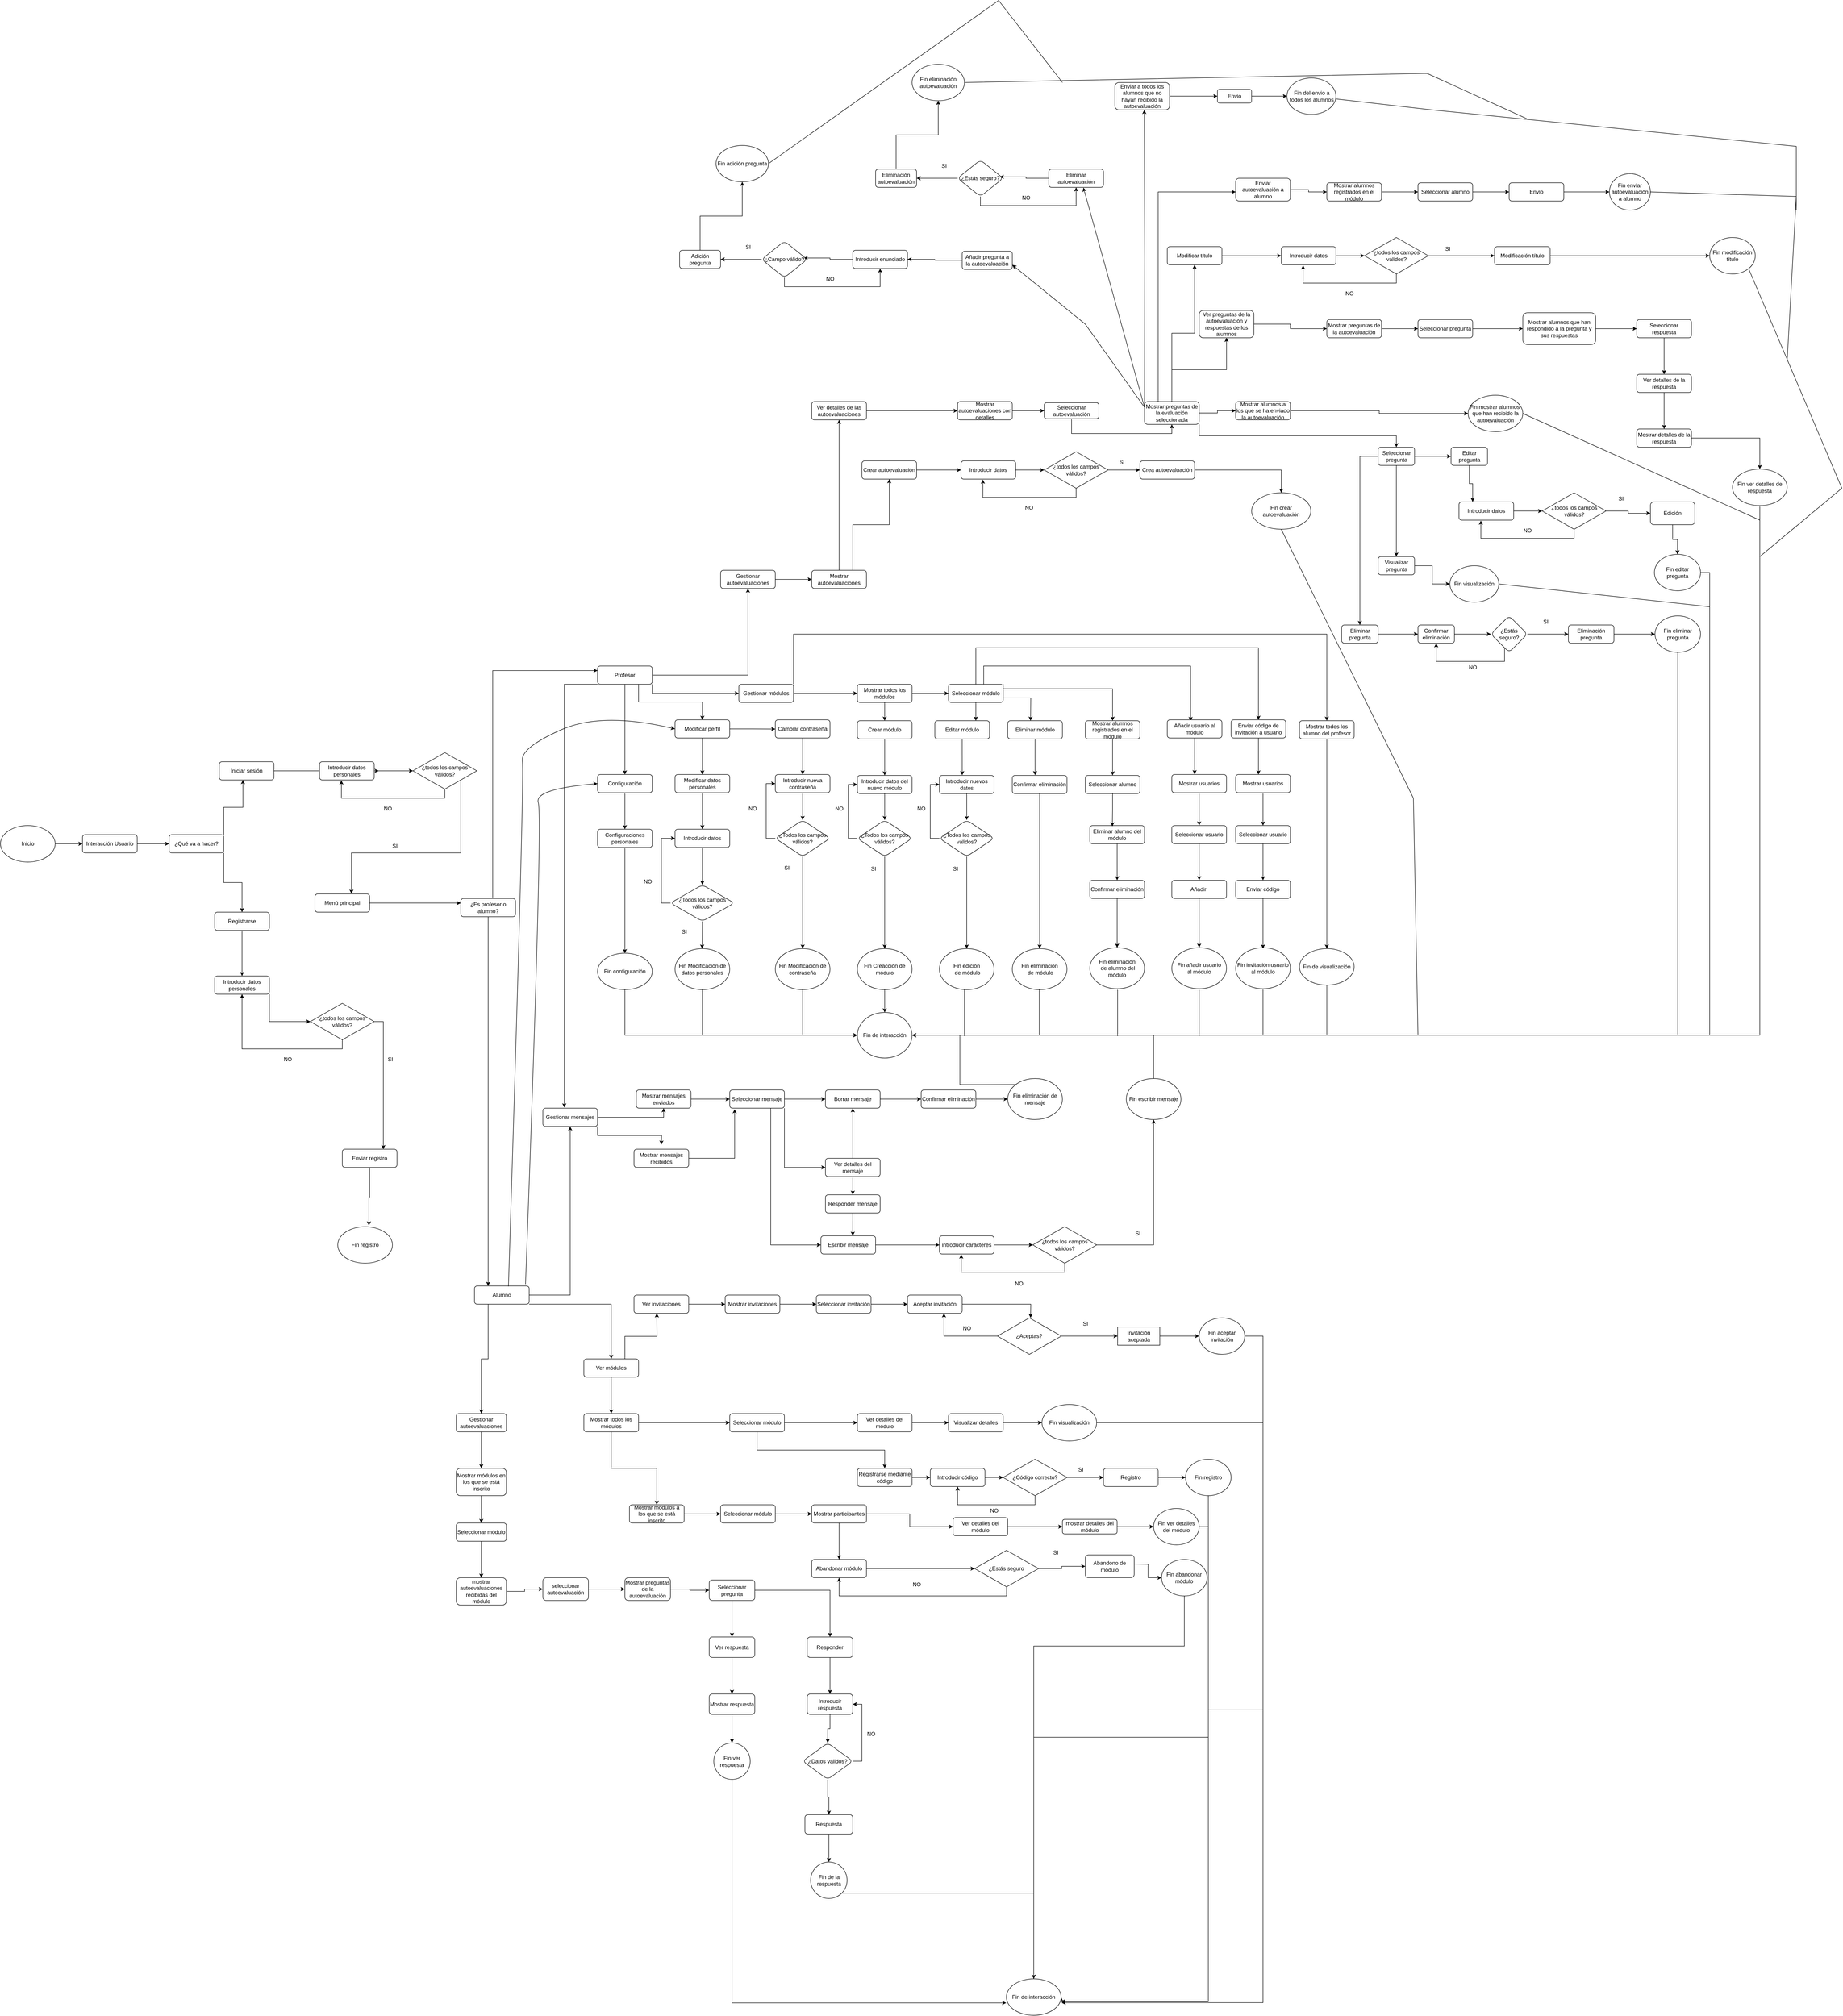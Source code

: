 <mxfile version="24.3.1" type="device">
  <diagram id="C5RBs43oDa-KdzZeNtuy" name="Page-1">
    <mxGraphModel dx="2868" dy="3898" grid="1" gridSize="10" guides="1" tooltips="1" connect="1" arrows="1" fold="1" page="1" pageScale="1" pageWidth="827" pageHeight="1169" math="0" shadow="0">
      <root>
        <mxCell id="WIyWlLk6GJQsqaUBKTNV-0" />
        <mxCell id="WIyWlLk6GJQsqaUBKTNV-1" parent="WIyWlLk6GJQsqaUBKTNV-0" />
        <mxCell id="WIyWlLk6GJQsqaUBKTNV-7" value="¿Qué va a hacer?" style="rounded=1;whiteSpace=wrap;html=1;fontSize=12;glass=0;strokeWidth=1;shadow=0;" parent="WIyWlLk6GJQsqaUBKTNV-1" vertex="1">
          <mxGeometry x="400" y="300" width="120" height="40" as="geometry" />
        </mxCell>
        <mxCell id="L45NxV8W0nSNQJho8RfZ-12" style="edgeStyle=orthogonalEdgeStyle;rounded=0;orthogonalLoop=1;jettySize=auto;html=1;exitX=1;exitY=0.5;exitDx=0;exitDy=0;" parent="WIyWlLk6GJQsqaUBKTNV-1" source="WIyWlLk6GJQsqaUBKTNV-11" edge="1">
          <mxGeometry relative="1" as="geometry">
            <mxPoint x="860" y="160" as="targetPoint" />
          </mxGeometry>
        </mxCell>
        <mxCell id="WIyWlLk6GJQsqaUBKTNV-11" value="Iniciar sesión" style="rounded=1;whiteSpace=wrap;html=1;fontSize=12;glass=0;strokeWidth=1;shadow=0;" parent="WIyWlLk6GJQsqaUBKTNV-1" vertex="1">
          <mxGeometry x="510" y="140" width="120" height="40" as="geometry" />
        </mxCell>
        <mxCell id="WnJv-k5u7ZE2NjcD2k13-2" style="edgeStyle=orthogonalEdgeStyle;rounded=0;orthogonalLoop=1;jettySize=auto;html=1;exitX=1;exitY=0.5;exitDx=0;exitDy=0;entryX=0;entryY=0.5;entryDx=0;entryDy=0;" parent="WIyWlLk6GJQsqaUBKTNV-1" source="WIyWlLk6GJQsqaUBKTNV-12" target="WIyWlLk6GJQsqaUBKTNV-7" edge="1">
          <mxGeometry relative="1" as="geometry" />
        </mxCell>
        <mxCell id="WIyWlLk6GJQsqaUBKTNV-12" value="Interacción Usuario" style="rounded=1;whiteSpace=wrap;html=1;fontSize=12;glass=0;strokeWidth=1;shadow=0;" parent="WIyWlLk6GJQsqaUBKTNV-1" vertex="1">
          <mxGeometry x="210" y="300" width="120" height="40" as="geometry" />
        </mxCell>
        <mxCell id="WnJv-k5u7ZE2NjcD2k13-1" style="edgeStyle=orthogonalEdgeStyle;rounded=0;orthogonalLoop=1;jettySize=auto;html=1;entryX=0;entryY=0.5;entryDx=0;entryDy=0;" parent="WIyWlLk6GJQsqaUBKTNV-1" source="WnJv-k5u7ZE2NjcD2k13-0" target="WIyWlLk6GJQsqaUBKTNV-12" edge="1">
          <mxGeometry relative="1" as="geometry" />
        </mxCell>
        <mxCell id="WnJv-k5u7ZE2NjcD2k13-0" value="Inicio" style="ellipse;whiteSpace=wrap;html=1;" parent="WIyWlLk6GJQsqaUBKTNV-1" vertex="1">
          <mxGeometry x="30" y="280" width="120" height="80" as="geometry" />
        </mxCell>
        <mxCell id="L45NxV8W0nSNQJho8RfZ-1" style="edgeStyle=orthogonalEdgeStyle;rounded=0;orthogonalLoop=1;jettySize=auto;html=1;exitX=1;exitY=0;exitDx=0;exitDy=0;entryX=0.433;entryY=1;entryDx=0;entryDy=0;entryPerimeter=0;" parent="WIyWlLk6GJQsqaUBKTNV-1" source="WIyWlLk6GJQsqaUBKTNV-7" target="WIyWlLk6GJQsqaUBKTNV-11" edge="1">
          <mxGeometry relative="1" as="geometry" />
        </mxCell>
        <mxCell id="L45NxV8W0nSNQJho8RfZ-5" style="edgeStyle=orthogonalEdgeStyle;rounded=0;orthogonalLoop=1;jettySize=auto;html=1;exitX=0.5;exitY=1;exitDx=0;exitDy=0;entryX=0.5;entryY=0;entryDx=0;entryDy=0;" parent="WIyWlLk6GJQsqaUBKTNV-1" source="L45NxV8W0nSNQJho8RfZ-2" target="L45NxV8W0nSNQJho8RfZ-4" edge="1">
          <mxGeometry relative="1" as="geometry" />
        </mxCell>
        <mxCell id="L45NxV8W0nSNQJho8RfZ-2" value="Registrarse" style="rounded=1;whiteSpace=wrap;html=1;fontSize=12;glass=0;strokeWidth=1;shadow=0;" parent="WIyWlLk6GJQsqaUBKTNV-1" vertex="1">
          <mxGeometry x="500" y="470" width="120" height="40" as="geometry" />
        </mxCell>
        <mxCell id="L45NxV8W0nSNQJho8RfZ-3" style="edgeStyle=orthogonalEdgeStyle;rounded=0;orthogonalLoop=1;jettySize=auto;html=1;exitX=1;exitY=1;exitDx=0;exitDy=0;entryX=0.5;entryY=0;entryDx=0;entryDy=0;" parent="WIyWlLk6GJQsqaUBKTNV-1" source="WIyWlLk6GJQsqaUBKTNV-7" target="L45NxV8W0nSNQJho8RfZ-2" edge="1">
          <mxGeometry relative="1" as="geometry" />
        </mxCell>
        <mxCell id="L45NxV8W0nSNQJho8RfZ-10" style="edgeStyle=orthogonalEdgeStyle;rounded=0;orthogonalLoop=1;jettySize=auto;html=1;exitX=1;exitY=1;exitDx=0;exitDy=0;entryX=0;entryY=0.5;entryDx=0;entryDy=0;" parent="WIyWlLk6GJQsqaUBKTNV-1" source="L45NxV8W0nSNQJho8RfZ-4" target="L45NxV8W0nSNQJho8RfZ-18" edge="1">
          <mxGeometry relative="1" as="geometry">
            <mxPoint x="720" y="640" as="targetPoint" />
          </mxGeometry>
        </mxCell>
        <mxCell id="L45NxV8W0nSNQJho8RfZ-4" value="Introducir datos personales" style="rounded=1;whiteSpace=wrap;html=1;fontSize=12;glass=0;strokeWidth=1;shadow=0;" parent="WIyWlLk6GJQsqaUBKTNV-1" vertex="1">
          <mxGeometry x="500" y="610" width="120" height="40" as="geometry" />
        </mxCell>
        <mxCell id="L45NxV8W0nSNQJho8RfZ-15" style="edgeStyle=orthogonalEdgeStyle;rounded=0;orthogonalLoop=1;jettySize=auto;html=1;exitX=1;exitY=0.5;exitDx=0;exitDy=0;entryX=0;entryY=0.5;entryDx=0;entryDy=0;" parent="WIyWlLk6GJQsqaUBKTNV-1" source="L45NxV8W0nSNQJho8RfZ-13" target="L45NxV8W0nSNQJho8RfZ-14" edge="1">
          <mxGeometry relative="1" as="geometry" />
        </mxCell>
        <mxCell id="L45NxV8W0nSNQJho8RfZ-13" value="Introducir datos personales" style="rounded=1;whiteSpace=wrap;html=1;fontSize=12;glass=0;strokeWidth=1;shadow=0;" parent="WIyWlLk6GJQsqaUBKTNV-1" vertex="1">
          <mxGeometry x="730" y="140" width="120" height="40" as="geometry" />
        </mxCell>
        <mxCell id="L45NxV8W0nSNQJho8RfZ-16" style="edgeStyle=orthogonalEdgeStyle;rounded=0;orthogonalLoop=1;jettySize=auto;html=1;exitX=0.5;exitY=1;exitDx=0;exitDy=0;entryX=0.4;entryY=1.025;entryDx=0;entryDy=0;entryPerimeter=0;" parent="WIyWlLk6GJQsqaUBKTNV-1" source="L45NxV8W0nSNQJho8RfZ-14" target="L45NxV8W0nSNQJho8RfZ-13" edge="1">
          <mxGeometry relative="1" as="geometry">
            <mxPoint x="910" y="260" as="targetPoint" />
          </mxGeometry>
        </mxCell>
        <mxCell id="L45NxV8W0nSNQJho8RfZ-14" value="¿todos los campos válidos?" style="rhombus;whiteSpace=wrap;html=1;" parent="WIyWlLk6GJQsqaUBKTNV-1" vertex="1">
          <mxGeometry x="935" y="120" width="140" height="80" as="geometry" />
        </mxCell>
        <mxCell id="L45NxV8W0nSNQJho8RfZ-17" value="NO" style="text;html=1;align=center;verticalAlign=middle;whiteSpace=wrap;rounded=0;" parent="WIyWlLk6GJQsqaUBKTNV-1" vertex="1">
          <mxGeometry x="850" y="228" width="60" height="30" as="geometry" />
        </mxCell>
        <mxCell id="L45NxV8W0nSNQJho8RfZ-20" style="edgeStyle=orthogonalEdgeStyle;rounded=0;orthogonalLoop=1;jettySize=auto;html=1;exitX=0.5;exitY=1;exitDx=0;exitDy=0;entryX=0.5;entryY=1;entryDx=0;entryDy=0;" parent="WIyWlLk6GJQsqaUBKTNV-1" source="L45NxV8W0nSNQJho8RfZ-18" target="L45NxV8W0nSNQJho8RfZ-4" edge="1">
          <mxGeometry relative="1" as="geometry" />
        </mxCell>
        <mxCell id="Sthcg3GOkt1Lwdj18mFQ-0" style="edgeStyle=orthogonalEdgeStyle;rounded=0;orthogonalLoop=1;jettySize=auto;html=1;exitX=1;exitY=0.5;exitDx=0;exitDy=0;entryX=0.75;entryY=0;entryDx=0;entryDy=0;" edge="1" parent="WIyWlLk6GJQsqaUBKTNV-1" source="L45NxV8W0nSNQJho8RfZ-18" target="L45NxV8W0nSNQJho8RfZ-19">
          <mxGeometry relative="1" as="geometry" />
        </mxCell>
        <mxCell id="L45NxV8W0nSNQJho8RfZ-18" value="¿todos los campos válidos?" style="rhombus;whiteSpace=wrap;html=1;" parent="WIyWlLk6GJQsqaUBKTNV-1" vertex="1">
          <mxGeometry x="710" y="670" width="140" height="80" as="geometry" />
        </mxCell>
        <mxCell id="L45NxV8W0nSNQJho8RfZ-19" value="Enviar registro" style="rounded=1;whiteSpace=wrap;html=1;fontSize=12;glass=0;strokeWidth=1;shadow=0;" parent="WIyWlLk6GJQsqaUBKTNV-1" vertex="1">
          <mxGeometry x="780" y="990" width="120" height="40" as="geometry" />
        </mxCell>
        <mxCell id="L45NxV8W0nSNQJho8RfZ-21" value="NO" style="text;html=1;align=center;verticalAlign=middle;resizable=0;points=[];autosize=1;strokeColor=none;fillColor=none;" parent="WIyWlLk6GJQsqaUBKTNV-1" vertex="1">
          <mxGeometry x="640" y="778" width="40" height="30" as="geometry" />
        </mxCell>
        <mxCell id="L45NxV8W0nSNQJho8RfZ-26" value="Fin registro" style="ellipse;whiteSpace=wrap;html=1;" parent="WIyWlLk6GJQsqaUBKTNV-1" vertex="1">
          <mxGeometry x="770" y="1160" width="120" height="80" as="geometry" />
        </mxCell>
        <mxCell id="L45NxV8W0nSNQJho8RfZ-29" value="SI" style="text;html=1;align=center;verticalAlign=middle;resizable=0;points=[];autosize=1;strokeColor=none;fillColor=none;" parent="WIyWlLk6GJQsqaUBKTNV-1" vertex="1">
          <mxGeometry x="880" y="310" width="30" height="30" as="geometry" />
        </mxCell>
        <mxCell id="L45NxV8W0nSNQJho8RfZ-193" style="edgeStyle=orthogonalEdgeStyle;rounded=0;orthogonalLoop=1;jettySize=auto;html=1;exitX=1;exitY=0.5;exitDx=0;exitDy=0;" parent="WIyWlLk6GJQsqaUBKTNV-1" source="L45NxV8W0nSNQJho8RfZ-33" target="L45NxV8W0nSNQJho8RfZ-42" edge="1">
          <mxGeometry relative="1" as="geometry">
            <Array as="points">
              <mxPoint x="980" y="450" />
              <mxPoint x="980" y="450" />
            </Array>
          </mxGeometry>
        </mxCell>
        <mxCell id="L45NxV8W0nSNQJho8RfZ-33" value="Menú principal" style="rounded=1;whiteSpace=wrap;html=1;fontSize=12;glass=0;strokeWidth=1;shadow=0;" parent="WIyWlLk6GJQsqaUBKTNV-1" vertex="1">
          <mxGeometry x="720" y="430" width="120" height="40" as="geometry" />
        </mxCell>
        <mxCell id="L45NxV8W0nSNQJho8RfZ-191" style="edgeStyle=orthogonalEdgeStyle;rounded=0;orthogonalLoop=1;jettySize=auto;html=1;exitX=0.5;exitY=0;exitDx=0;exitDy=0;entryX=0;entryY=0.25;entryDx=0;entryDy=0;" parent="WIyWlLk6GJQsqaUBKTNV-1" source="L45NxV8W0nSNQJho8RfZ-42" target="L45NxV8W0nSNQJho8RfZ-43" edge="1">
          <mxGeometry relative="1" as="geometry">
            <Array as="points">
              <mxPoint x="1110" y="440" />
              <mxPoint x="1110" y="-60" />
            </Array>
          </mxGeometry>
        </mxCell>
        <mxCell id="L45NxV8W0nSNQJho8RfZ-196" style="edgeStyle=orthogonalEdgeStyle;rounded=0;orthogonalLoop=1;jettySize=auto;html=1;exitX=0.5;exitY=1;exitDx=0;exitDy=0;entryX=0.25;entryY=0;entryDx=0;entryDy=0;" parent="WIyWlLk6GJQsqaUBKTNV-1" source="L45NxV8W0nSNQJho8RfZ-42" target="L45NxV8W0nSNQJho8RfZ-45" edge="1">
          <mxGeometry relative="1" as="geometry" />
        </mxCell>
        <mxCell id="L45NxV8W0nSNQJho8RfZ-42" value="¿Es profesor o alumno?" style="rounded=1;whiteSpace=wrap;html=1;fontSize=12;glass=0;strokeWidth=1;shadow=0;" parent="WIyWlLk6GJQsqaUBKTNV-1" vertex="1">
          <mxGeometry x="1040" y="440" width="120" height="40" as="geometry" />
        </mxCell>
        <mxCell id="L45NxV8W0nSNQJho8RfZ-47" value="" style="edgeStyle=orthogonalEdgeStyle;rounded=0;orthogonalLoop=1;jettySize=auto;html=1;" parent="WIyWlLk6GJQsqaUBKTNV-1" source="L45NxV8W0nSNQJho8RfZ-43" target="L45NxV8W0nSNQJho8RfZ-46" edge="1">
          <mxGeometry relative="1" as="geometry" />
        </mxCell>
        <mxCell id="L45NxV8W0nSNQJho8RfZ-56" value="" style="edgeStyle=orthogonalEdgeStyle;rounded=0;orthogonalLoop=1;jettySize=auto;html=1;exitX=0.75;exitY=1;exitDx=0;exitDy=0;" parent="WIyWlLk6GJQsqaUBKTNV-1" source="L45NxV8W0nSNQJho8RfZ-43" target="L45NxV8W0nSNQJho8RfZ-55" edge="1">
          <mxGeometry relative="1" as="geometry" />
        </mxCell>
        <mxCell id="L45NxV8W0nSNQJho8RfZ-88" style="edgeStyle=orthogonalEdgeStyle;rounded=0;orthogonalLoop=1;jettySize=auto;html=1;exitX=1;exitY=1;exitDx=0;exitDy=0;entryX=0;entryY=0.5;entryDx=0;entryDy=0;" parent="WIyWlLk6GJQsqaUBKTNV-1" source="L45NxV8W0nSNQJho8RfZ-43" target="L45NxV8W0nSNQJho8RfZ-87" edge="1">
          <mxGeometry relative="1" as="geometry" />
        </mxCell>
        <mxCell id="L45NxV8W0nSNQJho8RfZ-201" style="edgeStyle=orthogonalEdgeStyle;rounded=0;orthogonalLoop=1;jettySize=auto;html=1;exitX=0;exitY=1;exitDx=0;exitDy=0;entryX=0.392;entryY=-0.038;entryDx=0;entryDy=0;entryPerimeter=0;" parent="WIyWlLk6GJQsqaUBKTNV-1" source="L45NxV8W0nSNQJho8RfZ-43" target="L45NxV8W0nSNQJho8RfZ-202" edge="1">
          <mxGeometry relative="1" as="geometry">
            <mxPoint x="1270" y="830" as="targetPoint" />
            <mxPoint x="1340" y="-50" as="sourcePoint" />
            <Array as="points">
              <mxPoint x="1267" y="-30" />
            </Array>
          </mxGeometry>
        </mxCell>
        <mxCell id="Sthcg3GOkt1Lwdj18mFQ-2" value="" style="edgeStyle=orthogonalEdgeStyle;rounded=0;orthogonalLoop=1;jettySize=auto;html=1;" edge="1" parent="WIyWlLk6GJQsqaUBKTNV-1" source="L45NxV8W0nSNQJho8RfZ-43" target="Sthcg3GOkt1Lwdj18mFQ-1">
          <mxGeometry relative="1" as="geometry" />
        </mxCell>
        <mxCell id="L45NxV8W0nSNQJho8RfZ-43" value="Profesor" style="rounded=1;whiteSpace=wrap;html=1;fontSize=12;glass=0;strokeWidth=1;shadow=0;" parent="WIyWlLk6GJQsqaUBKTNV-1" vertex="1">
          <mxGeometry x="1340" y="-70" width="120" height="40" as="geometry" />
        </mxCell>
        <mxCell id="L45NxV8W0nSNQJho8RfZ-204" style="edgeStyle=orthogonalEdgeStyle;rounded=0;orthogonalLoop=1;jettySize=auto;html=1;exitX=1;exitY=0.5;exitDx=0;exitDy=0;entryX=0.5;entryY=1;entryDx=0;entryDy=0;" parent="WIyWlLk6GJQsqaUBKTNV-1" source="L45NxV8W0nSNQJho8RfZ-45" target="L45NxV8W0nSNQJho8RfZ-202" edge="1">
          <mxGeometry relative="1" as="geometry" />
        </mxCell>
        <mxCell id="Sthcg3GOkt1Lwdj18mFQ-183" value="" style="edgeStyle=orthogonalEdgeStyle;rounded=0;orthogonalLoop=1;jettySize=auto;html=1;" edge="1" parent="WIyWlLk6GJQsqaUBKTNV-1" source="L45NxV8W0nSNQJho8RfZ-45" target="Sthcg3GOkt1Lwdj18mFQ-182">
          <mxGeometry relative="1" as="geometry">
            <Array as="points">
              <mxPoint x="1370" y="1330" />
            </Array>
          </mxGeometry>
        </mxCell>
        <mxCell id="Sthcg3GOkt1Lwdj18mFQ-259" style="edgeStyle=orthogonalEdgeStyle;rounded=0;orthogonalLoop=1;jettySize=auto;html=1;exitX=0.25;exitY=1;exitDx=0;exitDy=0;entryX=0.5;entryY=0;entryDx=0;entryDy=0;" edge="1" parent="WIyWlLk6GJQsqaUBKTNV-1" source="L45NxV8W0nSNQJho8RfZ-45" target="Sthcg3GOkt1Lwdj18mFQ-267">
          <mxGeometry relative="1" as="geometry">
            <mxPoint x="1090" y="1550" as="targetPoint" />
          </mxGeometry>
        </mxCell>
        <mxCell id="L45NxV8W0nSNQJho8RfZ-45" value="Alumno" style="rounded=1;whiteSpace=wrap;html=1;fontSize=12;glass=0;strokeWidth=1;shadow=0;" parent="WIyWlLk6GJQsqaUBKTNV-1" vertex="1">
          <mxGeometry x="1070" y="1290" width="120" height="40" as="geometry" />
        </mxCell>
        <mxCell id="L45NxV8W0nSNQJho8RfZ-49" value="" style="edgeStyle=orthogonalEdgeStyle;rounded=0;orthogonalLoop=1;jettySize=auto;html=1;" parent="WIyWlLk6GJQsqaUBKTNV-1" source="L45NxV8W0nSNQJho8RfZ-46" target="L45NxV8W0nSNQJho8RfZ-48" edge="1">
          <mxGeometry relative="1" as="geometry" />
        </mxCell>
        <mxCell id="L45NxV8W0nSNQJho8RfZ-46" value="Configuración" style="rounded=1;whiteSpace=wrap;html=1;fontSize=12;glass=0;strokeWidth=1;shadow=0;" parent="WIyWlLk6GJQsqaUBKTNV-1" vertex="1">
          <mxGeometry x="1340" y="168" width="120" height="40" as="geometry" />
        </mxCell>
        <mxCell id="L45NxV8W0nSNQJho8RfZ-51" value="" style="edgeStyle=orthogonalEdgeStyle;rounded=0;orthogonalLoop=1;jettySize=auto;html=1;" parent="WIyWlLk6GJQsqaUBKTNV-1" source="L45NxV8W0nSNQJho8RfZ-48" target="L45NxV8W0nSNQJho8RfZ-50" edge="1">
          <mxGeometry relative="1" as="geometry" />
        </mxCell>
        <mxCell id="L45NxV8W0nSNQJho8RfZ-48" value="Configuraciones personales" style="rounded=1;whiteSpace=wrap;html=1;fontSize=12;glass=0;strokeWidth=1;shadow=0;" parent="WIyWlLk6GJQsqaUBKTNV-1" vertex="1">
          <mxGeometry x="1340" y="288" width="120" height="40" as="geometry" />
        </mxCell>
        <mxCell id="Sthcg3GOkt1Lwdj18mFQ-328" style="edgeStyle=orthogonalEdgeStyle;rounded=0;orthogonalLoop=1;jettySize=auto;html=1;entryX=0;entryY=0.5;entryDx=0;entryDy=0;" edge="1" parent="WIyWlLk6GJQsqaUBKTNV-1" source="L45NxV8W0nSNQJho8RfZ-50" target="Sthcg3GOkt1Lwdj18mFQ-315">
          <mxGeometry relative="1" as="geometry">
            <Array as="points">
              <mxPoint x="1400" y="740" />
            </Array>
          </mxGeometry>
        </mxCell>
        <mxCell id="L45NxV8W0nSNQJho8RfZ-50" value="Fin configuración" style="ellipse;whiteSpace=wrap;html=1;rounded=1;glass=0;strokeWidth=1;shadow=0;" parent="WIyWlLk6GJQsqaUBKTNV-1" vertex="1">
          <mxGeometry x="1340" y="560" width="120" height="80" as="geometry" />
        </mxCell>
        <mxCell id="L45NxV8W0nSNQJho8RfZ-58" value="" style="edgeStyle=orthogonalEdgeStyle;rounded=0;orthogonalLoop=1;jettySize=auto;html=1;" parent="WIyWlLk6GJQsqaUBKTNV-1" source="L45NxV8W0nSNQJho8RfZ-55" target="L45NxV8W0nSNQJho8RfZ-57" edge="1">
          <mxGeometry relative="1" as="geometry" />
        </mxCell>
        <mxCell id="L45NxV8W0nSNQJho8RfZ-72" style="edgeStyle=orthogonalEdgeStyle;rounded=0;orthogonalLoop=1;jettySize=auto;html=1;exitX=1;exitY=0.5;exitDx=0;exitDy=0;" parent="WIyWlLk6GJQsqaUBKTNV-1" source="L45NxV8W0nSNQJho8RfZ-55" edge="1">
          <mxGeometry relative="1" as="geometry">
            <mxPoint x="1730" y="68.294" as="targetPoint" />
          </mxGeometry>
        </mxCell>
        <mxCell id="L45NxV8W0nSNQJho8RfZ-55" value="Modificar perfíl" style="rounded=1;whiteSpace=wrap;html=1;fontSize=12;glass=0;strokeWidth=1;shadow=0;" parent="WIyWlLk6GJQsqaUBKTNV-1" vertex="1">
          <mxGeometry x="1510" y="48" width="120" height="40" as="geometry" />
        </mxCell>
        <mxCell id="L45NxV8W0nSNQJho8RfZ-66" value="" style="edgeStyle=orthogonalEdgeStyle;rounded=0;orthogonalLoop=1;jettySize=auto;html=1;" parent="WIyWlLk6GJQsqaUBKTNV-1" source="L45NxV8W0nSNQJho8RfZ-57" target="L45NxV8W0nSNQJho8RfZ-65" edge="1">
          <mxGeometry relative="1" as="geometry" />
        </mxCell>
        <mxCell id="L45NxV8W0nSNQJho8RfZ-57" value="Modificar datos personales" style="rounded=1;whiteSpace=wrap;html=1;fontSize=12;glass=0;strokeWidth=1;shadow=0;" parent="WIyWlLk6GJQsqaUBKTNV-1" vertex="1">
          <mxGeometry x="1510" y="168" width="120" height="40" as="geometry" />
        </mxCell>
        <mxCell id="L45NxV8W0nSNQJho8RfZ-68" style="edgeStyle=orthogonalEdgeStyle;rounded=0;orthogonalLoop=1;jettySize=auto;html=1;exitX=0;exitY=0.5;exitDx=0;exitDy=0;entryX=0;entryY=0.5;entryDx=0;entryDy=0;" parent="WIyWlLk6GJQsqaUBKTNV-1" source="L45NxV8W0nSNQJho8RfZ-61" target="L45NxV8W0nSNQJho8RfZ-65" edge="1">
          <mxGeometry relative="1" as="geometry" />
        </mxCell>
        <mxCell id="L45NxV8W0nSNQJho8RfZ-70" style="edgeStyle=orthogonalEdgeStyle;rounded=0;orthogonalLoop=1;jettySize=auto;html=1;exitX=0.5;exitY=1;exitDx=0;exitDy=0;" parent="WIyWlLk6GJQsqaUBKTNV-1" source="L45NxV8W0nSNQJho8RfZ-61" edge="1">
          <mxGeometry relative="1" as="geometry">
            <mxPoint x="1569.471" y="550" as="targetPoint" />
          </mxGeometry>
        </mxCell>
        <mxCell id="L45NxV8W0nSNQJho8RfZ-61" value="¿Todos los campos válidos?" style="rhombus;whiteSpace=wrap;html=1;rounded=1;glass=0;strokeWidth=1;shadow=0;" parent="WIyWlLk6GJQsqaUBKTNV-1" vertex="1">
          <mxGeometry x="1500" y="410" width="140" height="80" as="geometry" />
        </mxCell>
        <mxCell id="L45NxV8W0nSNQJho8RfZ-67" style="edgeStyle=orthogonalEdgeStyle;rounded=0;orthogonalLoop=1;jettySize=auto;html=1;exitX=0.5;exitY=1;exitDx=0;exitDy=0;entryX=0.5;entryY=0;entryDx=0;entryDy=0;" parent="WIyWlLk6GJQsqaUBKTNV-1" source="L45NxV8W0nSNQJho8RfZ-65" target="L45NxV8W0nSNQJho8RfZ-61" edge="1">
          <mxGeometry relative="1" as="geometry" />
        </mxCell>
        <mxCell id="L45NxV8W0nSNQJho8RfZ-65" value="Introducir datos" style="rounded=1;whiteSpace=wrap;html=1;fontSize=12;glass=0;strokeWidth=1;shadow=0;" parent="WIyWlLk6GJQsqaUBKTNV-1" vertex="1">
          <mxGeometry x="1510" y="288" width="120" height="40" as="geometry" />
        </mxCell>
        <mxCell id="L45NxV8W0nSNQJho8RfZ-69" value="NO" style="text;html=1;align=center;verticalAlign=middle;resizable=0;points=[];autosize=1;strokeColor=none;fillColor=none;" parent="WIyWlLk6GJQsqaUBKTNV-1" vertex="1">
          <mxGeometry x="1430" y="388" width="40" height="30" as="geometry" />
        </mxCell>
        <mxCell id="Sthcg3GOkt1Lwdj18mFQ-327" style="edgeStyle=orthogonalEdgeStyle;rounded=0;orthogonalLoop=1;jettySize=auto;html=1;exitX=0.5;exitY=1;exitDx=0;exitDy=0;entryX=0;entryY=0.5;entryDx=0;entryDy=0;" edge="1" parent="WIyWlLk6GJQsqaUBKTNV-1" source="L45NxV8W0nSNQJho8RfZ-71" target="Sthcg3GOkt1Lwdj18mFQ-315">
          <mxGeometry relative="1" as="geometry" />
        </mxCell>
        <mxCell id="L45NxV8W0nSNQJho8RfZ-71" value="Fin Modificación de datos personales" style="ellipse;whiteSpace=wrap;html=1;rounded=1;glass=0;strokeWidth=1;shadow=0;" parent="WIyWlLk6GJQsqaUBKTNV-1" vertex="1">
          <mxGeometry x="1510" y="550" width="120" height="90" as="geometry" />
        </mxCell>
        <mxCell id="L45NxV8W0nSNQJho8RfZ-75" value="" style="edgeStyle=orthogonalEdgeStyle;rounded=0;orthogonalLoop=1;jettySize=auto;html=1;" parent="WIyWlLk6GJQsqaUBKTNV-1" source="L45NxV8W0nSNQJho8RfZ-73" target="L45NxV8W0nSNQJho8RfZ-74" edge="1">
          <mxGeometry relative="1" as="geometry" />
        </mxCell>
        <mxCell id="L45NxV8W0nSNQJho8RfZ-73" value="Cambiar contraseña" style="rounded=1;whiteSpace=wrap;html=1;fontSize=12;glass=0;strokeWidth=1;shadow=0;" parent="WIyWlLk6GJQsqaUBKTNV-1" vertex="1">
          <mxGeometry x="1730" y="48" width="120" height="40" as="geometry" />
        </mxCell>
        <mxCell id="L45NxV8W0nSNQJho8RfZ-77" value="" style="edgeStyle=orthogonalEdgeStyle;rounded=0;orthogonalLoop=1;jettySize=auto;html=1;" parent="WIyWlLk6GJQsqaUBKTNV-1" source="L45NxV8W0nSNQJho8RfZ-74" target="L45NxV8W0nSNQJho8RfZ-76" edge="1">
          <mxGeometry relative="1" as="geometry" />
        </mxCell>
        <mxCell id="L45NxV8W0nSNQJho8RfZ-74" value="Introducir nueva contraseña" style="rounded=1;whiteSpace=wrap;html=1;fontSize=12;glass=0;strokeWidth=1;shadow=0;" parent="WIyWlLk6GJQsqaUBKTNV-1" vertex="1">
          <mxGeometry x="1730" y="168" width="120" height="40" as="geometry" />
        </mxCell>
        <mxCell id="L45NxV8W0nSNQJho8RfZ-78" style="edgeStyle=orthogonalEdgeStyle;rounded=0;orthogonalLoop=1;jettySize=auto;html=1;exitX=0;exitY=0.5;exitDx=0;exitDy=0;entryX=0;entryY=0.5;entryDx=0;entryDy=0;" parent="WIyWlLk6GJQsqaUBKTNV-1" source="L45NxV8W0nSNQJho8RfZ-76" target="L45NxV8W0nSNQJho8RfZ-74" edge="1">
          <mxGeometry relative="1" as="geometry" />
        </mxCell>
        <mxCell id="L45NxV8W0nSNQJho8RfZ-76" value="¿Todos los campos válidos?" style="rhombus;whiteSpace=wrap;html=1;rounded=1;glass=0;strokeWidth=1;shadow=0;" parent="WIyWlLk6GJQsqaUBKTNV-1" vertex="1">
          <mxGeometry x="1730" y="268" width="120" height="80" as="geometry" />
        </mxCell>
        <mxCell id="L45NxV8W0nSNQJho8RfZ-79" value="NO" style="text;html=1;align=center;verticalAlign=middle;resizable=0;points=[];autosize=1;strokeColor=none;fillColor=none;" parent="WIyWlLk6GJQsqaUBKTNV-1" vertex="1">
          <mxGeometry x="1660" y="228" width="40" height="30" as="geometry" />
        </mxCell>
        <mxCell id="L45NxV8W0nSNQJho8RfZ-80" value="SI" style="text;html=1;align=center;verticalAlign=middle;resizable=0;points=[];autosize=1;strokeColor=none;fillColor=none;" parent="WIyWlLk6GJQsqaUBKTNV-1" vertex="1">
          <mxGeometry x="870" y="778" width="30" height="30" as="geometry" />
        </mxCell>
        <mxCell id="Sthcg3GOkt1Lwdj18mFQ-325" style="edgeStyle=orthogonalEdgeStyle;rounded=0;orthogonalLoop=1;jettySize=auto;html=1;exitX=0.5;exitY=1;exitDx=0;exitDy=0;entryX=0;entryY=0.5;entryDx=0;entryDy=0;" edge="1" parent="WIyWlLk6GJQsqaUBKTNV-1" source="L45NxV8W0nSNQJho8RfZ-81" target="Sthcg3GOkt1Lwdj18mFQ-315">
          <mxGeometry relative="1" as="geometry" />
        </mxCell>
        <mxCell id="L45NxV8W0nSNQJho8RfZ-81" value="Fin Modificación de contraseña" style="ellipse;whiteSpace=wrap;html=1;rounded=1;glass=0;strokeWidth=1;shadow=0;" parent="WIyWlLk6GJQsqaUBKTNV-1" vertex="1">
          <mxGeometry x="1730" y="550" width="120" height="90" as="geometry" />
        </mxCell>
        <mxCell id="L45NxV8W0nSNQJho8RfZ-82" style="edgeStyle=orthogonalEdgeStyle;rounded=0;orthogonalLoop=1;jettySize=auto;html=1;exitX=0.5;exitY=1;exitDx=0;exitDy=0;entryX=0.5;entryY=0;entryDx=0;entryDy=0;" parent="WIyWlLk6GJQsqaUBKTNV-1" source="L45NxV8W0nSNQJho8RfZ-76" target="L45NxV8W0nSNQJho8RfZ-81" edge="1">
          <mxGeometry relative="1" as="geometry">
            <mxPoint x="1789" y="390" as="targetPoint" />
          </mxGeometry>
        </mxCell>
        <mxCell id="L45NxV8W0nSNQJho8RfZ-92" value="" style="edgeStyle=orthogonalEdgeStyle;rounded=0;orthogonalLoop=1;jettySize=auto;html=1;" parent="WIyWlLk6GJQsqaUBKTNV-1" source="L45NxV8W0nSNQJho8RfZ-87" target="L45NxV8W0nSNQJho8RfZ-91" edge="1">
          <mxGeometry relative="1" as="geometry" />
        </mxCell>
        <mxCell id="L45NxV8W0nSNQJho8RfZ-181" style="edgeStyle=orthogonalEdgeStyle;rounded=0;orthogonalLoop=1;jettySize=auto;html=1;exitX=1;exitY=0;exitDx=0;exitDy=0;" parent="WIyWlLk6GJQsqaUBKTNV-1" source="L45NxV8W0nSNQJho8RfZ-87" target="L45NxV8W0nSNQJho8RfZ-148" edge="1">
          <mxGeometry relative="1" as="geometry">
            <Array as="points">
              <mxPoint x="1770" y="-140" />
              <mxPoint x="2940" y="-140" />
            </Array>
          </mxGeometry>
        </mxCell>
        <mxCell id="L45NxV8W0nSNQJho8RfZ-87" value="Gestionar módulos" style="rounded=1;whiteSpace=wrap;html=1;fontSize=12;glass=0;strokeWidth=1;shadow=0;" parent="WIyWlLk6GJQsqaUBKTNV-1" vertex="1">
          <mxGeometry x="1650" y="-30" width="120" height="40" as="geometry" />
        </mxCell>
        <mxCell id="L45NxV8W0nSNQJho8RfZ-94" value="" style="edgeStyle=orthogonalEdgeStyle;rounded=0;orthogonalLoop=1;jettySize=auto;html=1;" parent="WIyWlLk6GJQsqaUBKTNV-1" source="L45NxV8W0nSNQJho8RfZ-91" target="L45NxV8W0nSNQJho8RfZ-93" edge="1">
          <mxGeometry relative="1" as="geometry" />
        </mxCell>
        <mxCell id="L45NxV8W0nSNQJho8RfZ-118" style="edgeStyle=orthogonalEdgeStyle;rounded=0;orthogonalLoop=1;jettySize=auto;html=1;exitX=1;exitY=0.75;exitDx=0;exitDy=0;" parent="WIyWlLk6GJQsqaUBKTNV-1" source="L45NxV8W0nSNQJho8RfZ-131" edge="1">
          <mxGeometry relative="1" as="geometry">
            <mxPoint x="2290" y="50" as="targetPoint" />
          </mxGeometry>
        </mxCell>
        <mxCell id="L45NxV8W0nSNQJho8RfZ-132" value="" style="edgeStyle=orthogonalEdgeStyle;rounded=0;orthogonalLoop=1;jettySize=auto;html=1;" parent="WIyWlLk6GJQsqaUBKTNV-1" source="L45NxV8W0nSNQJho8RfZ-91" target="L45NxV8W0nSNQJho8RfZ-131" edge="1">
          <mxGeometry relative="1" as="geometry" />
        </mxCell>
        <mxCell id="L45NxV8W0nSNQJho8RfZ-91" value="Mostrar todos los módulos" style="rounded=1;whiteSpace=wrap;html=1;fontSize=12;glass=0;strokeWidth=1;shadow=0;" parent="WIyWlLk6GJQsqaUBKTNV-1" vertex="1">
          <mxGeometry x="1910" y="-30" width="120" height="40" as="geometry" />
        </mxCell>
        <mxCell id="L45NxV8W0nSNQJho8RfZ-96" value="" style="edgeStyle=orthogonalEdgeStyle;rounded=0;orthogonalLoop=1;jettySize=auto;html=1;" parent="WIyWlLk6GJQsqaUBKTNV-1" source="L45NxV8W0nSNQJho8RfZ-93" target="L45NxV8W0nSNQJho8RfZ-95" edge="1">
          <mxGeometry relative="1" as="geometry" />
        </mxCell>
        <mxCell id="L45NxV8W0nSNQJho8RfZ-93" value="Crear módulo" style="rounded=1;whiteSpace=wrap;html=1;fontSize=12;glass=0;strokeWidth=1;shadow=0;" parent="WIyWlLk6GJQsqaUBKTNV-1" vertex="1">
          <mxGeometry x="1910" y="50" width="120" height="40" as="geometry" />
        </mxCell>
        <mxCell id="L45NxV8W0nSNQJho8RfZ-98" style="edgeStyle=orthogonalEdgeStyle;rounded=0;orthogonalLoop=1;jettySize=auto;html=1;exitX=0.5;exitY=1;exitDx=0;exitDy=0;entryX=0.5;entryY=0;entryDx=0;entryDy=0;" parent="WIyWlLk6GJQsqaUBKTNV-1" source="L45NxV8W0nSNQJho8RfZ-95" target="L45NxV8W0nSNQJho8RfZ-97" edge="1">
          <mxGeometry relative="1" as="geometry" />
        </mxCell>
        <mxCell id="L45NxV8W0nSNQJho8RfZ-95" value="Introducir datos del nuevo módulo" style="rounded=1;whiteSpace=wrap;html=1;fontSize=12;glass=0;strokeWidth=1;shadow=0;" parent="WIyWlLk6GJQsqaUBKTNV-1" vertex="1">
          <mxGeometry x="1910" y="170" width="120" height="40" as="geometry" />
        </mxCell>
        <mxCell id="L45NxV8W0nSNQJho8RfZ-99" style="edgeStyle=orthogonalEdgeStyle;rounded=0;orthogonalLoop=1;jettySize=auto;html=1;exitX=0;exitY=0.5;exitDx=0;exitDy=0;entryX=0;entryY=0.5;entryDx=0;entryDy=0;" parent="WIyWlLk6GJQsqaUBKTNV-1" source="L45NxV8W0nSNQJho8RfZ-97" target="L45NxV8W0nSNQJho8RfZ-95" edge="1">
          <mxGeometry relative="1" as="geometry" />
        </mxCell>
        <mxCell id="L45NxV8W0nSNQJho8RfZ-105" style="edgeStyle=orthogonalEdgeStyle;rounded=0;orthogonalLoop=1;jettySize=auto;html=1;exitX=0.5;exitY=1;exitDx=0;exitDy=0;entryX=0.5;entryY=0;entryDx=0;entryDy=0;" parent="WIyWlLk6GJQsqaUBKTNV-1" source="L45NxV8W0nSNQJho8RfZ-97" target="L45NxV8W0nSNQJho8RfZ-104" edge="1">
          <mxGeometry relative="1" as="geometry" />
        </mxCell>
        <mxCell id="L45NxV8W0nSNQJho8RfZ-97" value="¿Todos los campos válidos?" style="rhombus;whiteSpace=wrap;html=1;rounded=1;glass=0;strokeWidth=1;shadow=0;" parent="WIyWlLk6GJQsqaUBKTNV-1" vertex="1">
          <mxGeometry x="1910" y="268" width="120" height="80" as="geometry" />
        </mxCell>
        <mxCell id="L45NxV8W0nSNQJho8RfZ-100" value="NO" style="text;html=1;align=center;verticalAlign=middle;resizable=0;points=[];autosize=1;strokeColor=none;fillColor=none;" parent="WIyWlLk6GJQsqaUBKTNV-1" vertex="1">
          <mxGeometry x="1850" y="228" width="40" height="30" as="geometry" />
        </mxCell>
        <mxCell id="L45NxV8W0nSNQJho8RfZ-102" value="SI" style="text;html=1;align=center;verticalAlign=middle;resizable=0;points=[];autosize=1;strokeColor=none;fillColor=none;" parent="WIyWlLk6GJQsqaUBKTNV-1" vertex="1">
          <mxGeometry x="1515" y="498" width="30" height="30" as="geometry" />
        </mxCell>
        <mxCell id="L45NxV8W0nSNQJho8RfZ-103" value="SI" style="text;html=1;align=center;verticalAlign=middle;resizable=0;points=[];autosize=1;strokeColor=none;fillColor=none;" parent="WIyWlLk6GJQsqaUBKTNV-1" vertex="1">
          <mxGeometry x="1740" y="358" width="30" height="30" as="geometry" />
        </mxCell>
        <mxCell id="Sthcg3GOkt1Lwdj18mFQ-324" style="edgeStyle=orthogonalEdgeStyle;rounded=0;orthogonalLoop=1;jettySize=auto;html=1;exitX=0.5;exitY=1;exitDx=0;exitDy=0;" edge="1" parent="WIyWlLk6GJQsqaUBKTNV-1" source="L45NxV8W0nSNQJho8RfZ-104" target="Sthcg3GOkt1Lwdj18mFQ-315">
          <mxGeometry relative="1" as="geometry" />
        </mxCell>
        <mxCell id="L45NxV8W0nSNQJho8RfZ-104" value="Fin Creacción de módulo" style="ellipse;whiteSpace=wrap;html=1;rounded=1;glass=0;strokeWidth=1;shadow=0;" parent="WIyWlLk6GJQsqaUBKTNV-1" vertex="1">
          <mxGeometry x="1910" y="550" width="120" height="90" as="geometry" />
        </mxCell>
        <mxCell id="L45NxV8W0nSNQJho8RfZ-106" value="SI" style="text;html=1;align=center;verticalAlign=middle;resizable=0;points=[];autosize=1;strokeColor=none;fillColor=none;" parent="WIyWlLk6GJQsqaUBKTNV-1" vertex="1">
          <mxGeometry x="1930" y="360" width="30" height="30" as="geometry" />
        </mxCell>
        <mxCell id="L45NxV8W0nSNQJho8RfZ-109" value="Editar módulo" style="rounded=1;whiteSpace=wrap;html=1;fontSize=12;glass=0;strokeWidth=1;shadow=0;" parent="WIyWlLk6GJQsqaUBKTNV-1" vertex="1">
          <mxGeometry x="2080" y="50" width="120" height="40" as="geometry" />
        </mxCell>
        <mxCell id="L45NxV8W0nSNQJho8RfZ-110" style="edgeStyle=orthogonalEdgeStyle;rounded=0;orthogonalLoop=1;jettySize=auto;html=1;exitX=0.5;exitY=1;exitDx=0;exitDy=0;entryX=0.5;entryY=0;entryDx=0;entryDy=0;" parent="WIyWlLk6GJQsqaUBKTNV-1" source="L45NxV8W0nSNQJho8RfZ-111" target="L45NxV8W0nSNQJho8RfZ-114" edge="1">
          <mxGeometry relative="1" as="geometry" />
        </mxCell>
        <mxCell id="L45NxV8W0nSNQJho8RfZ-111" value="Introducir nuevos datos" style="rounded=1;whiteSpace=wrap;html=1;fontSize=12;glass=0;strokeWidth=1;shadow=0;" parent="WIyWlLk6GJQsqaUBKTNV-1" vertex="1">
          <mxGeometry x="2090" y="170" width="120" height="40" as="geometry" />
        </mxCell>
        <mxCell id="L45NxV8W0nSNQJho8RfZ-112" style="edgeStyle=orthogonalEdgeStyle;rounded=0;orthogonalLoop=1;jettySize=auto;html=1;exitX=0;exitY=0.5;exitDx=0;exitDy=0;entryX=0;entryY=0.5;entryDx=0;entryDy=0;" parent="WIyWlLk6GJQsqaUBKTNV-1" source="L45NxV8W0nSNQJho8RfZ-114" target="L45NxV8W0nSNQJho8RfZ-111" edge="1">
          <mxGeometry relative="1" as="geometry" />
        </mxCell>
        <mxCell id="L45NxV8W0nSNQJho8RfZ-113" style="edgeStyle=orthogonalEdgeStyle;rounded=0;orthogonalLoop=1;jettySize=auto;html=1;exitX=0.5;exitY=1;exitDx=0;exitDy=0;entryX=0.5;entryY=0;entryDx=0;entryDy=0;" parent="WIyWlLk6GJQsqaUBKTNV-1" source="L45NxV8W0nSNQJho8RfZ-114" target="L45NxV8W0nSNQJho8RfZ-115" edge="1">
          <mxGeometry relative="1" as="geometry" />
        </mxCell>
        <mxCell id="L45NxV8W0nSNQJho8RfZ-114" value="¿Todos los campos válidos?" style="rhombus;whiteSpace=wrap;html=1;rounded=1;glass=0;strokeWidth=1;shadow=0;" parent="WIyWlLk6GJQsqaUBKTNV-1" vertex="1">
          <mxGeometry x="2090" y="268" width="120" height="80" as="geometry" />
        </mxCell>
        <mxCell id="L45NxV8W0nSNQJho8RfZ-115" value="Fin edición&lt;div&gt;&amp;nbsp;de módulo&lt;/div&gt;" style="ellipse;whiteSpace=wrap;html=1;rounded=1;glass=0;strokeWidth=1;shadow=0;" parent="WIyWlLk6GJQsqaUBKTNV-1" vertex="1">
          <mxGeometry x="2090" y="550" width="120" height="90" as="geometry" />
        </mxCell>
        <mxCell id="L45NxV8W0nSNQJho8RfZ-116" value="SI" style="text;html=1;align=center;verticalAlign=middle;resizable=0;points=[];autosize=1;strokeColor=none;fillColor=none;" parent="WIyWlLk6GJQsqaUBKTNV-1" vertex="1">
          <mxGeometry x="2110" y="360" width="30" height="30" as="geometry" />
        </mxCell>
        <mxCell id="L45NxV8W0nSNQJho8RfZ-117" style="edgeStyle=orthogonalEdgeStyle;rounded=0;orthogonalLoop=1;jettySize=auto;html=1;exitX=0.5;exitY=1;exitDx=0;exitDy=0;entryX=0.417;entryY=-0.013;entryDx=0;entryDy=0;entryPerimeter=0;" parent="WIyWlLk6GJQsqaUBKTNV-1" source="L45NxV8W0nSNQJho8RfZ-109" target="L45NxV8W0nSNQJho8RfZ-111" edge="1">
          <mxGeometry relative="1" as="geometry" />
        </mxCell>
        <mxCell id="L45NxV8W0nSNQJho8RfZ-119" value="Eliminar módulo" style="rounded=1;whiteSpace=wrap;html=1;fontSize=12;glass=0;strokeWidth=1;shadow=0;" parent="WIyWlLk6GJQsqaUBKTNV-1" vertex="1">
          <mxGeometry x="2239.94" y="50" width="120" height="40" as="geometry" />
        </mxCell>
        <mxCell id="L45NxV8W0nSNQJho8RfZ-120" style="edgeStyle=orthogonalEdgeStyle;rounded=0;orthogonalLoop=1;jettySize=auto;html=1;exitX=0.5;exitY=1;exitDx=0;exitDy=0;entryX=0.5;entryY=0;entryDx=0;entryDy=0;" parent="WIyWlLk6GJQsqaUBKTNV-1" source="L45NxV8W0nSNQJho8RfZ-121" target="L45NxV8W0nSNQJho8RfZ-125" edge="1">
          <mxGeometry relative="1" as="geometry">
            <mxPoint x="2309.94" y="268" as="targetPoint" />
          </mxGeometry>
        </mxCell>
        <mxCell id="L45NxV8W0nSNQJho8RfZ-121" value="Confirmar eliminación" style="rounded=1;whiteSpace=wrap;html=1;fontSize=12;glass=0;strokeWidth=1;shadow=0;" parent="WIyWlLk6GJQsqaUBKTNV-1" vertex="1">
          <mxGeometry x="2249.94" y="170" width="120" height="40" as="geometry" />
        </mxCell>
        <mxCell id="L45NxV8W0nSNQJho8RfZ-125" value="Fin eliminación&lt;div&gt;&amp;nbsp;de módulo&lt;/div&gt;" style="ellipse;whiteSpace=wrap;html=1;rounded=1;glass=0;strokeWidth=1;shadow=0;" parent="WIyWlLk6GJQsqaUBKTNV-1" vertex="1">
          <mxGeometry x="2249.94" y="550" width="120" height="90" as="geometry" />
        </mxCell>
        <mxCell id="L45NxV8W0nSNQJho8RfZ-127" style="edgeStyle=orthogonalEdgeStyle;rounded=0;orthogonalLoop=1;jettySize=auto;html=1;exitX=0.5;exitY=1;exitDx=0;exitDy=0;entryX=0.417;entryY=-0.013;entryDx=0;entryDy=0;entryPerimeter=0;" parent="WIyWlLk6GJQsqaUBKTNV-1" source="L45NxV8W0nSNQJho8RfZ-119" target="L45NxV8W0nSNQJho8RfZ-121" edge="1">
          <mxGeometry relative="1" as="geometry" />
        </mxCell>
        <mxCell id="L45NxV8W0nSNQJho8RfZ-133" style="edgeStyle=orthogonalEdgeStyle;rounded=0;orthogonalLoop=1;jettySize=auto;html=1;exitX=0.5;exitY=1;exitDx=0;exitDy=0;entryX=0.75;entryY=0;entryDx=0;entryDy=0;" parent="WIyWlLk6GJQsqaUBKTNV-1" source="L45NxV8W0nSNQJho8RfZ-131" target="L45NxV8W0nSNQJho8RfZ-109" edge="1">
          <mxGeometry relative="1" as="geometry" />
        </mxCell>
        <mxCell id="L45NxV8W0nSNQJho8RfZ-136" style="edgeStyle=orthogonalEdgeStyle;rounded=0;orthogonalLoop=1;jettySize=auto;html=1;exitX=1;exitY=0;exitDx=0;exitDy=0;entryX=0.5;entryY=0;entryDx=0;entryDy=0;" parent="WIyWlLk6GJQsqaUBKTNV-1" source="L45NxV8W0nSNQJho8RfZ-131" target="L45NxV8W0nSNQJho8RfZ-135" edge="1">
          <mxGeometry relative="1" as="geometry">
            <Array as="points">
              <mxPoint x="2230" y="-20" />
              <mxPoint x="2470" y="-20" />
            </Array>
          </mxGeometry>
        </mxCell>
        <mxCell id="L45NxV8W0nSNQJho8RfZ-143" style="edgeStyle=orthogonalEdgeStyle;rounded=0;orthogonalLoop=1;jettySize=auto;html=1;exitX=0.5;exitY=0;exitDx=0;exitDy=0;entryX=0.5;entryY=0;entryDx=0;entryDy=0;" parent="WIyWlLk6GJQsqaUBKTNV-1" source="L45NxV8W0nSNQJho8RfZ-131" target="L45NxV8W0nSNQJho8RfZ-146" edge="1">
          <mxGeometry relative="1" as="geometry">
            <mxPoint x="2169.471" y="-130" as="targetPoint" />
            <Array as="points">
              <mxPoint x="2170" y="-110" />
              <mxPoint x="2790" y="-110" />
            </Array>
          </mxGeometry>
        </mxCell>
        <mxCell id="L45NxV8W0nSNQJho8RfZ-131" value="Seleccionar módulo" style="rounded=1;whiteSpace=wrap;html=1;fontSize=12;glass=0;strokeWidth=1;shadow=0;" parent="WIyWlLk6GJQsqaUBKTNV-1" vertex="1">
          <mxGeometry x="2110" y="-30" width="120" height="40" as="geometry" />
        </mxCell>
        <mxCell id="L45NxV8W0nSNQJho8RfZ-142" style="edgeStyle=orthogonalEdgeStyle;rounded=0;orthogonalLoop=1;jettySize=auto;html=1;exitX=0.75;exitY=1;exitDx=0;exitDy=0;entryX=0.5;entryY=0;entryDx=0;entryDy=0;" parent="WIyWlLk6GJQsqaUBKTNV-1" source="L45NxV8W0nSNQJho8RfZ-135" target="L45NxV8W0nSNQJho8RfZ-137" edge="1">
          <mxGeometry relative="1" as="geometry">
            <Array as="points">
              <mxPoint x="2470" y="90" />
            </Array>
          </mxGeometry>
        </mxCell>
        <mxCell id="L45NxV8W0nSNQJho8RfZ-161" style="edgeStyle=orthogonalEdgeStyle;rounded=0;orthogonalLoop=1;jettySize=auto;html=1;exitX=0.643;exitY=-0.013;exitDx=0;exitDy=0;entryX=0.427;entryY=0.066;entryDx=0;entryDy=0;entryPerimeter=0;exitPerimeter=0;" parent="WIyWlLk6GJQsqaUBKTNV-1" source="L45NxV8W0nSNQJho8RfZ-131" target="L45NxV8W0nSNQJho8RfZ-152" edge="1">
          <mxGeometry relative="1" as="geometry">
            <mxPoint x="2640" y="40" as="targetPoint" />
            <Array as="points">
              <mxPoint x="2187" y="-70" />
              <mxPoint x="2641" y="-70" />
            </Array>
          </mxGeometry>
        </mxCell>
        <mxCell id="L45NxV8W0nSNQJho8RfZ-135" value="Mostrar alumnos registrados en el módulo" style="rounded=1;whiteSpace=wrap;html=1;fontSize=12;glass=0;strokeWidth=1;shadow=0;" parent="WIyWlLk6GJQsqaUBKTNV-1" vertex="1">
          <mxGeometry x="2410" y="50" width="120" height="40" as="geometry" />
        </mxCell>
        <mxCell id="L45NxV8W0nSNQJho8RfZ-137" value="Seleccionar alumno" style="rounded=1;whiteSpace=wrap;html=1;fontSize=12;glass=0;strokeWidth=1;shadow=0;" parent="WIyWlLk6GJQsqaUBKTNV-1" vertex="1">
          <mxGeometry x="2410" y="170" width="120" height="40" as="geometry" />
        </mxCell>
        <mxCell id="L45NxV8W0nSNQJho8RfZ-138" style="edgeStyle=orthogonalEdgeStyle;rounded=0;orthogonalLoop=1;jettySize=auto;html=1;exitX=0.5;exitY=1;exitDx=0;exitDy=0;entryX=0.5;entryY=0;entryDx=0;entryDy=0;" parent="WIyWlLk6GJQsqaUBKTNV-1" source="L45NxV8W0nSNQJho8RfZ-139" target="L45NxV8W0nSNQJho8RfZ-140" edge="1">
          <mxGeometry relative="1" as="geometry">
            <mxPoint x="2480" y="266" as="targetPoint" />
          </mxGeometry>
        </mxCell>
        <mxCell id="L45NxV8W0nSNQJho8RfZ-139" value="Confirmar eliminación" style="rounded=1;whiteSpace=wrap;html=1;fontSize=12;glass=0;strokeWidth=1;shadow=0;" parent="WIyWlLk6GJQsqaUBKTNV-1" vertex="1">
          <mxGeometry x="2420" y="400" width="120" height="40" as="geometry" />
        </mxCell>
        <mxCell id="L45NxV8W0nSNQJho8RfZ-140" value="Fin eliminación&lt;div&gt;&amp;nbsp;de alumno del módulo&lt;/div&gt;" style="ellipse;whiteSpace=wrap;html=1;rounded=1;glass=0;strokeWidth=1;shadow=0;" parent="WIyWlLk6GJQsqaUBKTNV-1" vertex="1">
          <mxGeometry x="2420" y="548" width="120" height="90" as="geometry" />
        </mxCell>
        <mxCell id="L45NxV8W0nSNQJho8RfZ-166" value="" style="edgeStyle=orthogonalEdgeStyle;rounded=0;orthogonalLoop=1;jettySize=auto;html=1;" parent="WIyWlLk6GJQsqaUBKTNV-1" source="L45NxV8W0nSNQJho8RfZ-146" target="L45NxV8W0nSNQJho8RfZ-165" edge="1">
          <mxGeometry relative="1" as="geometry">
            <Array as="points">
              <mxPoint x="2790" y="140" />
              <mxPoint x="2790" y="140" />
            </Array>
          </mxGeometry>
        </mxCell>
        <mxCell id="L45NxV8W0nSNQJho8RfZ-146" value="Enviar código de invitación a usuario" style="rounded=1;whiteSpace=wrap;html=1;fontSize=12;glass=0;strokeWidth=1;shadow=0;" parent="WIyWlLk6GJQsqaUBKTNV-1" vertex="1">
          <mxGeometry x="2730" y="48" width="120" height="40" as="geometry" />
        </mxCell>
        <mxCell id="L45NxV8W0nSNQJho8RfZ-183" style="edgeStyle=orthogonalEdgeStyle;rounded=0;orthogonalLoop=1;jettySize=auto;html=1;exitX=0.5;exitY=1;exitDx=0;exitDy=0;entryX=0.5;entryY=0;entryDx=0;entryDy=0;" parent="WIyWlLk6GJQsqaUBKTNV-1" source="L45NxV8W0nSNQJho8RfZ-148" target="L45NxV8W0nSNQJho8RfZ-174" edge="1">
          <mxGeometry relative="1" as="geometry" />
        </mxCell>
        <mxCell id="L45NxV8W0nSNQJho8RfZ-148" value="Mostrar todos los alumno del profesor" style="rounded=1;whiteSpace=wrap;html=1;fontSize=12;glass=0;strokeWidth=1;shadow=0;" parent="WIyWlLk6GJQsqaUBKTNV-1" vertex="1">
          <mxGeometry x="2880" y="50" width="120" height="40" as="geometry" />
        </mxCell>
        <mxCell id="L45NxV8W0nSNQJho8RfZ-152" value="Añadir usuario al módulo" style="rounded=1;whiteSpace=wrap;html=1;fontSize=12;glass=0;strokeWidth=1;shadow=0;" parent="WIyWlLk6GJQsqaUBKTNV-1" vertex="1">
          <mxGeometry x="2589.94" y="48" width="120" height="40" as="geometry" />
        </mxCell>
        <mxCell id="L45NxV8W0nSNQJho8RfZ-153" style="edgeStyle=orthogonalEdgeStyle;rounded=0;orthogonalLoop=1;jettySize=auto;html=1;exitX=0.5;exitY=1;exitDx=0;exitDy=0;entryX=0.5;entryY=0;entryDx=0;entryDy=0;" parent="WIyWlLk6GJQsqaUBKTNV-1" source="L45NxV8W0nSNQJho8RfZ-154" target="L45NxV8W0nSNQJho8RfZ-179" edge="1">
          <mxGeometry relative="1" as="geometry">
            <mxPoint x="2659.94" y="266" as="targetPoint" />
          </mxGeometry>
        </mxCell>
        <mxCell id="L45NxV8W0nSNQJho8RfZ-154" value="Mostrar usuarios" style="rounded=1;whiteSpace=wrap;html=1;fontSize=12;glass=0;strokeWidth=1;shadow=0;" parent="WIyWlLk6GJQsqaUBKTNV-1" vertex="1">
          <mxGeometry x="2599.94" y="168" width="120" height="40" as="geometry" />
        </mxCell>
        <mxCell id="L45NxV8W0nSNQJho8RfZ-156" style="edgeStyle=orthogonalEdgeStyle;rounded=0;orthogonalLoop=1;jettySize=auto;html=1;exitX=0.5;exitY=1;exitDx=0;exitDy=0;entryX=0.5;entryY=0;entryDx=0;entryDy=0;" parent="WIyWlLk6GJQsqaUBKTNV-1" source="L45NxV8W0nSNQJho8RfZ-162" target="L45NxV8W0nSNQJho8RfZ-158" edge="1">
          <mxGeometry relative="1" as="geometry">
            <mxPoint x="2659.94" y="346.0" as="sourcePoint" />
          </mxGeometry>
        </mxCell>
        <mxCell id="L45NxV8W0nSNQJho8RfZ-158" value="Fin añadir usuario&lt;div&gt;al módulo&lt;/div&gt;" style="ellipse;whiteSpace=wrap;html=1;rounded=1;glass=0;strokeWidth=1;shadow=0;" parent="WIyWlLk6GJQsqaUBKTNV-1" vertex="1">
          <mxGeometry x="2599.94" y="548" width="120" height="90" as="geometry" />
        </mxCell>
        <mxCell id="L45NxV8W0nSNQJho8RfZ-160" style="edgeStyle=orthogonalEdgeStyle;rounded=0;orthogonalLoop=1;jettySize=auto;html=1;exitX=0.5;exitY=1;exitDx=0;exitDy=0;entryX=0.417;entryY=-0.013;entryDx=0;entryDy=0;entryPerimeter=0;" parent="WIyWlLk6GJQsqaUBKTNV-1" source="L45NxV8W0nSNQJho8RfZ-152" target="L45NxV8W0nSNQJho8RfZ-154" edge="1">
          <mxGeometry relative="1" as="geometry" />
        </mxCell>
        <mxCell id="L45NxV8W0nSNQJho8RfZ-162" value="Añadir&amp;nbsp;" style="rounded=1;whiteSpace=wrap;html=1;fontSize=12;glass=0;strokeWidth=1;shadow=0;" parent="WIyWlLk6GJQsqaUBKTNV-1" vertex="1">
          <mxGeometry x="2599.94" y="400" width="120" height="40" as="geometry" />
        </mxCell>
        <mxCell id="L45NxV8W0nSNQJho8RfZ-163" value="NO" style="text;html=1;align=center;verticalAlign=middle;resizable=0;points=[];autosize=1;strokeColor=none;fillColor=none;" parent="WIyWlLk6GJQsqaUBKTNV-1" vertex="1">
          <mxGeometry x="2030" y="228" width="40" height="30" as="geometry" />
        </mxCell>
        <mxCell id="L45NxV8W0nSNQJho8RfZ-169" value="" style="edgeStyle=orthogonalEdgeStyle;rounded=0;orthogonalLoop=1;jettySize=auto;html=1;" parent="WIyWlLk6GJQsqaUBKTNV-1" source="L45NxV8W0nSNQJho8RfZ-165" target="L45NxV8W0nSNQJho8RfZ-168" edge="1">
          <mxGeometry relative="1" as="geometry" />
        </mxCell>
        <mxCell id="L45NxV8W0nSNQJho8RfZ-165" value="Mostrar usuarios" style="rounded=1;whiteSpace=wrap;html=1;fontSize=12;glass=0;strokeWidth=1;shadow=0;" parent="WIyWlLk6GJQsqaUBKTNV-1" vertex="1">
          <mxGeometry x="2740" y="168" width="120" height="40" as="geometry" />
        </mxCell>
        <mxCell id="L45NxV8W0nSNQJho8RfZ-171" value="" style="edgeStyle=orthogonalEdgeStyle;rounded=0;orthogonalLoop=1;jettySize=auto;html=1;" parent="WIyWlLk6GJQsqaUBKTNV-1" source="L45NxV8W0nSNQJho8RfZ-168" target="L45NxV8W0nSNQJho8RfZ-170" edge="1">
          <mxGeometry relative="1" as="geometry" />
        </mxCell>
        <mxCell id="L45NxV8W0nSNQJho8RfZ-168" value="Seleccionar usuario" style="rounded=1;whiteSpace=wrap;html=1;fontSize=12;glass=0;strokeWidth=1;shadow=0;" parent="WIyWlLk6GJQsqaUBKTNV-1" vertex="1">
          <mxGeometry x="2740" y="280" width="120" height="40" as="geometry" />
        </mxCell>
        <mxCell id="L45NxV8W0nSNQJho8RfZ-172" style="edgeStyle=orthogonalEdgeStyle;rounded=0;orthogonalLoop=1;jettySize=auto;html=1;" parent="WIyWlLk6GJQsqaUBKTNV-1" source="L45NxV8W0nSNQJho8RfZ-170" edge="1">
          <mxGeometry relative="1" as="geometry">
            <mxPoint x="2800" y="550" as="targetPoint" />
          </mxGeometry>
        </mxCell>
        <mxCell id="L45NxV8W0nSNQJho8RfZ-170" value="Enviar código" style="rounded=1;whiteSpace=wrap;html=1;fontSize=12;glass=0;strokeWidth=1;shadow=0;" parent="WIyWlLk6GJQsqaUBKTNV-1" vertex="1">
          <mxGeometry x="2740" y="400" width="120" height="40" as="geometry" />
        </mxCell>
        <mxCell id="L45NxV8W0nSNQJho8RfZ-173" value="Fin invitación usuario&lt;div&gt;al módulo&lt;/div&gt;" style="ellipse;whiteSpace=wrap;html=1;rounded=1;glass=0;strokeWidth=1;shadow=0;" parent="WIyWlLk6GJQsqaUBKTNV-1" vertex="1">
          <mxGeometry x="2740" y="548" width="120" height="90" as="geometry" />
        </mxCell>
        <mxCell id="Sthcg3GOkt1Lwdj18mFQ-318" style="edgeStyle=orthogonalEdgeStyle;rounded=0;orthogonalLoop=1;jettySize=auto;html=1;entryX=1;entryY=0.5;entryDx=0;entryDy=0;" edge="1" parent="WIyWlLk6GJQsqaUBKTNV-1" source="L45NxV8W0nSNQJho8RfZ-174" target="Sthcg3GOkt1Lwdj18mFQ-315">
          <mxGeometry relative="1" as="geometry">
            <Array as="points">
              <mxPoint x="2940" y="740" />
            </Array>
          </mxGeometry>
        </mxCell>
        <mxCell id="L45NxV8W0nSNQJho8RfZ-174" value="Fin de visualización" style="ellipse;whiteSpace=wrap;html=1;rounded=1;glass=0;strokeWidth=1;shadow=0;" parent="WIyWlLk6GJQsqaUBKTNV-1" vertex="1">
          <mxGeometry x="2880" y="550" width="120" height="80" as="geometry" />
        </mxCell>
        <mxCell id="L45NxV8W0nSNQJho8RfZ-178" style="edgeStyle=orthogonalEdgeStyle;rounded=0;orthogonalLoop=1;jettySize=auto;html=1;exitX=0.5;exitY=1;exitDx=0;exitDy=0;entryX=0.5;entryY=0;entryDx=0;entryDy=0;" parent="WIyWlLk6GJQsqaUBKTNV-1" source="L45NxV8W0nSNQJho8RfZ-176" target="L45NxV8W0nSNQJho8RfZ-139" edge="1">
          <mxGeometry relative="1" as="geometry" />
        </mxCell>
        <mxCell id="L45NxV8W0nSNQJho8RfZ-176" value="Eliminar alumno del módulo" style="rounded=1;whiteSpace=wrap;html=1;fontSize=12;glass=0;strokeWidth=1;shadow=0;" parent="WIyWlLk6GJQsqaUBKTNV-1" vertex="1">
          <mxGeometry x="2420" y="280" width="120" height="40" as="geometry" />
        </mxCell>
        <mxCell id="L45NxV8W0nSNQJho8RfZ-177" style="edgeStyle=orthogonalEdgeStyle;rounded=0;orthogonalLoop=1;jettySize=auto;html=1;exitX=0.5;exitY=1;exitDx=0;exitDy=0;entryX=0.412;entryY=0.046;entryDx=0;entryDy=0;entryPerimeter=0;" parent="WIyWlLk6GJQsqaUBKTNV-1" source="L45NxV8W0nSNQJho8RfZ-137" target="L45NxV8W0nSNQJho8RfZ-176" edge="1">
          <mxGeometry relative="1" as="geometry" />
        </mxCell>
        <mxCell id="L45NxV8W0nSNQJho8RfZ-180" style="edgeStyle=orthogonalEdgeStyle;rounded=0;orthogonalLoop=1;jettySize=auto;html=1;exitX=0.5;exitY=1;exitDx=0;exitDy=0;entryX=0.5;entryY=0;entryDx=0;entryDy=0;" parent="WIyWlLk6GJQsqaUBKTNV-1" source="L45NxV8W0nSNQJho8RfZ-179" target="L45NxV8W0nSNQJho8RfZ-162" edge="1">
          <mxGeometry relative="1" as="geometry" />
        </mxCell>
        <mxCell id="L45NxV8W0nSNQJho8RfZ-179" value="Seleccionar usuario" style="rounded=1;whiteSpace=wrap;html=1;fontSize=12;glass=0;strokeWidth=1;shadow=0;" parent="WIyWlLk6GJQsqaUBKTNV-1" vertex="1">
          <mxGeometry x="2599.94" y="280" width="120" height="40" as="geometry" />
        </mxCell>
        <mxCell id="L45NxV8W0nSNQJho8RfZ-192" style="edgeStyle=orthogonalEdgeStyle;rounded=0;orthogonalLoop=1;jettySize=auto;html=1;exitX=1;exitY=1;exitDx=0;exitDy=0;entryX=0.667;entryY=-0.013;entryDx=0;entryDy=0;entryPerimeter=0;" parent="WIyWlLk6GJQsqaUBKTNV-1" source="L45NxV8W0nSNQJho8RfZ-14" target="L45NxV8W0nSNQJho8RfZ-33" edge="1">
          <mxGeometry relative="1" as="geometry">
            <Array as="points">
              <mxPoint x="1040" y="340" />
              <mxPoint x="800" y="340" />
            </Array>
          </mxGeometry>
        </mxCell>
        <mxCell id="L45NxV8W0nSNQJho8RfZ-199" style="edgeStyle=orthogonalEdgeStyle;rounded=0;orthogonalLoop=1;jettySize=auto;html=1;exitX=0.5;exitY=1;exitDx=0;exitDy=0;entryX=0.57;entryY=-0.033;entryDx=0;entryDy=0;entryPerimeter=0;" parent="WIyWlLk6GJQsqaUBKTNV-1" source="L45NxV8W0nSNQJho8RfZ-19" target="L45NxV8W0nSNQJho8RfZ-26" edge="1">
          <mxGeometry relative="1" as="geometry" />
        </mxCell>
        <mxCell id="L45NxV8W0nSNQJho8RfZ-207" value="" style="edgeStyle=orthogonalEdgeStyle;rounded=0;orthogonalLoop=1;jettySize=auto;html=1;entryX=0.5;entryY=1;entryDx=0;entryDy=0;" parent="WIyWlLk6GJQsqaUBKTNV-1" source="L45NxV8W0nSNQJho8RfZ-202" target="L45NxV8W0nSNQJho8RfZ-216" edge="1">
          <mxGeometry relative="1" as="geometry">
            <mxPoint x="1480" y="870" as="targetPoint" />
          </mxGeometry>
        </mxCell>
        <mxCell id="L45NxV8W0nSNQJho8RfZ-233" style="edgeStyle=orthogonalEdgeStyle;rounded=0;orthogonalLoop=1;jettySize=auto;html=1;exitX=1;exitY=1;exitDx=0;exitDy=0;" parent="WIyWlLk6GJQsqaUBKTNV-1" source="L45NxV8W0nSNQJho8RfZ-202" edge="1">
          <mxGeometry relative="1" as="geometry">
            <mxPoint x="1480" y="980" as="targetPoint" />
          </mxGeometry>
        </mxCell>
        <mxCell id="L45NxV8W0nSNQJho8RfZ-202" value="Gestionar mensajes" style="rounded=1;whiteSpace=wrap;html=1;fontSize=12;glass=0;strokeWidth=1;shadow=0;" parent="WIyWlLk6GJQsqaUBKTNV-1" vertex="1">
          <mxGeometry x="1220" y="900" width="120" height="40" as="geometry" />
        </mxCell>
        <mxCell id="L45NxV8W0nSNQJho8RfZ-213" value="" style="curved=1;endArrow=classic;html=1;rounded=0;entryX=0;entryY=0.5;entryDx=0;entryDy=0;exitX=0.621;exitY=0.025;exitDx=0;exitDy=0;exitPerimeter=0;" parent="WIyWlLk6GJQsqaUBKTNV-1" source="L45NxV8W0nSNQJho8RfZ-45" target="L45NxV8W0nSNQJho8RfZ-55" edge="1">
          <mxGeometry width="50" height="50" relative="1" as="geometry">
            <mxPoint x="1150" y="168" as="sourcePoint" />
            <mxPoint x="1200" y="118" as="targetPoint" />
            <Array as="points">
              <mxPoint x="1180" y="168" />
              <mxPoint x="1170" y="110" />
              <mxPoint x="1350" y="30" />
            </Array>
          </mxGeometry>
        </mxCell>
        <mxCell id="L45NxV8W0nSNQJho8RfZ-215" value="" style="curved=1;endArrow=classic;html=1;rounded=0;entryX=0;entryY=0.5;entryDx=0;entryDy=0;exitX=0.933;exitY=-0.1;exitDx=0;exitDy=0;exitPerimeter=0;" parent="WIyWlLk6GJQsqaUBKTNV-1" source="L45NxV8W0nSNQJho8RfZ-45" target="L45NxV8W0nSNQJho8RfZ-46" edge="1">
          <mxGeometry width="50" height="50" relative="1" as="geometry">
            <mxPoint x="1200" y="250" as="sourcePoint" />
            <mxPoint x="1250" y="200" as="targetPoint" />
            <Array as="points">
              <mxPoint x="1220" y="260" />
              <mxPoint x="1200" y="200" />
            </Array>
          </mxGeometry>
        </mxCell>
        <mxCell id="L45NxV8W0nSNQJho8RfZ-219" value="" style="edgeStyle=orthogonalEdgeStyle;rounded=0;orthogonalLoop=1;jettySize=auto;html=1;" parent="WIyWlLk6GJQsqaUBKTNV-1" source="L45NxV8W0nSNQJho8RfZ-216" target="L45NxV8W0nSNQJho8RfZ-218" edge="1">
          <mxGeometry relative="1" as="geometry" />
        </mxCell>
        <mxCell id="L45NxV8W0nSNQJho8RfZ-216" value="Mostrar mensajes enviados" style="rounded=1;whiteSpace=wrap;html=1;fontSize=12;glass=0;strokeWidth=1;shadow=0;" parent="WIyWlLk6GJQsqaUBKTNV-1" vertex="1">
          <mxGeometry x="1425" y="860" width="120" height="40" as="geometry" />
        </mxCell>
        <mxCell id="L45NxV8W0nSNQJho8RfZ-221" value="" style="edgeStyle=orthogonalEdgeStyle;rounded=0;orthogonalLoop=1;jettySize=auto;html=1;" parent="WIyWlLk6GJQsqaUBKTNV-1" source="L45NxV8W0nSNQJho8RfZ-218" target="L45NxV8W0nSNQJho8RfZ-220" edge="1">
          <mxGeometry relative="1" as="geometry" />
        </mxCell>
        <mxCell id="L45NxV8W0nSNQJho8RfZ-239" style="edgeStyle=orthogonalEdgeStyle;rounded=0;orthogonalLoop=1;jettySize=auto;html=1;exitX=1;exitY=1;exitDx=0;exitDy=0;entryX=0;entryY=0.5;entryDx=0;entryDy=0;" parent="WIyWlLk6GJQsqaUBKTNV-1" source="L45NxV8W0nSNQJho8RfZ-218" target="L45NxV8W0nSNQJho8RfZ-230" edge="1">
          <mxGeometry relative="1" as="geometry" />
        </mxCell>
        <mxCell id="L45NxV8W0nSNQJho8RfZ-240" style="edgeStyle=orthogonalEdgeStyle;rounded=0;orthogonalLoop=1;jettySize=auto;html=1;exitX=0.75;exitY=1;exitDx=0;exitDy=0;entryX=0;entryY=0.5;entryDx=0;entryDy=0;" parent="WIyWlLk6GJQsqaUBKTNV-1" source="L45NxV8W0nSNQJho8RfZ-218" target="L45NxV8W0nSNQJho8RfZ-241" edge="1">
          <mxGeometry relative="1" as="geometry">
            <mxPoint x="1719.5" y="1110" as="targetPoint" />
          </mxGeometry>
        </mxCell>
        <mxCell id="L45NxV8W0nSNQJho8RfZ-218" value="Seleccionar mensaje" style="rounded=1;whiteSpace=wrap;html=1;fontSize=12;glass=0;strokeWidth=1;shadow=0;" parent="WIyWlLk6GJQsqaUBKTNV-1" vertex="1">
          <mxGeometry x="1630" y="860" width="120" height="40" as="geometry" />
        </mxCell>
        <mxCell id="L45NxV8W0nSNQJho8RfZ-227" style="edgeStyle=orthogonalEdgeStyle;rounded=0;orthogonalLoop=1;jettySize=auto;html=1;exitX=1;exitY=0.5;exitDx=0;exitDy=0;entryX=0;entryY=0.5;entryDx=0;entryDy=0;" parent="WIyWlLk6GJQsqaUBKTNV-1" source="L45NxV8W0nSNQJho8RfZ-220" edge="1">
          <mxGeometry relative="1" as="geometry">
            <mxPoint x="2050.0" y="880" as="targetPoint" />
          </mxGeometry>
        </mxCell>
        <mxCell id="L45NxV8W0nSNQJho8RfZ-220" value="Borrar mensaje" style="rounded=1;whiteSpace=wrap;html=1;fontSize=12;glass=0;strokeWidth=1;shadow=0;" parent="WIyWlLk6GJQsqaUBKTNV-1" vertex="1">
          <mxGeometry x="1840" y="860" width="120" height="40" as="geometry" />
        </mxCell>
        <mxCell id="Sthcg3GOkt1Lwdj18mFQ-317" style="edgeStyle=orthogonalEdgeStyle;rounded=0;orthogonalLoop=1;jettySize=auto;html=1;exitX=0.5;exitY=0;exitDx=0;exitDy=0;entryX=1;entryY=0.5;entryDx=0;entryDy=0;" edge="1" parent="WIyWlLk6GJQsqaUBKTNV-1" source="L45NxV8W0nSNQJho8RfZ-229" target="Sthcg3GOkt1Lwdj18mFQ-315">
          <mxGeometry relative="1" as="geometry" />
        </mxCell>
        <mxCell id="L45NxV8W0nSNQJho8RfZ-229" value="Fin escribir mensaje" style="ellipse;whiteSpace=wrap;html=1;rounded=1;glass=0;strokeWidth=1;shadow=0;" parent="WIyWlLk6GJQsqaUBKTNV-1" vertex="1">
          <mxGeometry x="2500" y="835" width="120" height="90" as="geometry" />
        </mxCell>
        <mxCell id="L45NxV8W0nSNQJho8RfZ-255" style="edgeStyle=orthogonalEdgeStyle;rounded=0;orthogonalLoop=1;jettySize=auto;html=1;exitX=0.5;exitY=0;exitDx=0;exitDy=0;entryX=0.5;entryY=1;entryDx=0;entryDy=0;" parent="WIyWlLk6GJQsqaUBKTNV-1" source="L45NxV8W0nSNQJho8RfZ-230" target="L45NxV8W0nSNQJho8RfZ-220" edge="1">
          <mxGeometry relative="1" as="geometry" />
        </mxCell>
        <mxCell id="L45NxV8W0nSNQJho8RfZ-257" style="edgeStyle=orthogonalEdgeStyle;rounded=0;orthogonalLoop=1;jettySize=auto;html=1;exitX=0.5;exitY=1;exitDx=0;exitDy=0;" parent="WIyWlLk6GJQsqaUBKTNV-1" source="L45NxV8W0nSNQJho8RfZ-230" target="L45NxV8W0nSNQJho8RfZ-256" edge="1">
          <mxGeometry relative="1" as="geometry" />
        </mxCell>
        <mxCell id="L45NxV8W0nSNQJho8RfZ-230" value="Ver detalles del mensaje" style="rounded=1;whiteSpace=wrap;html=1;fontSize=12;glass=0;strokeWidth=1;shadow=0;" parent="WIyWlLk6GJQsqaUBKTNV-1" vertex="1">
          <mxGeometry x="1840" y="1010" width="120" height="40" as="geometry" />
        </mxCell>
        <mxCell id="L45NxV8W0nSNQJho8RfZ-234" value="Mostrar mensajes recibidos" style="rounded=1;whiteSpace=wrap;html=1;fontSize=12;glass=0;strokeWidth=1;shadow=0;" parent="WIyWlLk6GJQsqaUBKTNV-1" vertex="1">
          <mxGeometry x="1420" y="990" width="120" height="40" as="geometry" />
        </mxCell>
        <mxCell id="L45NxV8W0nSNQJho8RfZ-235" style="edgeStyle=orthogonalEdgeStyle;rounded=0;orthogonalLoop=1;jettySize=auto;html=1;exitX=1;exitY=0.5;exitDx=0;exitDy=0;entryX=0.09;entryY=1.056;entryDx=0;entryDy=0;entryPerimeter=0;" parent="WIyWlLk6GJQsqaUBKTNV-1" source="L45NxV8W0nSNQJho8RfZ-234" target="L45NxV8W0nSNQJho8RfZ-218" edge="1">
          <mxGeometry relative="1" as="geometry" />
        </mxCell>
        <mxCell id="Sthcg3GOkt1Lwdj18mFQ-316" style="edgeStyle=orthogonalEdgeStyle;rounded=0;orthogonalLoop=1;jettySize=auto;html=1;exitX=0;exitY=0;exitDx=0;exitDy=0;entryX=1;entryY=0.5;entryDx=0;entryDy=0;" edge="1" parent="WIyWlLk6GJQsqaUBKTNV-1" source="L45NxV8W0nSNQJho8RfZ-236" target="Sthcg3GOkt1Lwdj18mFQ-315">
          <mxGeometry relative="1" as="geometry" />
        </mxCell>
        <mxCell id="L45NxV8W0nSNQJho8RfZ-236" value="Fin eliminación de mensaje" style="ellipse;whiteSpace=wrap;html=1;rounded=1;glass=0;strokeWidth=1;shadow=0;" parent="WIyWlLk6GJQsqaUBKTNV-1" vertex="1">
          <mxGeometry x="2239.94" y="835" width="120" height="90" as="geometry" />
        </mxCell>
        <mxCell id="L45NxV8W0nSNQJho8RfZ-238" style="edgeStyle=orthogonalEdgeStyle;rounded=0;orthogonalLoop=1;jettySize=auto;html=1;exitX=1;exitY=0.5;exitDx=0;exitDy=0;entryX=0;entryY=0.5;entryDx=0;entryDy=0;" parent="WIyWlLk6GJQsqaUBKTNV-1" source="L45NxV8W0nSNQJho8RfZ-237" target="L45NxV8W0nSNQJho8RfZ-236" edge="1">
          <mxGeometry relative="1" as="geometry" />
        </mxCell>
        <mxCell id="L45NxV8W0nSNQJho8RfZ-237" value="Confirmar eliminación" style="rounded=1;whiteSpace=wrap;html=1;fontSize=12;glass=0;strokeWidth=1;shadow=0;" parent="WIyWlLk6GJQsqaUBKTNV-1" vertex="1">
          <mxGeometry x="2050" y="860" width="120" height="40" as="geometry" />
        </mxCell>
        <mxCell id="L45NxV8W0nSNQJho8RfZ-252" style="edgeStyle=orthogonalEdgeStyle;rounded=0;orthogonalLoop=1;jettySize=auto;html=1;exitX=1;exitY=0.5;exitDx=0;exitDy=0;entryX=0;entryY=0.5;entryDx=0;entryDy=0;" parent="WIyWlLk6GJQsqaUBKTNV-1" source="L45NxV8W0nSNQJho8RfZ-241" target="L45NxV8W0nSNQJho8RfZ-247" edge="1">
          <mxGeometry relative="1" as="geometry" />
        </mxCell>
        <mxCell id="L45NxV8W0nSNQJho8RfZ-241" value="Escribir mensaje" style="rounded=1;whiteSpace=wrap;html=1;fontSize=12;glass=0;strokeWidth=1;shadow=0;" parent="WIyWlLk6GJQsqaUBKTNV-1" vertex="1">
          <mxGeometry x="1830" y="1180" width="120" height="40" as="geometry" />
        </mxCell>
        <mxCell id="L45NxV8W0nSNQJho8RfZ-246" style="edgeStyle=orthogonalEdgeStyle;rounded=0;orthogonalLoop=1;jettySize=auto;html=1;exitX=1;exitY=0.5;exitDx=0;exitDy=0;entryX=0;entryY=0.5;entryDx=0;entryDy=0;" parent="WIyWlLk6GJQsqaUBKTNV-1" source="L45NxV8W0nSNQJho8RfZ-247" target="L45NxV8W0nSNQJho8RfZ-249" edge="1">
          <mxGeometry relative="1" as="geometry" />
        </mxCell>
        <mxCell id="L45NxV8W0nSNQJho8RfZ-247" value="introducir carácteres" style="rounded=1;whiteSpace=wrap;html=1;fontSize=12;glass=0;strokeWidth=1;shadow=0;" parent="WIyWlLk6GJQsqaUBKTNV-1" vertex="1">
          <mxGeometry x="2090" y="1180" width="120" height="40" as="geometry" />
        </mxCell>
        <mxCell id="L45NxV8W0nSNQJho8RfZ-248" style="edgeStyle=orthogonalEdgeStyle;rounded=0;orthogonalLoop=1;jettySize=auto;html=1;exitX=0.5;exitY=1;exitDx=0;exitDy=0;entryX=0.4;entryY=1.025;entryDx=0;entryDy=0;entryPerimeter=0;" parent="WIyWlLk6GJQsqaUBKTNV-1" source="L45NxV8W0nSNQJho8RfZ-249" target="L45NxV8W0nSNQJho8RfZ-247" edge="1">
          <mxGeometry relative="1" as="geometry">
            <mxPoint x="2270" y="1300" as="targetPoint" />
          </mxGeometry>
        </mxCell>
        <mxCell id="L45NxV8W0nSNQJho8RfZ-253" style="edgeStyle=orthogonalEdgeStyle;rounded=0;orthogonalLoop=1;jettySize=auto;html=1;exitX=1;exitY=0.5;exitDx=0;exitDy=0;entryX=0.5;entryY=1;entryDx=0;entryDy=0;" parent="WIyWlLk6GJQsqaUBKTNV-1" source="L45NxV8W0nSNQJho8RfZ-249" target="L45NxV8W0nSNQJho8RfZ-229" edge="1">
          <mxGeometry relative="1" as="geometry">
            <mxPoint x="2630" y="1199.75" as="targetPoint" />
          </mxGeometry>
        </mxCell>
        <mxCell id="L45NxV8W0nSNQJho8RfZ-249" value="¿todos los campos válidos?" style="rhombus;whiteSpace=wrap;html=1;" parent="WIyWlLk6GJQsqaUBKTNV-1" vertex="1">
          <mxGeometry x="2295" y="1160" width="140" height="80" as="geometry" />
        </mxCell>
        <mxCell id="L45NxV8W0nSNQJho8RfZ-250" value="NO" style="text;html=1;align=center;verticalAlign=middle;whiteSpace=wrap;rounded=0;" parent="WIyWlLk6GJQsqaUBKTNV-1" vertex="1">
          <mxGeometry x="2235" y="1270" width="60" height="30" as="geometry" />
        </mxCell>
        <mxCell id="L45NxV8W0nSNQJho8RfZ-251" value="SI" style="text;html=1;align=center;verticalAlign=middle;resizable=0;points=[];autosize=1;strokeColor=none;fillColor=none;" parent="WIyWlLk6GJQsqaUBKTNV-1" vertex="1">
          <mxGeometry x="2510" y="1160" width="30" height="30" as="geometry" />
        </mxCell>
        <mxCell id="L45NxV8W0nSNQJho8RfZ-256" value="Responder mensaje" style="rounded=1;whiteSpace=wrap;html=1;fontSize=12;glass=0;strokeWidth=1;shadow=0;" parent="WIyWlLk6GJQsqaUBKTNV-1" vertex="1">
          <mxGeometry x="1840" y="1090" width="120" height="40" as="geometry" />
        </mxCell>
        <mxCell id="L45NxV8W0nSNQJho8RfZ-259" style="edgeStyle=orthogonalEdgeStyle;rounded=0;orthogonalLoop=1;jettySize=auto;html=1;exitX=0.5;exitY=1;exitDx=0;exitDy=0;entryX=0.583;entryY=0;entryDx=0;entryDy=0;entryPerimeter=0;" parent="WIyWlLk6GJQsqaUBKTNV-1" source="L45NxV8W0nSNQJho8RfZ-256" target="L45NxV8W0nSNQJho8RfZ-241" edge="1">
          <mxGeometry relative="1" as="geometry" />
        </mxCell>
        <mxCell id="Sthcg3GOkt1Lwdj18mFQ-4" value="" style="edgeStyle=orthogonalEdgeStyle;rounded=0;orthogonalLoop=1;jettySize=auto;html=1;" edge="1" parent="WIyWlLk6GJQsqaUBKTNV-1" source="Sthcg3GOkt1Lwdj18mFQ-1" target="Sthcg3GOkt1Lwdj18mFQ-3">
          <mxGeometry relative="1" as="geometry" />
        </mxCell>
        <mxCell id="Sthcg3GOkt1Lwdj18mFQ-1" value="Gestionar autoevaluaciones" style="rounded=1;whiteSpace=wrap;html=1;fontSize=12;glass=0;strokeWidth=1;shadow=0;" vertex="1" parent="WIyWlLk6GJQsqaUBKTNV-1">
          <mxGeometry x="1610" y="-280" width="120" height="40" as="geometry" />
        </mxCell>
        <mxCell id="Sthcg3GOkt1Lwdj18mFQ-12" value="" style="edgeStyle=orthogonalEdgeStyle;rounded=0;orthogonalLoop=1;jettySize=auto;html=1;" edge="1" parent="WIyWlLk6GJQsqaUBKTNV-1" source="Sthcg3GOkt1Lwdj18mFQ-3" target="Sthcg3GOkt1Lwdj18mFQ-11">
          <mxGeometry relative="1" as="geometry">
            <Array as="points">
              <mxPoint x="1900" y="-380" />
              <mxPoint x="1980" y="-380" />
            </Array>
          </mxGeometry>
        </mxCell>
        <mxCell id="Sthcg3GOkt1Lwdj18mFQ-27" value="" style="edgeStyle=orthogonalEdgeStyle;rounded=0;orthogonalLoop=1;jettySize=auto;html=1;" edge="1" parent="WIyWlLk6GJQsqaUBKTNV-1" source="Sthcg3GOkt1Lwdj18mFQ-3" target="Sthcg3GOkt1Lwdj18mFQ-26">
          <mxGeometry relative="1" as="geometry" />
        </mxCell>
        <mxCell id="Sthcg3GOkt1Lwdj18mFQ-3" value="Mostrar autoevaluaciones" style="rounded=1;whiteSpace=wrap;html=1;fontSize=12;glass=0;strokeWidth=1;shadow=0;" vertex="1" parent="WIyWlLk6GJQsqaUBKTNV-1">
          <mxGeometry x="1810" y="-280" width="120" height="40" as="geometry" />
        </mxCell>
        <mxCell id="Sthcg3GOkt1Lwdj18mFQ-14" value="" style="edgeStyle=orthogonalEdgeStyle;rounded=0;orthogonalLoop=1;jettySize=auto;html=1;entryX=0;entryY=0.5;entryDx=0;entryDy=0;" edge="1" parent="WIyWlLk6GJQsqaUBKTNV-1" source="Sthcg3GOkt1Lwdj18mFQ-11" target="Sthcg3GOkt1Lwdj18mFQ-16">
          <mxGeometry relative="1" as="geometry">
            <mxPoint x="2120" y="-500" as="targetPoint" />
          </mxGeometry>
        </mxCell>
        <mxCell id="Sthcg3GOkt1Lwdj18mFQ-11" value="Crear autoevaluación" style="rounded=1;whiteSpace=wrap;html=1;fontSize=12;glass=0;strokeWidth=1;shadow=0;" vertex="1" parent="WIyWlLk6GJQsqaUBKTNV-1">
          <mxGeometry x="1920" y="-520" width="120" height="40" as="geometry" />
        </mxCell>
        <mxCell id="Sthcg3GOkt1Lwdj18mFQ-15" style="edgeStyle=orthogonalEdgeStyle;rounded=0;orthogonalLoop=1;jettySize=auto;html=1;exitX=1;exitY=0.5;exitDx=0;exitDy=0;entryX=0;entryY=0.5;entryDx=0;entryDy=0;" edge="1" parent="WIyWlLk6GJQsqaUBKTNV-1" source="Sthcg3GOkt1Lwdj18mFQ-16" target="Sthcg3GOkt1Lwdj18mFQ-18">
          <mxGeometry relative="1" as="geometry" />
        </mxCell>
        <mxCell id="Sthcg3GOkt1Lwdj18mFQ-16" value="Introducir datos" style="rounded=1;whiteSpace=wrap;html=1;fontSize=12;glass=0;strokeWidth=1;shadow=0;" vertex="1" parent="WIyWlLk6GJQsqaUBKTNV-1">
          <mxGeometry x="2137.44" y="-520" width="120" height="40" as="geometry" />
        </mxCell>
        <mxCell id="Sthcg3GOkt1Lwdj18mFQ-17" style="edgeStyle=orthogonalEdgeStyle;rounded=0;orthogonalLoop=1;jettySize=auto;html=1;exitX=0.5;exitY=1;exitDx=0;exitDy=0;entryX=0.4;entryY=1.025;entryDx=0;entryDy=0;entryPerimeter=0;" edge="1" parent="WIyWlLk6GJQsqaUBKTNV-1" source="Sthcg3GOkt1Lwdj18mFQ-18" target="Sthcg3GOkt1Lwdj18mFQ-16">
          <mxGeometry relative="1" as="geometry">
            <mxPoint x="2317.44" y="-400" as="targetPoint" />
          </mxGeometry>
        </mxCell>
        <mxCell id="Sthcg3GOkt1Lwdj18mFQ-21" value="" style="edgeStyle=orthogonalEdgeStyle;rounded=0;orthogonalLoop=1;jettySize=auto;html=1;entryX=0;entryY=0.5;entryDx=0;entryDy=0;" edge="1" parent="WIyWlLk6GJQsqaUBKTNV-1" source="Sthcg3GOkt1Lwdj18mFQ-18" target="Sthcg3GOkt1Lwdj18mFQ-22">
          <mxGeometry relative="1" as="geometry">
            <mxPoint x="2572.44" y="-500" as="targetPoint" />
          </mxGeometry>
        </mxCell>
        <mxCell id="Sthcg3GOkt1Lwdj18mFQ-18" value="¿todos los campos válidos?" style="rhombus;whiteSpace=wrap;html=1;" vertex="1" parent="WIyWlLk6GJQsqaUBKTNV-1">
          <mxGeometry x="2320" y="-540" width="140" height="80" as="geometry" />
        </mxCell>
        <mxCell id="Sthcg3GOkt1Lwdj18mFQ-19" value="NO" style="text;html=1;align=center;verticalAlign=middle;whiteSpace=wrap;rounded=0;" vertex="1" parent="WIyWlLk6GJQsqaUBKTNV-1">
          <mxGeometry x="2257.44" y="-432" width="60" height="30" as="geometry" />
        </mxCell>
        <mxCell id="Sthcg3GOkt1Lwdj18mFQ-25" value="" style="edgeStyle=orthogonalEdgeStyle;rounded=0;orthogonalLoop=1;jettySize=auto;html=1;" edge="1" parent="WIyWlLk6GJQsqaUBKTNV-1" source="Sthcg3GOkt1Lwdj18mFQ-22" target="Sthcg3GOkt1Lwdj18mFQ-24">
          <mxGeometry relative="1" as="geometry" />
        </mxCell>
        <mxCell id="Sthcg3GOkt1Lwdj18mFQ-22" value="Crea autoevaluación" style="rounded=1;whiteSpace=wrap;html=1;fontSize=12;glass=0;strokeWidth=1;shadow=0;" vertex="1" parent="WIyWlLk6GJQsqaUBKTNV-1">
          <mxGeometry x="2530" y="-520" width="120" height="40" as="geometry" />
        </mxCell>
        <mxCell id="Sthcg3GOkt1Lwdj18mFQ-23" value="SI" style="text;html=1;align=center;verticalAlign=middle;resizable=0;points=[];autosize=1;strokeColor=none;fillColor=none;" vertex="1" parent="WIyWlLk6GJQsqaUBKTNV-1">
          <mxGeometry x="2475" y="-532" width="30" height="30" as="geometry" />
        </mxCell>
        <mxCell id="Sthcg3GOkt1Lwdj18mFQ-24" value="Fin crear autoevaluación" style="ellipse;whiteSpace=wrap;html=1;rounded=1;glass=0;strokeWidth=1;shadow=0;" vertex="1" parent="WIyWlLk6GJQsqaUBKTNV-1">
          <mxGeometry x="2775" y="-450" width="130" height="80" as="geometry" />
        </mxCell>
        <mxCell id="Sthcg3GOkt1Lwdj18mFQ-30" value="" style="edgeStyle=orthogonalEdgeStyle;rounded=0;orthogonalLoop=1;jettySize=auto;html=1;" edge="1" parent="WIyWlLk6GJQsqaUBKTNV-1" source="Sthcg3GOkt1Lwdj18mFQ-26" target="Sthcg3GOkt1Lwdj18mFQ-29">
          <mxGeometry relative="1" as="geometry" />
        </mxCell>
        <mxCell id="Sthcg3GOkt1Lwdj18mFQ-26" value="Ver detalles de las autoevaluaciones" style="rounded=1;whiteSpace=wrap;html=1;fontSize=12;glass=0;strokeWidth=1;shadow=0;" vertex="1" parent="WIyWlLk6GJQsqaUBKTNV-1">
          <mxGeometry x="1810" y="-650" width="120" height="40" as="geometry" />
        </mxCell>
        <mxCell id="Sthcg3GOkt1Lwdj18mFQ-106" value="" style="edgeStyle=orthogonalEdgeStyle;rounded=0;orthogonalLoop=1;jettySize=auto;html=1;" edge="1" parent="WIyWlLk6GJQsqaUBKTNV-1" source="Sthcg3GOkt1Lwdj18mFQ-29" target="Sthcg3GOkt1Lwdj18mFQ-105">
          <mxGeometry relative="1" as="geometry" />
        </mxCell>
        <mxCell id="Sthcg3GOkt1Lwdj18mFQ-29" value="Mostrar autoevaluaciones con detalles" style="rounded=1;whiteSpace=wrap;html=1;fontSize=12;glass=0;strokeWidth=1;shadow=0;" vertex="1" parent="WIyWlLk6GJQsqaUBKTNV-1">
          <mxGeometry x="2129.94" y="-650" width="120" height="40" as="geometry" />
        </mxCell>
        <mxCell id="Sthcg3GOkt1Lwdj18mFQ-34" value="" style="edgeStyle=orthogonalEdgeStyle;rounded=0;orthogonalLoop=1;jettySize=auto;html=1;" edge="1" parent="WIyWlLk6GJQsqaUBKTNV-1" source="Sthcg3GOkt1Lwdj18mFQ-31" target="Sthcg3GOkt1Lwdj18mFQ-33">
          <mxGeometry relative="1" as="geometry" />
        </mxCell>
        <mxCell id="Sthcg3GOkt1Lwdj18mFQ-38" value="" style="edgeStyle=orthogonalEdgeStyle;rounded=0;orthogonalLoop=1;jettySize=auto;html=1;" edge="1" parent="WIyWlLk6GJQsqaUBKTNV-1" source="Sthcg3GOkt1Lwdj18mFQ-31" target="Sthcg3GOkt1Lwdj18mFQ-37">
          <mxGeometry relative="1" as="geometry" />
        </mxCell>
        <mxCell id="Sthcg3GOkt1Lwdj18mFQ-57" value="" style="edgeStyle=orthogonalEdgeStyle;rounded=0;orthogonalLoop=1;jettySize=auto;html=1;" edge="1" parent="WIyWlLk6GJQsqaUBKTNV-1" source="Sthcg3GOkt1Lwdj18mFQ-31" target="Sthcg3GOkt1Lwdj18mFQ-56">
          <mxGeometry relative="1" as="geometry" />
        </mxCell>
        <mxCell id="Sthcg3GOkt1Lwdj18mFQ-84" style="edgeStyle=orthogonalEdgeStyle;rounded=0;orthogonalLoop=1;jettySize=auto;html=1;entryX=0.538;entryY=1;entryDx=0;entryDy=0;entryPerimeter=0;" edge="1" parent="WIyWlLk6GJQsqaUBKTNV-1" target="Sthcg3GOkt1Lwdj18mFQ-85">
          <mxGeometry relative="1" as="geometry">
            <mxPoint x="2539.571" y="-1300" as="targetPoint" />
            <mxPoint x="2540" y="-640" as="sourcePoint" />
          </mxGeometry>
        </mxCell>
        <mxCell id="Sthcg3GOkt1Lwdj18mFQ-136" style="edgeStyle=orthogonalEdgeStyle;rounded=0;orthogonalLoop=1;jettySize=auto;html=1;exitX=1;exitY=1;exitDx=0;exitDy=0;" edge="1" parent="WIyWlLk6GJQsqaUBKTNV-1" source="Sthcg3GOkt1Lwdj18mFQ-31" target="Sthcg3GOkt1Lwdj18mFQ-134">
          <mxGeometry relative="1" as="geometry" />
        </mxCell>
        <mxCell id="Sthcg3GOkt1Lwdj18mFQ-31" value="Mostrar preguntas de la evaluación seleccionada" style="rounded=1;whiteSpace=wrap;html=1;fontSize=12;glass=0;strokeWidth=1;shadow=0;" vertex="1" parent="WIyWlLk6GJQsqaUBKTNV-1">
          <mxGeometry x="2540" y="-650" width="120" height="50" as="geometry" />
        </mxCell>
        <mxCell id="Sthcg3GOkt1Lwdj18mFQ-36" value="" style="edgeStyle=orthogonalEdgeStyle;rounded=0;orthogonalLoop=1;jettySize=auto;html=1;" edge="1" parent="WIyWlLk6GJQsqaUBKTNV-1" source="Sthcg3GOkt1Lwdj18mFQ-33" target="Sthcg3GOkt1Lwdj18mFQ-35">
          <mxGeometry relative="1" as="geometry" />
        </mxCell>
        <mxCell id="Sthcg3GOkt1Lwdj18mFQ-33" value="Mostrar alumnos a los que se ha enviado la autoevaluación" style="rounded=1;whiteSpace=wrap;html=1;fontSize=12;glass=0;strokeWidth=1;shadow=0;" vertex="1" parent="WIyWlLk6GJQsqaUBKTNV-1">
          <mxGeometry x="2740" y="-650" width="120" height="40" as="geometry" />
        </mxCell>
        <mxCell id="Sthcg3GOkt1Lwdj18mFQ-35" value="Fin mostrar alumnos&amp;nbsp;&lt;div&gt;que han recibido la autoevaluación&lt;/div&gt;" style="ellipse;whiteSpace=wrap;html=1;rounded=1;glass=0;strokeWidth=1;shadow=0;" vertex="1" parent="WIyWlLk6GJQsqaUBKTNV-1">
          <mxGeometry x="3250" y="-664" width="120" height="80" as="geometry" />
        </mxCell>
        <mxCell id="Sthcg3GOkt1Lwdj18mFQ-40" value="" style="edgeStyle=orthogonalEdgeStyle;rounded=0;orthogonalLoop=1;jettySize=auto;html=1;" edge="1" parent="WIyWlLk6GJQsqaUBKTNV-1" source="Sthcg3GOkt1Lwdj18mFQ-37" target="Sthcg3GOkt1Lwdj18mFQ-39">
          <mxGeometry relative="1" as="geometry" />
        </mxCell>
        <mxCell id="Sthcg3GOkt1Lwdj18mFQ-37" value="Ver preguntas de la autoevaluación y respuestas de los alumnos" style="rounded=1;whiteSpace=wrap;html=1;fontSize=12;glass=0;strokeWidth=1;shadow=0;" vertex="1" parent="WIyWlLk6GJQsqaUBKTNV-1">
          <mxGeometry x="2660" y="-850" width="120" height="60" as="geometry" />
        </mxCell>
        <mxCell id="Sthcg3GOkt1Lwdj18mFQ-42" value="" style="edgeStyle=orthogonalEdgeStyle;rounded=0;orthogonalLoop=1;jettySize=auto;html=1;" edge="1" parent="WIyWlLk6GJQsqaUBKTNV-1" source="Sthcg3GOkt1Lwdj18mFQ-39" target="Sthcg3GOkt1Lwdj18mFQ-41">
          <mxGeometry relative="1" as="geometry" />
        </mxCell>
        <mxCell id="Sthcg3GOkt1Lwdj18mFQ-39" value="Mostrar preguntas de la autoevaluación" style="rounded=1;whiteSpace=wrap;html=1;fontSize=12;glass=0;strokeWidth=1;shadow=0;" vertex="1" parent="WIyWlLk6GJQsqaUBKTNV-1">
          <mxGeometry x="2940" y="-830" width="120" height="40" as="geometry" />
        </mxCell>
        <mxCell id="Sthcg3GOkt1Lwdj18mFQ-44" value="" style="edgeStyle=orthogonalEdgeStyle;rounded=0;orthogonalLoop=1;jettySize=auto;html=1;" edge="1" parent="WIyWlLk6GJQsqaUBKTNV-1" source="Sthcg3GOkt1Lwdj18mFQ-41" target="Sthcg3GOkt1Lwdj18mFQ-43">
          <mxGeometry relative="1" as="geometry" />
        </mxCell>
        <mxCell id="Sthcg3GOkt1Lwdj18mFQ-41" value="Seleccionar pregunta" style="rounded=1;whiteSpace=wrap;html=1;fontSize=12;glass=0;strokeWidth=1;shadow=0;" vertex="1" parent="WIyWlLk6GJQsqaUBKTNV-1">
          <mxGeometry x="3140" y="-830" width="120" height="40" as="geometry" />
        </mxCell>
        <mxCell id="Sthcg3GOkt1Lwdj18mFQ-46" value="" style="edgeStyle=orthogonalEdgeStyle;rounded=0;orthogonalLoop=1;jettySize=auto;html=1;entryX=0;entryY=0.5;entryDx=0;entryDy=0;" edge="1" parent="WIyWlLk6GJQsqaUBKTNV-1" source="Sthcg3GOkt1Lwdj18mFQ-43" target="Sthcg3GOkt1Lwdj18mFQ-47">
          <mxGeometry relative="1" as="geometry">
            <mxPoint x="3610" y="-810" as="targetPoint" />
          </mxGeometry>
        </mxCell>
        <mxCell id="Sthcg3GOkt1Lwdj18mFQ-43" value="Mostrar alumnos que han respondido a la pregunta y sus respuestas" style="rounded=1;whiteSpace=wrap;html=1;fontSize=12;glass=0;strokeWidth=1;shadow=0;" vertex="1" parent="WIyWlLk6GJQsqaUBKTNV-1">
          <mxGeometry x="3370" y="-845" width="160" height="70" as="geometry" />
        </mxCell>
        <mxCell id="Sthcg3GOkt1Lwdj18mFQ-49" value="" style="edgeStyle=orthogonalEdgeStyle;rounded=0;orthogonalLoop=1;jettySize=auto;html=1;" edge="1" parent="WIyWlLk6GJQsqaUBKTNV-1" source="Sthcg3GOkt1Lwdj18mFQ-47" target="Sthcg3GOkt1Lwdj18mFQ-48">
          <mxGeometry relative="1" as="geometry" />
        </mxCell>
        <mxCell id="Sthcg3GOkt1Lwdj18mFQ-47" value="Seleccionar respuesta" style="rounded=1;whiteSpace=wrap;html=1;fontSize=12;glass=0;strokeWidth=1;shadow=0;" vertex="1" parent="WIyWlLk6GJQsqaUBKTNV-1">
          <mxGeometry x="3620" y="-830" width="120" height="40" as="geometry" />
        </mxCell>
        <mxCell id="Sthcg3GOkt1Lwdj18mFQ-51" value="" style="edgeStyle=orthogonalEdgeStyle;rounded=0;orthogonalLoop=1;jettySize=auto;html=1;" edge="1" parent="WIyWlLk6GJQsqaUBKTNV-1" source="Sthcg3GOkt1Lwdj18mFQ-48" target="Sthcg3GOkt1Lwdj18mFQ-50">
          <mxGeometry relative="1" as="geometry" />
        </mxCell>
        <mxCell id="Sthcg3GOkt1Lwdj18mFQ-48" value="Ver detalles de la respuesta" style="rounded=1;whiteSpace=wrap;html=1;fontSize=12;glass=0;strokeWidth=1;shadow=0;" vertex="1" parent="WIyWlLk6GJQsqaUBKTNV-1">
          <mxGeometry x="3620" y="-710" width="120" height="40" as="geometry" />
        </mxCell>
        <mxCell id="Sthcg3GOkt1Lwdj18mFQ-55" value="" style="edgeStyle=orthogonalEdgeStyle;rounded=0;orthogonalLoop=1;jettySize=auto;html=1;" edge="1" parent="WIyWlLk6GJQsqaUBKTNV-1" source="Sthcg3GOkt1Lwdj18mFQ-50" target="Sthcg3GOkt1Lwdj18mFQ-54">
          <mxGeometry relative="1" as="geometry" />
        </mxCell>
        <mxCell id="Sthcg3GOkt1Lwdj18mFQ-50" value="Mostrar detalles de la respuesta" style="rounded=1;whiteSpace=wrap;html=1;fontSize=12;glass=0;strokeWidth=1;shadow=0;" vertex="1" parent="WIyWlLk6GJQsqaUBKTNV-1">
          <mxGeometry x="3620" y="-590" width="120" height="40" as="geometry" />
        </mxCell>
        <mxCell id="Sthcg3GOkt1Lwdj18mFQ-332" style="edgeStyle=orthogonalEdgeStyle;rounded=0;orthogonalLoop=1;jettySize=auto;html=1;entryX=1;entryY=0.5;entryDx=0;entryDy=0;" edge="1" parent="WIyWlLk6GJQsqaUBKTNV-1" source="Sthcg3GOkt1Lwdj18mFQ-54" target="Sthcg3GOkt1Lwdj18mFQ-315">
          <mxGeometry relative="1" as="geometry">
            <Array as="points">
              <mxPoint x="3890" y="740" />
            </Array>
          </mxGeometry>
        </mxCell>
        <mxCell id="Sthcg3GOkt1Lwdj18mFQ-54" value="Fin ver detalles de respuesta" style="ellipse;whiteSpace=wrap;html=1;rounded=1;glass=0;strokeWidth=1;shadow=0;" vertex="1" parent="WIyWlLk6GJQsqaUBKTNV-1">
          <mxGeometry x="3830" y="-502" width="120" height="80" as="geometry" />
        </mxCell>
        <mxCell id="Sthcg3GOkt1Lwdj18mFQ-64" style="edgeStyle=orthogonalEdgeStyle;rounded=0;orthogonalLoop=1;jettySize=auto;html=1;entryX=0;entryY=0.5;entryDx=0;entryDy=0;" edge="1" parent="WIyWlLk6GJQsqaUBKTNV-1" source="Sthcg3GOkt1Lwdj18mFQ-56" target="Sthcg3GOkt1Lwdj18mFQ-59">
          <mxGeometry relative="1" as="geometry" />
        </mxCell>
        <mxCell id="Sthcg3GOkt1Lwdj18mFQ-73" value="" style="edgeStyle=orthogonalEdgeStyle;rounded=0;orthogonalLoop=1;jettySize=auto;html=1;exitX=0.25;exitY=0;exitDx=0;exitDy=0;" edge="1" parent="WIyWlLk6GJQsqaUBKTNV-1" source="Sthcg3GOkt1Lwdj18mFQ-31" target="Sthcg3GOkt1Lwdj18mFQ-72">
          <mxGeometry relative="1" as="geometry">
            <mxPoint x="2480" y="-1040" as="sourcePoint" />
            <Array as="points">
              <mxPoint x="2570" y="-1110" />
            </Array>
          </mxGeometry>
        </mxCell>
        <mxCell id="Sthcg3GOkt1Lwdj18mFQ-56" value="Modificar título" style="rounded=1;whiteSpace=wrap;html=1;fontSize=12;glass=0;strokeWidth=1;shadow=0;" vertex="1" parent="WIyWlLk6GJQsqaUBKTNV-1">
          <mxGeometry x="2589.94" y="-990" width="120" height="40" as="geometry" />
        </mxCell>
        <mxCell id="Sthcg3GOkt1Lwdj18mFQ-58" style="edgeStyle=orthogonalEdgeStyle;rounded=0;orthogonalLoop=1;jettySize=auto;html=1;exitX=1;exitY=0.5;exitDx=0;exitDy=0;entryX=0;entryY=0.5;entryDx=0;entryDy=0;" edge="1" parent="WIyWlLk6GJQsqaUBKTNV-1" source="Sthcg3GOkt1Lwdj18mFQ-59" target="Sthcg3GOkt1Lwdj18mFQ-61">
          <mxGeometry relative="1" as="geometry" />
        </mxCell>
        <mxCell id="Sthcg3GOkt1Lwdj18mFQ-59" value="Introducir datos" style="rounded=1;whiteSpace=wrap;html=1;fontSize=12;glass=0;strokeWidth=1;shadow=0;" vertex="1" parent="WIyWlLk6GJQsqaUBKTNV-1">
          <mxGeometry x="2840" y="-990" width="120" height="40" as="geometry" />
        </mxCell>
        <mxCell id="Sthcg3GOkt1Lwdj18mFQ-60" style="edgeStyle=orthogonalEdgeStyle;rounded=0;orthogonalLoop=1;jettySize=auto;html=1;exitX=0.5;exitY=1;exitDx=0;exitDy=0;entryX=0.4;entryY=1.025;entryDx=0;entryDy=0;entryPerimeter=0;" edge="1" parent="WIyWlLk6GJQsqaUBKTNV-1" source="Sthcg3GOkt1Lwdj18mFQ-61" target="Sthcg3GOkt1Lwdj18mFQ-59">
          <mxGeometry relative="1" as="geometry">
            <mxPoint x="3020" y="-870" as="targetPoint" />
          </mxGeometry>
        </mxCell>
        <mxCell id="Sthcg3GOkt1Lwdj18mFQ-69" value="" style="edgeStyle=orthogonalEdgeStyle;rounded=0;orthogonalLoop=1;jettySize=auto;html=1;" edge="1" parent="WIyWlLk6GJQsqaUBKTNV-1" source="Sthcg3GOkt1Lwdj18mFQ-61" target="Sthcg3GOkt1Lwdj18mFQ-68">
          <mxGeometry relative="1" as="geometry" />
        </mxCell>
        <mxCell id="Sthcg3GOkt1Lwdj18mFQ-61" value="¿todos los campos válidos?" style="rhombus;whiteSpace=wrap;html=1;" vertex="1" parent="WIyWlLk6GJQsqaUBKTNV-1">
          <mxGeometry x="3022.56" y="-1010" width="140" height="80" as="geometry" />
        </mxCell>
        <mxCell id="Sthcg3GOkt1Lwdj18mFQ-62" value="NO" style="text;html=1;align=center;verticalAlign=middle;whiteSpace=wrap;rounded=0;" vertex="1" parent="WIyWlLk6GJQsqaUBKTNV-1">
          <mxGeometry x="2960" y="-902" width="60" height="30" as="geometry" />
        </mxCell>
        <mxCell id="Sthcg3GOkt1Lwdj18mFQ-63" value="SI" style="text;html=1;align=center;verticalAlign=middle;resizable=0;points=[];autosize=1;strokeColor=none;fillColor=none;" vertex="1" parent="WIyWlLk6GJQsqaUBKTNV-1">
          <mxGeometry x="3190" y="-1000" width="30" height="30" as="geometry" />
        </mxCell>
        <mxCell id="Sthcg3GOkt1Lwdj18mFQ-71" value="" style="edgeStyle=orthogonalEdgeStyle;rounded=0;orthogonalLoop=1;jettySize=auto;html=1;" edge="1" parent="WIyWlLk6GJQsqaUBKTNV-1" source="Sthcg3GOkt1Lwdj18mFQ-68" target="Sthcg3GOkt1Lwdj18mFQ-70">
          <mxGeometry relative="1" as="geometry" />
        </mxCell>
        <mxCell id="Sthcg3GOkt1Lwdj18mFQ-68" value="Modificación título" style="rounded=1;whiteSpace=wrap;html=1;" vertex="1" parent="WIyWlLk6GJQsqaUBKTNV-1">
          <mxGeometry x="3308" y="-990" width="122" height="40" as="geometry" />
        </mxCell>
        <mxCell id="Sthcg3GOkt1Lwdj18mFQ-70" value="Fin modificación título" style="ellipse;whiteSpace=wrap;html=1;rounded=1;" vertex="1" parent="WIyWlLk6GJQsqaUBKTNV-1">
          <mxGeometry x="3780" y="-1010" width="100" height="80" as="geometry" />
        </mxCell>
        <mxCell id="Sthcg3GOkt1Lwdj18mFQ-75" value="" style="edgeStyle=orthogonalEdgeStyle;rounded=0;orthogonalLoop=1;jettySize=auto;html=1;" edge="1" parent="WIyWlLk6GJQsqaUBKTNV-1" source="Sthcg3GOkt1Lwdj18mFQ-72" target="Sthcg3GOkt1Lwdj18mFQ-74">
          <mxGeometry relative="1" as="geometry" />
        </mxCell>
        <mxCell id="Sthcg3GOkt1Lwdj18mFQ-72" value="Enviar autoevaluación a alumno" style="rounded=1;whiteSpace=wrap;html=1;fontSize=12;glass=0;strokeWidth=1;shadow=0;" vertex="1" parent="WIyWlLk6GJQsqaUBKTNV-1">
          <mxGeometry x="2740" y="-1140" width="120" height="50" as="geometry" />
        </mxCell>
        <mxCell id="Sthcg3GOkt1Lwdj18mFQ-77" value="" style="edgeStyle=orthogonalEdgeStyle;rounded=0;orthogonalLoop=1;jettySize=auto;html=1;" edge="1" parent="WIyWlLk6GJQsqaUBKTNV-1" source="Sthcg3GOkt1Lwdj18mFQ-74" target="Sthcg3GOkt1Lwdj18mFQ-76">
          <mxGeometry relative="1" as="geometry" />
        </mxCell>
        <mxCell id="Sthcg3GOkt1Lwdj18mFQ-74" value="Mostrar alumnos registrados en el módulo" style="rounded=1;whiteSpace=wrap;html=1;fontSize=12;glass=0;strokeWidth=1;shadow=0;" vertex="1" parent="WIyWlLk6GJQsqaUBKTNV-1">
          <mxGeometry x="2940" y="-1130" width="120" height="40" as="geometry" />
        </mxCell>
        <mxCell id="Sthcg3GOkt1Lwdj18mFQ-81" value="" style="edgeStyle=orthogonalEdgeStyle;rounded=0;orthogonalLoop=1;jettySize=auto;html=1;" edge="1" parent="WIyWlLk6GJQsqaUBKTNV-1" source="Sthcg3GOkt1Lwdj18mFQ-76" target="Sthcg3GOkt1Lwdj18mFQ-80">
          <mxGeometry relative="1" as="geometry" />
        </mxCell>
        <mxCell id="Sthcg3GOkt1Lwdj18mFQ-76" value="Seleccionar alumno" style="rounded=1;whiteSpace=wrap;html=1;fontSize=12;glass=0;strokeWidth=1;shadow=0;" vertex="1" parent="WIyWlLk6GJQsqaUBKTNV-1">
          <mxGeometry x="3140" y="-1130" width="120" height="40" as="geometry" />
        </mxCell>
        <mxCell id="Sthcg3GOkt1Lwdj18mFQ-83" value="" style="edgeStyle=orthogonalEdgeStyle;rounded=0;orthogonalLoop=1;jettySize=auto;html=1;" edge="1" parent="WIyWlLk6GJQsqaUBKTNV-1" source="Sthcg3GOkt1Lwdj18mFQ-80" target="Sthcg3GOkt1Lwdj18mFQ-82">
          <mxGeometry relative="1" as="geometry" />
        </mxCell>
        <mxCell id="Sthcg3GOkt1Lwdj18mFQ-80" value="Envio" style="rounded=1;whiteSpace=wrap;html=1;fontSize=12;glass=0;strokeWidth=1;shadow=0;" vertex="1" parent="WIyWlLk6GJQsqaUBKTNV-1">
          <mxGeometry x="3340" y="-1130" width="120" height="40" as="geometry" />
        </mxCell>
        <mxCell id="Sthcg3GOkt1Lwdj18mFQ-82" value="Fin enviar autoevaluación a alumno" style="ellipse;whiteSpace=wrap;html=1;rounded=1;glass=0;strokeWidth=1;shadow=0;" vertex="1" parent="WIyWlLk6GJQsqaUBKTNV-1">
          <mxGeometry x="3560" y="-1150" width="90" height="80" as="geometry" />
        </mxCell>
        <mxCell id="Sthcg3GOkt1Lwdj18mFQ-87" value="" style="edgeStyle=orthogonalEdgeStyle;rounded=0;orthogonalLoop=1;jettySize=auto;html=1;" edge="1" parent="WIyWlLk6GJQsqaUBKTNV-1" source="Sthcg3GOkt1Lwdj18mFQ-85" target="Sthcg3GOkt1Lwdj18mFQ-86">
          <mxGeometry relative="1" as="geometry" />
        </mxCell>
        <mxCell id="Sthcg3GOkt1Lwdj18mFQ-85" value="Enviar a todos los alumnos que no hayan recibido la autoevaluación" style="rounded=1;whiteSpace=wrap;html=1;fontSize=12;glass=0;strokeWidth=1;shadow=0;" vertex="1" parent="WIyWlLk6GJQsqaUBKTNV-1">
          <mxGeometry x="2475" y="-1350" width="120" height="60" as="geometry" />
        </mxCell>
        <mxCell id="Sthcg3GOkt1Lwdj18mFQ-89" value="" style="edgeStyle=orthogonalEdgeStyle;rounded=0;orthogonalLoop=1;jettySize=auto;html=1;" edge="1" parent="WIyWlLk6GJQsqaUBKTNV-1" source="Sthcg3GOkt1Lwdj18mFQ-86" target="Sthcg3GOkt1Lwdj18mFQ-88">
          <mxGeometry relative="1" as="geometry" />
        </mxCell>
        <mxCell id="Sthcg3GOkt1Lwdj18mFQ-86" value="Envio" style="rounded=1;whiteSpace=wrap;html=1;fontSize=12;glass=0;strokeWidth=1;shadow=0;" vertex="1" parent="WIyWlLk6GJQsqaUBKTNV-1">
          <mxGeometry x="2700" y="-1335" width="75" height="30" as="geometry" />
        </mxCell>
        <mxCell id="Sthcg3GOkt1Lwdj18mFQ-88" value="Fin del envio a todos los alumnos" style="ellipse;whiteSpace=wrap;html=1;rounded=1;glass=0;strokeWidth=1;shadow=0;" vertex="1" parent="WIyWlLk6GJQsqaUBKTNV-1">
          <mxGeometry x="2852.5" y="-1360" width="107.5" height="80" as="geometry" />
        </mxCell>
        <mxCell id="Sthcg3GOkt1Lwdj18mFQ-90" value="" style="endArrow=classic;html=1;rounded=0;exitX=0;exitY=0.25;exitDx=0;exitDy=0;entryX=0.633;entryY=1.012;entryDx=0;entryDy=0;entryPerimeter=0;" edge="1" parent="WIyWlLk6GJQsqaUBKTNV-1" source="Sthcg3GOkt1Lwdj18mFQ-31" target="Sthcg3GOkt1Lwdj18mFQ-91">
          <mxGeometry width="50" height="50" relative="1" as="geometry">
            <mxPoint x="2370" y="-1040" as="sourcePoint" />
            <mxPoint x="2420" y="-1090" as="targetPoint" />
          </mxGeometry>
        </mxCell>
        <mxCell id="Sthcg3GOkt1Lwdj18mFQ-95" value="" style="edgeStyle=orthogonalEdgeStyle;rounded=0;orthogonalLoop=1;jettySize=auto;html=1;entryX=0.924;entryY=0.462;entryDx=0;entryDy=0;entryPerimeter=0;" edge="1" parent="WIyWlLk6GJQsqaUBKTNV-1" source="Sthcg3GOkt1Lwdj18mFQ-91" target="Sthcg3GOkt1Lwdj18mFQ-94">
          <mxGeometry relative="1" as="geometry" />
        </mxCell>
        <mxCell id="Sthcg3GOkt1Lwdj18mFQ-91" value="Eliminar autoevaluación" style="rounded=1;whiteSpace=wrap;html=1;fontSize=12;glass=0;strokeWidth=1;shadow=0;" vertex="1" parent="WIyWlLk6GJQsqaUBKTNV-1">
          <mxGeometry x="2330" y="-1160" width="120" height="40" as="geometry" />
        </mxCell>
        <mxCell id="Sthcg3GOkt1Lwdj18mFQ-96" style="edgeStyle=orthogonalEdgeStyle;rounded=0;orthogonalLoop=1;jettySize=auto;html=1;exitX=0.5;exitY=1;exitDx=0;exitDy=0;entryX=0.5;entryY=1;entryDx=0;entryDy=0;" edge="1" parent="WIyWlLk6GJQsqaUBKTNV-1" source="Sthcg3GOkt1Lwdj18mFQ-94" target="Sthcg3GOkt1Lwdj18mFQ-91">
          <mxGeometry relative="1" as="geometry" />
        </mxCell>
        <mxCell id="Sthcg3GOkt1Lwdj18mFQ-99" value="" style="edgeStyle=orthogonalEdgeStyle;rounded=0;orthogonalLoop=1;jettySize=auto;html=1;" edge="1" parent="WIyWlLk6GJQsqaUBKTNV-1" source="Sthcg3GOkt1Lwdj18mFQ-94" target="Sthcg3GOkt1Lwdj18mFQ-98">
          <mxGeometry relative="1" as="geometry" />
        </mxCell>
        <mxCell id="Sthcg3GOkt1Lwdj18mFQ-94" value="¿Estás seguro?" style="rhombus;whiteSpace=wrap;html=1;rounded=1;glass=0;strokeWidth=1;shadow=0;" vertex="1" parent="WIyWlLk6GJQsqaUBKTNV-1">
          <mxGeometry x="2130" y="-1180" width="100" height="80" as="geometry" />
        </mxCell>
        <mxCell id="Sthcg3GOkt1Lwdj18mFQ-97" value="NO" style="text;html=1;align=center;verticalAlign=middle;resizable=0;points=[];autosize=1;strokeColor=none;fillColor=none;" vertex="1" parent="WIyWlLk6GJQsqaUBKTNV-1">
          <mxGeometry x="2260" y="-1112" width="40" height="30" as="geometry" />
        </mxCell>
        <mxCell id="Sthcg3GOkt1Lwdj18mFQ-104" value="" style="edgeStyle=orthogonalEdgeStyle;rounded=0;orthogonalLoop=1;jettySize=auto;html=1;" edge="1" parent="WIyWlLk6GJQsqaUBKTNV-1" source="Sthcg3GOkt1Lwdj18mFQ-98" target="Sthcg3GOkt1Lwdj18mFQ-103">
          <mxGeometry relative="1" as="geometry" />
        </mxCell>
        <mxCell id="Sthcg3GOkt1Lwdj18mFQ-98" value="Eliminación autoevaluación" style="whiteSpace=wrap;html=1;rounded=1;glass=0;strokeWidth=1;shadow=0;" vertex="1" parent="WIyWlLk6GJQsqaUBKTNV-1">
          <mxGeometry x="1950" y="-1160" width="90" height="40" as="geometry" />
        </mxCell>
        <mxCell id="Sthcg3GOkt1Lwdj18mFQ-100" value="SI" style="text;html=1;align=center;verticalAlign=middle;resizable=0;points=[];autosize=1;strokeColor=none;fillColor=none;" vertex="1" parent="WIyWlLk6GJQsqaUBKTNV-1">
          <mxGeometry x="2085" y="-1182" width="30" height="30" as="geometry" />
        </mxCell>
        <mxCell id="Sthcg3GOkt1Lwdj18mFQ-103" value="Fin eliminación autoevaluación" style="ellipse;whiteSpace=wrap;html=1;rounded=1;glass=0;strokeWidth=1;shadow=0;" vertex="1" parent="WIyWlLk6GJQsqaUBKTNV-1">
          <mxGeometry x="2030" y="-1390" width="115" height="80" as="geometry" />
        </mxCell>
        <mxCell id="Sthcg3GOkt1Lwdj18mFQ-108" style="edgeStyle=orthogonalEdgeStyle;rounded=0;orthogonalLoop=1;jettySize=auto;html=1;exitX=0.5;exitY=1;exitDx=0;exitDy=0;entryX=0.5;entryY=1;entryDx=0;entryDy=0;" edge="1" parent="WIyWlLk6GJQsqaUBKTNV-1" source="Sthcg3GOkt1Lwdj18mFQ-105" target="Sthcg3GOkt1Lwdj18mFQ-31">
          <mxGeometry relative="1" as="geometry" />
        </mxCell>
        <mxCell id="Sthcg3GOkt1Lwdj18mFQ-105" value="Seleccionar autoevaluación" style="rounded=1;whiteSpace=wrap;html=1;" vertex="1" parent="WIyWlLk6GJQsqaUBKTNV-1">
          <mxGeometry x="2320" y="-647.5" width="120" height="35" as="geometry" />
        </mxCell>
        <mxCell id="Sthcg3GOkt1Lwdj18mFQ-110" value="" style="endArrow=classic;html=1;rounded=0;exitX=0;exitY=0.25;exitDx=0;exitDy=0;entryX=1;entryY=0.75;entryDx=0;entryDy=0;" edge="1" parent="WIyWlLk6GJQsqaUBKTNV-1" source="Sthcg3GOkt1Lwdj18mFQ-31" target="Sthcg3GOkt1Lwdj18mFQ-111">
          <mxGeometry width="50" height="50" relative="1" as="geometry">
            <mxPoint x="2200" y="-820" as="sourcePoint" />
            <mxPoint x="2210" y="-880" as="targetPoint" />
            <Array as="points">
              <mxPoint x="2410" y="-820" />
            </Array>
          </mxGeometry>
        </mxCell>
        <mxCell id="Sthcg3GOkt1Lwdj18mFQ-132" style="edgeStyle=orthogonalEdgeStyle;rounded=0;orthogonalLoop=1;jettySize=auto;html=1;" edge="1" parent="WIyWlLk6GJQsqaUBKTNV-1" source="Sthcg3GOkt1Lwdj18mFQ-111" target="Sthcg3GOkt1Lwdj18mFQ-123">
          <mxGeometry relative="1" as="geometry" />
        </mxCell>
        <mxCell id="Sthcg3GOkt1Lwdj18mFQ-111" value="Añadir pregunta a la autoevaluación" style="rounded=1;whiteSpace=wrap;html=1;" vertex="1" parent="WIyWlLk6GJQsqaUBKTNV-1">
          <mxGeometry x="2140" y="-980" width="110" height="40" as="geometry" />
        </mxCell>
        <mxCell id="Sthcg3GOkt1Lwdj18mFQ-122" value="" style="edgeStyle=orthogonalEdgeStyle;rounded=0;orthogonalLoop=1;jettySize=auto;html=1;entryX=0.924;entryY=0.462;entryDx=0;entryDy=0;entryPerimeter=0;" edge="1" parent="WIyWlLk6GJQsqaUBKTNV-1" source="Sthcg3GOkt1Lwdj18mFQ-123" target="Sthcg3GOkt1Lwdj18mFQ-126">
          <mxGeometry relative="1" as="geometry" />
        </mxCell>
        <mxCell id="Sthcg3GOkt1Lwdj18mFQ-123" value="Introducir enunciado" style="rounded=1;whiteSpace=wrap;html=1;fontSize=12;glass=0;strokeWidth=1;shadow=0;" vertex="1" parent="WIyWlLk6GJQsqaUBKTNV-1">
          <mxGeometry x="1900" y="-982" width="120" height="40" as="geometry" />
        </mxCell>
        <mxCell id="Sthcg3GOkt1Lwdj18mFQ-124" style="edgeStyle=orthogonalEdgeStyle;rounded=0;orthogonalLoop=1;jettySize=auto;html=1;exitX=0.5;exitY=1;exitDx=0;exitDy=0;entryX=0.5;entryY=1;entryDx=0;entryDy=0;" edge="1" parent="WIyWlLk6GJQsqaUBKTNV-1" source="Sthcg3GOkt1Lwdj18mFQ-126" target="Sthcg3GOkt1Lwdj18mFQ-123">
          <mxGeometry relative="1" as="geometry" />
        </mxCell>
        <mxCell id="Sthcg3GOkt1Lwdj18mFQ-125" value="" style="edgeStyle=orthogonalEdgeStyle;rounded=0;orthogonalLoop=1;jettySize=auto;html=1;" edge="1" parent="WIyWlLk6GJQsqaUBKTNV-1" source="Sthcg3GOkt1Lwdj18mFQ-126" target="Sthcg3GOkt1Lwdj18mFQ-129">
          <mxGeometry relative="1" as="geometry" />
        </mxCell>
        <mxCell id="Sthcg3GOkt1Lwdj18mFQ-126" value="¿Campo válido?" style="rhombus;whiteSpace=wrap;html=1;rounded=1;glass=0;strokeWidth=1;shadow=0;" vertex="1" parent="WIyWlLk6GJQsqaUBKTNV-1">
          <mxGeometry x="1700" y="-1002" width="100" height="80" as="geometry" />
        </mxCell>
        <mxCell id="Sthcg3GOkt1Lwdj18mFQ-127" value="NO" style="text;html=1;align=center;verticalAlign=middle;resizable=0;points=[];autosize=1;strokeColor=none;fillColor=none;" vertex="1" parent="WIyWlLk6GJQsqaUBKTNV-1">
          <mxGeometry x="1830" y="-934" width="40" height="30" as="geometry" />
        </mxCell>
        <mxCell id="Sthcg3GOkt1Lwdj18mFQ-128" value="" style="edgeStyle=orthogonalEdgeStyle;rounded=0;orthogonalLoop=1;jettySize=auto;html=1;" edge="1" parent="WIyWlLk6GJQsqaUBKTNV-1" source="Sthcg3GOkt1Lwdj18mFQ-129" target="Sthcg3GOkt1Lwdj18mFQ-131">
          <mxGeometry relative="1" as="geometry" />
        </mxCell>
        <mxCell id="Sthcg3GOkt1Lwdj18mFQ-129" value="Adición pregunta" style="whiteSpace=wrap;html=1;rounded=1;glass=0;strokeWidth=1;shadow=0;" vertex="1" parent="WIyWlLk6GJQsqaUBKTNV-1">
          <mxGeometry x="1520" y="-982" width="90" height="40" as="geometry" />
        </mxCell>
        <mxCell id="Sthcg3GOkt1Lwdj18mFQ-130" value="SI" style="text;html=1;align=center;verticalAlign=middle;resizable=0;points=[];autosize=1;strokeColor=none;fillColor=none;" vertex="1" parent="WIyWlLk6GJQsqaUBKTNV-1">
          <mxGeometry x="1655" y="-1004" width="30" height="30" as="geometry" />
        </mxCell>
        <mxCell id="Sthcg3GOkt1Lwdj18mFQ-131" value="Fin adición pregunta" style="ellipse;whiteSpace=wrap;html=1;rounded=1;glass=0;strokeWidth=1;shadow=0;" vertex="1" parent="WIyWlLk6GJQsqaUBKTNV-1">
          <mxGeometry x="1600" y="-1212" width="115" height="80" as="geometry" />
        </mxCell>
        <mxCell id="Sthcg3GOkt1Lwdj18mFQ-152" style="edgeStyle=orthogonalEdgeStyle;rounded=0;orthogonalLoop=1;jettySize=auto;html=1;exitX=0.5;exitY=1;exitDx=0;exitDy=0;entryX=0.5;entryY=0;entryDx=0;entryDy=0;" edge="1" parent="WIyWlLk6GJQsqaUBKTNV-1" source="Sthcg3GOkt1Lwdj18mFQ-134" target="Sthcg3GOkt1Lwdj18mFQ-149">
          <mxGeometry relative="1" as="geometry">
            <mxPoint x="3092.556" y="-390" as="targetPoint" />
          </mxGeometry>
        </mxCell>
        <mxCell id="Sthcg3GOkt1Lwdj18mFQ-154" value="" style="edgeStyle=orthogonalEdgeStyle;rounded=0;orthogonalLoop=1;jettySize=auto;html=1;" edge="1" parent="WIyWlLk6GJQsqaUBKTNV-1" source="Sthcg3GOkt1Lwdj18mFQ-134" target="Sthcg3GOkt1Lwdj18mFQ-153">
          <mxGeometry relative="1" as="geometry" />
        </mxCell>
        <mxCell id="Sthcg3GOkt1Lwdj18mFQ-164" style="edgeStyle=orthogonalEdgeStyle;rounded=0;orthogonalLoop=1;jettySize=auto;html=1;exitX=0;exitY=0.5;exitDx=0;exitDy=0;entryX=0.5;entryY=0;entryDx=0;entryDy=0;" edge="1" parent="WIyWlLk6GJQsqaUBKTNV-1" source="Sthcg3GOkt1Lwdj18mFQ-134" target="Sthcg3GOkt1Lwdj18mFQ-165">
          <mxGeometry relative="1" as="geometry">
            <mxPoint x="3010" y="-150" as="targetPoint" />
          </mxGeometry>
        </mxCell>
        <mxCell id="Sthcg3GOkt1Lwdj18mFQ-134" value="Seleccionar pregunta" style="rounded=1;whiteSpace=wrap;html=1;" vertex="1" parent="WIyWlLk6GJQsqaUBKTNV-1">
          <mxGeometry x="3052.56" y="-550" width="80" height="40" as="geometry" />
        </mxCell>
        <mxCell id="Sthcg3GOkt1Lwdj18mFQ-140" style="edgeStyle=orthogonalEdgeStyle;rounded=0;orthogonalLoop=1;jettySize=auto;html=1;exitX=1;exitY=0.5;exitDx=0;exitDy=0;entryX=0;entryY=0.5;entryDx=0;entryDy=0;" edge="1" parent="WIyWlLk6GJQsqaUBKTNV-1" source="Sthcg3GOkt1Lwdj18mFQ-141" target="Sthcg3GOkt1Lwdj18mFQ-143">
          <mxGeometry relative="1" as="geometry" />
        </mxCell>
        <mxCell id="Sthcg3GOkt1Lwdj18mFQ-141" value="Introducir datos" style="rounded=1;whiteSpace=wrap;html=1;fontSize=12;glass=0;strokeWidth=1;shadow=0;" vertex="1" parent="WIyWlLk6GJQsqaUBKTNV-1">
          <mxGeometry x="3230" y="-430" width="120" height="40" as="geometry" />
        </mxCell>
        <mxCell id="Sthcg3GOkt1Lwdj18mFQ-142" style="edgeStyle=orthogonalEdgeStyle;rounded=0;orthogonalLoop=1;jettySize=auto;html=1;exitX=0.5;exitY=1;exitDx=0;exitDy=0;entryX=0.4;entryY=1.025;entryDx=0;entryDy=0;entryPerimeter=0;" edge="1" parent="WIyWlLk6GJQsqaUBKTNV-1" source="Sthcg3GOkt1Lwdj18mFQ-143" target="Sthcg3GOkt1Lwdj18mFQ-141">
          <mxGeometry relative="1" as="geometry">
            <mxPoint x="3410" y="-310" as="targetPoint" />
          </mxGeometry>
        </mxCell>
        <mxCell id="Sthcg3GOkt1Lwdj18mFQ-160" value="" style="edgeStyle=orthogonalEdgeStyle;rounded=0;orthogonalLoop=1;jettySize=auto;html=1;" edge="1" parent="WIyWlLk6GJQsqaUBKTNV-1" source="Sthcg3GOkt1Lwdj18mFQ-143" target="Sthcg3GOkt1Lwdj18mFQ-159">
          <mxGeometry relative="1" as="geometry" />
        </mxCell>
        <mxCell id="Sthcg3GOkt1Lwdj18mFQ-143" value="¿todos los campos válidos?" style="rhombus;whiteSpace=wrap;html=1;" vertex="1" parent="WIyWlLk6GJQsqaUBKTNV-1">
          <mxGeometry x="3412.56" y="-450" width="140" height="80" as="geometry" />
        </mxCell>
        <mxCell id="Sthcg3GOkt1Lwdj18mFQ-144" value="SI" style="text;html=1;align=center;verticalAlign=middle;resizable=0;points=[];autosize=1;strokeColor=none;fillColor=none;" vertex="1" parent="WIyWlLk6GJQsqaUBKTNV-1">
          <mxGeometry x="3570" y="-452" width="30" height="30" as="geometry" />
        </mxCell>
        <mxCell id="Sthcg3GOkt1Lwdj18mFQ-146" value="NO" style="text;html=1;align=center;verticalAlign=middle;resizable=0;points=[];autosize=1;strokeColor=none;fillColor=none;" vertex="1" parent="WIyWlLk6GJQsqaUBKTNV-1">
          <mxGeometry x="3360" y="-382" width="40" height="30" as="geometry" />
        </mxCell>
        <mxCell id="Sthcg3GOkt1Lwdj18mFQ-147" value="Fin visualización" style="ellipse;whiteSpace=wrap;html=1;rounded=1;" vertex="1" parent="WIyWlLk6GJQsqaUBKTNV-1">
          <mxGeometry x="3210" y="-290" width="107.44" height="80" as="geometry" />
        </mxCell>
        <mxCell id="Sthcg3GOkt1Lwdj18mFQ-151" style="edgeStyle=orthogonalEdgeStyle;rounded=0;orthogonalLoop=1;jettySize=auto;html=1;" edge="1" parent="WIyWlLk6GJQsqaUBKTNV-1" source="Sthcg3GOkt1Lwdj18mFQ-149" target="Sthcg3GOkt1Lwdj18mFQ-147">
          <mxGeometry relative="1" as="geometry" />
        </mxCell>
        <mxCell id="Sthcg3GOkt1Lwdj18mFQ-149" value="Visualizar pregunta" style="rounded=1;whiteSpace=wrap;html=1;" vertex="1" parent="WIyWlLk6GJQsqaUBKTNV-1">
          <mxGeometry x="3052.56" y="-310" width="80" height="40" as="geometry" />
        </mxCell>
        <mxCell id="Sthcg3GOkt1Lwdj18mFQ-155" style="edgeStyle=orthogonalEdgeStyle;rounded=0;orthogonalLoop=1;jettySize=auto;html=1;entryX=0.25;entryY=0;entryDx=0;entryDy=0;" edge="1" parent="WIyWlLk6GJQsqaUBKTNV-1" source="Sthcg3GOkt1Lwdj18mFQ-153" target="Sthcg3GOkt1Lwdj18mFQ-141">
          <mxGeometry relative="1" as="geometry" />
        </mxCell>
        <mxCell id="Sthcg3GOkt1Lwdj18mFQ-153" value="Editar pregunta" style="rounded=1;whiteSpace=wrap;html=1;" vertex="1" parent="WIyWlLk6GJQsqaUBKTNV-1">
          <mxGeometry x="3212.56" y="-550" width="80" height="40" as="geometry" />
        </mxCell>
        <mxCell id="Sthcg3GOkt1Lwdj18mFQ-163" value="" style="edgeStyle=orthogonalEdgeStyle;rounded=0;orthogonalLoop=1;jettySize=auto;html=1;" edge="1" parent="WIyWlLk6GJQsqaUBKTNV-1" source="Sthcg3GOkt1Lwdj18mFQ-159" target="Sthcg3GOkt1Lwdj18mFQ-162">
          <mxGeometry relative="1" as="geometry" />
        </mxCell>
        <mxCell id="Sthcg3GOkt1Lwdj18mFQ-159" value="Edición" style="rounded=1;whiteSpace=wrap;html=1;" vertex="1" parent="WIyWlLk6GJQsqaUBKTNV-1">
          <mxGeometry x="3650" y="-430" width="97.44" height="50" as="geometry" />
        </mxCell>
        <mxCell id="Sthcg3GOkt1Lwdj18mFQ-330" style="edgeStyle=orthogonalEdgeStyle;rounded=0;orthogonalLoop=1;jettySize=auto;html=1;exitX=1;exitY=0.5;exitDx=0;exitDy=0;entryX=1;entryY=0.5;entryDx=0;entryDy=0;" edge="1" parent="WIyWlLk6GJQsqaUBKTNV-1" source="Sthcg3GOkt1Lwdj18mFQ-162" target="Sthcg3GOkt1Lwdj18mFQ-315">
          <mxGeometry relative="1" as="geometry" />
        </mxCell>
        <mxCell id="Sthcg3GOkt1Lwdj18mFQ-162" value="Fin editar pregunta" style="ellipse;whiteSpace=wrap;html=1;rounded=1;" vertex="1" parent="WIyWlLk6GJQsqaUBKTNV-1">
          <mxGeometry x="3658.72" y="-315" width="101.28" height="80" as="geometry" />
        </mxCell>
        <mxCell id="Sthcg3GOkt1Lwdj18mFQ-167" value="" style="edgeStyle=orthogonalEdgeStyle;rounded=0;orthogonalLoop=1;jettySize=auto;html=1;entryX=0;entryY=0.5;entryDx=0;entryDy=0;" edge="1" parent="WIyWlLk6GJQsqaUBKTNV-1" source="Sthcg3GOkt1Lwdj18mFQ-165" target="Sthcg3GOkt1Lwdj18mFQ-169">
          <mxGeometry relative="1" as="geometry">
            <mxPoint x="3132.56" y="-140" as="targetPoint" />
          </mxGeometry>
        </mxCell>
        <mxCell id="Sthcg3GOkt1Lwdj18mFQ-165" value="Eliminar pregunta" style="rounded=1;whiteSpace=wrap;html=1;" vertex="1" parent="WIyWlLk6GJQsqaUBKTNV-1">
          <mxGeometry x="2972.56" y="-160" width="80" height="40" as="geometry" />
        </mxCell>
        <mxCell id="Sthcg3GOkt1Lwdj18mFQ-171" value="" style="edgeStyle=orthogonalEdgeStyle;rounded=0;orthogonalLoop=1;jettySize=auto;html=1;" edge="1" parent="WIyWlLk6GJQsqaUBKTNV-1" source="Sthcg3GOkt1Lwdj18mFQ-169" target="Sthcg3GOkt1Lwdj18mFQ-170">
          <mxGeometry relative="1" as="geometry" />
        </mxCell>
        <mxCell id="Sthcg3GOkt1Lwdj18mFQ-169" value="Confirmar eliminación" style="rounded=1;whiteSpace=wrap;html=1;" vertex="1" parent="WIyWlLk6GJQsqaUBKTNV-1">
          <mxGeometry x="3140" y="-160" width="80" height="40" as="geometry" />
        </mxCell>
        <mxCell id="Sthcg3GOkt1Lwdj18mFQ-173" value="" style="edgeStyle=orthogonalEdgeStyle;rounded=0;orthogonalLoop=1;jettySize=auto;html=1;" edge="1" parent="WIyWlLk6GJQsqaUBKTNV-1" source="Sthcg3GOkt1Lwdj18mFQ-170" target="Sthcg3GOkt1Lwdj18mFQ-172">
          <mxGeometry relative="1" as="geometry" />
        </mxCell>
        <mxCell id="Sthcg3GOkt1Lwdj18mFQ-175" style="edgeStyle=orthogonalEdgeStyle;rounded=0;orthogonalLoop=1;jettySize=auto;html=1;entryX=0.5;entryY=1;entryDx=0;entryDy=0;" edge="1" parent="WIyWlLk6GJQsqaUBKTNV-1" source="Sthcg3GOkt1Lwdj18mFQ-170" target="Sthcg3GOkt1Lwdj18mFQ-169">
          <mxGeometry relative="1" as="geometry">
            <Array as="points">
              <mxPoint x="3330" y="-80" />
              <mxPoint x="3180" y="-80" />
            </Array>
          </mxGeometry>
        </mxCell>
        <mxCell id="Sthcg3GOkt1Lwdj18mFQ-170" value="¿Estás seguro?" style="rhombus;whiteSpace=wrap;html=1;rounded=1;" vertex="1" parent="WIyWlLk6GJQsqaUBKTNV-1">
          <mxGeometry x="3300" y="-180" width="80" height="80" as="geometry" />
        </mxCell>
        <mxCell id="Sthcg3GOkt1Lwdj18mFQ-178" value="" style="edgeStyle=orthogonalEdgeStyle;rounded=0;orthogonalLoop=1;jettySize=auto;html=1;" edge="1" parent="WIyWlLk6GJQsqaUBKTNV-1" source="Sthcg3GOkt1Lwdj18mFQ-172" target="Sthcg3GOkt1Lwdj18mFQ-177">
          <mxGeometry relative="1" as="geometry" />
        </mxCell>
        <mxCell id="Sthcg3GOkt1Lwdj18mFQ-172" value="Eliminación pregunta" style="whiteSpace=wrap;html=1;rounded=1;" vertex="1" parent="WIyWlLk6GJQsqaUBKTNV-1">
          <mxGeometry x="3470" y="-160" width="100" height="40" as="geometry" />
        </mxCell>
        <mxCell id="Sthcg3GOkt1Lwdj18mFQ-174" value="SI" style="text;html=1;align=center;verticalAlign=middle;resizable=0;points=[];autosize=1;strokeColor=none;fillColor=none;" vertex="1" parent="WIyWlLk6GJQsqaUBKTNV-1">
          <mxGeometry x="3405" y="-182" width="30" height="30" as="geometry" />
        </mxCell>
        <mxCell id="Sthcg3GOkt1Lwdj18mFQ-176" value="NO" style="text;html=1;align=center;verticalAlign=middle;resizable=0;points=[];autosize=1;strokeColor=none;fillColor=none;" vertex="1" parent="WIyWlLk6GJQsqaUBKTNV-1">
          <mxGeometry x="3240" y="-82" width="40" height="30" as="geometry" />
        </mxCell>
        <mxCell id="Sthcg3GOkt1Lwdj18mFQ-329" style="edgeStyle=orthogonalEdgeStyle;rounded=0;orthogonalLoop=1;jettySize=auto;html=1;entryX=1;entryY=0.5;entryDx=0;entryDy=0;" edge="1" parent="WIyWlLk6GJQsqaUBKTNV-1" source="Sthcg3GOkt1Lwdj18mFQ-177" target="Sthcg3GOkt1Lwdj18mFQ-315">
          <mxGeometry relative="1" as="geometry">
            <Array as="points">
              <mxPoint x="3710" y="740" />
            </Array>
          </mxGeometry>
        </mxCell>
        <mxCell id="Sthcg3GOkt1Lwdj18mFQ-177" value="Fin eliminar pregunta" style="ellipse;whiteSpace=wrap;html=1;rounded=1;" vertex="1" parent="WIyWlLk6GJQsqaUBKTNV-1">
          <mxGeometry x="3660" y="-180" width="100" height="80" as="geometry" />
        </mxCell>
        <mxCell id="Sthcg3GOkt1Lwdj18mFQ-186" style="edgeStyle=orthogonalEdgeStyle;rounded=0;orthogonalLoop=1;jettySize=auto;html=1;exitX=0.75;exitY=0;exitDx=0;exitDy=0;" edge="1" parent="WIyWlLk6GJQsqaUBKTNV-1" source="Sthcg3GOkt1Lwdj18mFQ-182">
          <mxGeometry relative="1" as="geometry">
            <mxPoint x="1470" y="1350" as="targetPoint" />
          </mxGeometry>
        </mxCell>
        <mxCell id="Sthcg3GOkt1Lwdj18mFQ-209" value="" style="edgeStyle=orthogonalEdgeStyle;rounded=0;orthogonalLoop=1;jettySize=auto;html=1;" edge="1" parent="WIyWlLk6GJQsqaUBKTNV-1" source="Sthcg3GOkt1Lwdj18mFQ-182" target="Sthcg3GOkt1Lwdj18mFQ-208">
          <mxGeometry relative="1" as="geometry" />
        </mxCell>
        <mxCell id="Sthcg3GOkt1Lwdj18mFQ-182" value="Ver módulos" style="rounded=1;whiteSpace=wrap;html=1;fontSize=12;glass=0;strokeWidth=1;shadow=0;" vertex="1" parent="WIyWlLk6GJQsqaUBKTNV-1">
          <mxGeometry x="1310" y="1450" width="120" height="40" as="geometry" />
        </mxCell>
        <mxCell id="Sthcg3GOkt1Lwdj18mFQ-238" value="" style="edgeStyle=orthogonalEdgeStyle;rounded=0;orthogonalLoop=1;jettySize=auto;html=1;" edge="1" parent="WIyWlLk6GJQsqaUBKTNV-1" source="Sthcg3GOkt1Lwdj18mFQ-184" target="Sthcg3GOkt1Lwdj18mFQ-237">
          <mxGeometry relative="1" as="geometry" />
        </mxCell>
        <mxCell id="Sthcg3GOkt1Lwdj18mFQ-184" value="Mostrar módulos a los que se está inscrito" style="rounded=1;whiteSpace=wrap;html=1;fontSize=12;glass=0;strokeWidth=1;shadow=0;" vertex="1" parent="WIyWlLk6GJQsqaUBKTNV-1">
          <mxGeometry x="1410" y="1770" width="120" height="40" as="geometry" />
        </mxCell>
        <mxCell id="Sthcg3GOkt1Lwdj18mFQ-189" value="" style="edgeStyle=orthogonalEdgeStyle;rounded=0;orthogonalLoop=1;jettySize=auto;html=1;" edge="1" parent="WIyWlLk6GJQsqaUBKTNV-1" source="Sthcg3GOkt1Lwdj18mFQ-187" target="Sthcg3GOkt1Lwdj18mFQ-188">
          <mxGeometry relative="1" as="geometry" />
        </mxCell>
        <mxCell id="Sthcg3GOkt1Lwdj18mFQ-187" value="Ver invitaciones" style="rounded=1;whiteSpace=wrap;html=1;fontSize=12;glass=0;strokeWidth=1;shadow=0;" vertex="1" parent="WIyWlLk6GJQsqaUBKTNV-1">
          <mxGeometry x="1420" y="1310" width="120" height="40" as="geometry" />
        </mxCell>
        <mxCell id="Sthcg3GOkt1Lwdj18mFQ-191" value="" style="edgeStyle=orthogonalEdgeStyle;rounded=0;orthogonalLoop=1;jettySize=auto;html=1;" edge="1" parent="WIyWlLk6GJQsqaUBKTNV-1" source="Sthcg3GOkt1Lwdj18mFQ-188" target="Sthcg3GOkt1Lwdj18mFQ-190">
          <mxGeometry relative="1" as="geometry" />
        </mxCell>
        <mxCell id="Sthcg3GOkt1Lwdj18mFQ-188" value="Mostrar invitaciones" style="rounded=1;whiteSpace=wrap;html=1;fontSize=12;glass=0;strokeWidth=1;shadow=0;" vertex="1" parent="WIyWlLk6GJQsqaUBKTNV-1">
          <mxGeometry x="1620" y="1310" width="120" height="40" as="geometry" />
        </mxCell>
        <mxCell id="Sthcg3GOkt1Lwdj18mFQ-193" value="" style="edgeStyle=orthogonalEdgeStyle;rounded=0;orthogonalLoop=1;jettySize=auto;html=1;" edge="1" parent="WIyWlLk6GJQsqaUBKTNV-1" source="Sthcg3GOkt1Lwdj18mFQ-190" target="Sthcg3GOkt1Lwdj18mFQ-192">
          <mxGeometry relative="1" as="geometry" />
        </mxCell>
        <mxCell id="Sthcg3GOkt1Lwdj18mFQ-190" value="Seleccionar invitación" style="rounded=1;whiteSpace=wrap;html=1;fontSize=12;glass=0;strokeWidth=1;shadow=0;" vertex="1" parent="WIyWlLk6GJQsqaUBKTNV-1">
          <mxGeometry x="1820" y="1310" width="120" height="40" as="geometry" />
        </mxCell>
        <mxCell id="Sthcg3GOkt1Lwdj18mFQ-196" style="edgeStyle=orthogonalEdgeStyle;rounded=0;orthogonalLoop=1;jettySize=auto;html=1;" edge="1" parent="WIyWlLk6GJQsqaUBKTNV-1" source="Sthcg3GOkt1Lwdj18mFQ-192">
          <mxGeometry relative="1" as="geometry">
            <mxPoint x="2290" y="1360" as="targetPoint" />
          </mxGeometry>
        </mxCell>
        <mxCell id="Sthcg3GOkt1Lwdj18mFQ-192" value="Aceptar invitación" style="rounded=1;whiteSpace=wrap;html=1;fontSize=12;glass=0;strokeWidth=1;shadow=0;" vertex="1" parent="WIyWlLk6GJQsqaUBKTNV-1">
          <mxGeometry x="2020" y="1310" width="120" height="40" as="geometry" />
        </mxCell>
        <mxCell id="Sthcg3GOkt1Lwdj18mFQ-199" value="" style="edgeStyle=orthogonalEdgeStyle;rounded=0;orthogonalLoop=1;jettySize=auto;html=1;" edge="1" parent="WIyWlLk6GJQsqaUBKTNV-1" source="Sthcg3GOkt1Lwdj18mFQ-197" target="Sthcg3GOkt1Lwdj18mFQ-198">
          <mxGeometry relative="1" as="geometry" />
        </mxCell>
        <mxCell id="Sthcg3GOkt1Lwdj18mFQ-197" value="¿Aceptas?" style="rhombus;whiteSpace=wrap;html=1;" vertex="1" parent="WIyWlLk6GJQsqaUBKTNV-1">
          <mxGeometry x="2217.44" y="1360" width="140" height="80" as="geometry" />
        </mxCell>
        <mxCell id="Sthcg3GOkt1Lwdj18mFQ-201" value="" style="edgeStyle=orthogonalEdgeStyle;rounded=0;orthogonalLoop=1;jettySize=auto;html=1;" edge="1" parent="WIyWlLk6GJQsqaUBKTNV-1" source="Sthcg3GOkt1Lwdj18mFQ-198" target="Sthcg3GOkt1Lwdj18mFQ-200">
          <mxGeometry relative="1" as="geometry" />
        </mxCell>
        <mxCell id="Sthcg3GOkt1Lwdj18mFQ-198" value="Invitación aceptada" style="whiteSpace=wrap;html=1;" vertex="1" parent="WIyWlLk6GJQsqaUBKTNV-1">
          <mxGeometry x="2481" y="1380" width="92.56" height="40" as="geometry" />
        </mxCell>
        <mxCell id="Sthcg3GOkt1Lwdj18mFQ-200" value="Fin aceptar invitación" style="ellipse;whiteSpace=wrap;html=1;" vertex="1" parent="WIyWlLk6GJQsqaUBKTNV-1">
          <mxGeometry x="2659.84" y="1360" width="100.16" height="80" as="geometry" />
        </mxCell>
        <mxCell id="Sthcg3GOkt1Lwdj18mFQ-202" value="SI" style="text;html=1;align=center;verticalAlign=middle;resizable=0;points=[];autosize=1;strokeColor=none;fillColor=none;" vertex="1" parent="WIyWlLk6GJQsqaUBKTNV-1">
          <mxGeometry x="2395" y="1358" width="30" height="30" as="geometry" />
        </mxCell>
        <mxCell id="Sthcg3GOkt1Lwdj18mFQ-203" style="edgeStyle=orthogonalEdgeStyle;rounded=0;orthogonalLoop=1;jettySize=auto;html=1;exitX=0;exitY=0.5;exitDx=0;exitDy=0;entryX=0.667;entryY=1;entryDx=0;entryDy=0;entryPerimeter=0;" edge="1" parent="WIyWlLk6GJQsqaUBKTNV-1" source="Sthcg3GOkt1Lwdj18mFQ-197" target="Sthcg3GOkt1Lwdj18mFQ-192">
          <mxGeometry relative="1" as="geometry" />
        </mxCell>
        <mxCell id="Sthcg3GOkt1Lwdj18mFQ-204" value="NO" style="text;html=1;align=center;verticalAlign=middle;resizable=0;points=[];autosize=1;strokeColor=none;fillColor=none;" vertex="1" parent="WIyWlLk6GJQsqaUBKTNV-1">
          <mxGeometry x="2130" y="1368" width="40" height="30" as="geometry" />
        </mxCell>
        <mxCell id="Sthcg3GOkt1Lwdj18mFQ-212" style="edgeStyle=orthogonalEdgeStyle;rounded=0;orthogonalLoop=1;jettySize=auto;html=1;exitX=0.5;exitY=1;exitDx=0;exitDy=0;" edge="1" parent="WIyWlLk6GJQsqaUBKTNV-1" source="Sthcg3GOkt1Lwdj18mFQ-208" target="Sthcg3GOkt1Lwdj18mFQ-184">
          <mxGeometry relative="1" as="geometry" />
        </mxCell>
        <mxCell id="Sthcg3GOkt1Lwdj18mFQ-208" value="Mostrar todos los módulos" style="rounded=1;whiteSpace=wrap;html=1;fontSize=12;glass=0;strokeWidth=1;shadow=0;" vertex="1" parent="WIyWlLk6GJQsqaUBKTNV-1">
          <mxGeometry x="1310" y="1570" width="120" height="40" as="geometry" />
        </mxCell>
        <mxCell id="Sthcg3GOkt1Lwdj18mFQ-214" value="" style="edgeStyle=orthogonalEdgeStyle;rounded=0;orthogonalLoop=1;jettySize=auto;html=1;exitX=1;exitY=0.5;exitDx=0;exitDy=0;" edge="1" parent="WIyWlLk6GJQsqaUBKTNV-1" source="Sthcg3GOkt1Lwdj18mFQ-208" target="Sthcg3GOkt1Lwdj18mFQ-213">
          <mxGeometry relative="1" as="geometry">
            <mxPoint x="1630" y="1590" as="sourcePoint" />
          </mxGeometry>
        </mxCell>
        <mxCell id="Sthcg3GOkt1Lwdj18mFQ-216" value="" style="edgeStyle=orthogonalEdgeStyle;rounded=0;orthogonalLoop=1;jettySize=auto;html=1;" edge="1" parent="WIyWlLk6GJQsqaUBKTNV-1" source="Sthcg3GOkt1Lwdj18mFQ-213" target="Sthcg3GOkt1Lwdj18mFQ-215">
          <mxGeometry relative="1" as="geometry" />
        </mxCell>
        <mxCell id="Sthcg3GOkt1Lwdj18mFQ-213" value="Seleccionar módulo" style="rounded=1;whiteSpace=wrap;html=1;fontSize=12;glass=0;strokeWidth=1;shadow=0;" vertex="1" parent="WIyWlLk6GJQsqaUBKTNV-1">
          <mxGeometry x="1630" y="1570" width="120" height="40" as="geometry" />
        </mxCell>
        <mxCell id="Sthcg3GOkt1Lwdj18mFQ-218" value="" style="edgeStyle=orthogonalEdgeStyle;rounded=0;orthogonalLoop=1;jettySize=auto;html=1;" edge="1" parent="WIyWlLk6GJQsqaUBKTNV-1" source="Sthcg3GOkt1Lwdj18mFQ-215">
          <mxGeometry relative="1" as="geometry">
            <mxPoint x="2110" y="1590.0" as="targetPoint" />
          </mxGeometry>
        </mxCell>
        <mxCell id="Sthcg3GOkt1Lwdj18mFQ-220" value="" style="edgeStyle=orthogonalEdgeStyle;rounded=0;orthogonalLoop=1;jettySize=auto;html=1;exitX=0.5;exitY=1;exitDx=0;exitDy=0;" edge="1" parent="WIyWlLk6GJQsqaUBKTNV-1" source="Sthcg3GOkt1Lwdj18mFQ-213" target="Sthcg3GOkt1Lwdj18mFQ-219">
          <mxGeometry relative="1" as="geometry" />
        </mxCell>
        <mxCell id="Sthcg3GOkt1Lwdj18mFQ-215" value="Ver detalles del módulo" style="rounded=1;whiteSpace=wrap;html=1;fontSize=12;glass=0;strokeWidth=1;shadow=0;" vertex="1" parent="WIyWlLk6GJQsqaUBKTNV-1">
          <mxGeometry x="1910" y="1570" width="120" height="40" as="geometry" />
        </mxCell>
        <mxCell id="Sthcg3GOkt1Lwdj18mFQ-222" value="" style="edgeStyle=orthogonalEdgeStyle;rounded=0;orthogonalLoop=1;jettySize=auto;html=1;" edge="1" parent="WIyWlLk6GJQsqaUBKTNV-1" source="Sthcg3GOkt1Lwdj18mFQ-219" target="Sthcg3GOkt1Lwdj18mFQ-221">
          <mxGeometry relative="1" as="geometry" />
        </mxCell>
        <mxCell id="Sthcg3GOkt1Lwdj18mFQ-219" value="Registrarse mediante código" style="rounded=1;whiteSpace=wrap;html=1;fontSize=12;glass=0;strokeWidth=1;shadow=0;" vertex="1" parent="WIyWlLk6GJQsqaUBKTNV-1">
          <mxGeometry x="1910" y="1690" width="120" height="40" as="geometry" />
        </mxCell>
        <mxCell id="Sthcg3GOkt1Lwdj18mFQ-230" style="edgeStyle=orthogonalEdgeStyle;rounded=0;orthogonalLoop=1;jettySize=auto;html=1;" edge="1" parent="WIyWlLk6GJQsqaUBKTNV-1" source="Sthcg3GOkt1Lwdj18mFQ-221" target="Sthcg3GOkt1Lwdj18mFQ-227">
          <mxGeometry relative="1" as="geometry" />
        </mxCell>
        <mxCell id="Sthcg3GOkt1Lwdj18mFQ-221" value="Introducir código" style="rounded=1;whiteSpace=wrap;html=1;fontSize=12;glass=0;strokeWidth=1;shadow=0;" vertex="1" parent="WIyWlLk6GJQsqaUBKTNV-1">
          <mxGeometry x="2070" y="1690" width="120" height="40" as="geometry" />
        </mxCell>
        <mxCell id="Sthcg3GOkt1Lwdj18mFQ-226" value="" style="edgeStyle=orthogonalEdgeStyle;rounded=0;orthogonalLoop=1;jettySize=auto;html=1;" edge="1" parent="WIyWlLk6GJQsqaUBKTNV-1" source="Sthcg3GOkt1Lwdj18mFQ-223" target="Sthcg3GOkt1Lwdj18mFQ-225">
          <mxGeometry relative="1" as="geometry" />
        </mxCell>
        <mxCell id="Sthcg3GOkt1Lwdj18mFQ-223" value="Registro" style="rounded=1;whiteSpace=wrap;html=1;fontSize=12;glass=0;strokeWidth=1;shadow=0;" vertex="1" parent="WIyWlLk6GJQsqaUBKTNV-1">
          <mxGeometry x="2450" y="1690" width="120" height="40" as="geometry" />
        </mxCell>
        <mxCell id="Sthcg3GOkt1Lwdj18mFQ-312" style="edgeStyle=orthogonalEdgeStyle;rounded=0;orthogonalLoop=1;jettySize=auto;html=1;exitX=0.5;exitY=1;exitDx=0;exitDy=0;" edge="1" parent="WIyWlLk6GJQsqaUBKTNV-1" source="Sthcg3GOkt1Lwdj18mFQ-225" target="Sthcg3GOkt1Lwdj18mFQ-307">
          <mxGeometry relative="1" as="geometry" />
        </mxCell>
        <mxCell id="Sthcg3GOkt1Lwdj18mFQ-225" value="Fin registro" style="ellipse;whiteSpace=wrap;html=1;rounded=1;glass=0;strokeWidth=1;shadow=0;" vertex="1" parent="WIyWlLk6GJQsqaUBKTNV-1">
          <mxGeometry x="2630" y="1670" width="100" height="80" as="geometry" />
        </mxCell>
        <mxCell id="Sthcg3GOkt1Lwdj18mFQ-228" style="edgeStyle=orthogonalEdgeStyle;rounded=0;orthogonalLoop=1;jettySize=auto;html=1;" edge="1" parent="WIyWlLk6GJQsqaUBKTNV-1" source="Sthcg3GOkt1Lwdj18mFQ-227" target="Sthcg3GOkt1Lwdj18mFQ-223">
          <mxGeometry relative="1" as="geometry" />
        </mxCell>
        <mxCell id="Sthcg3GOkt1Lwdj18mFQ-229" style="edgeStyle=orthogonalEdgeStyle;rounded=0;orthogonalLoop=1;jettySize=auto;html=1;exitX=0.5;exitY=1;exitDx=0;exitDy=0;entryX=0.5;entryY=1;entryDx=0;entryDy=0;" edge="1" parent="WIyWlLk6GJQsqaUBKTNV-1" source="Sthcg3GOkt1Lwdj18mFQ-227" target="Sthcg3GOkt1Lwdj18mFQ-221">
          <mxGeometry relative="1" as="geometry" />
        </mxCell>
        <mxCell id="Sthcg3GOkt1Lwdj18mFQ-227" value="¿Código correcto?" style="rhombus;whiteSpace=wrap;html=1;" vertex="1" parent="WIyWlLk6GJQsqaUBKTNV-1">
          <mxGeometry x="2229.94" y="1670" width="140" height="80" as="geometry" />
        </mxCell>
        <mxCell id="Sthcg3GOkt1Lwdj18mFQ-231" value="SI" style="text;html=1;align=center;verticalAlign=middle;resizable=0;points=[];autosize=1;strokeColor=none;fillColor=none;" vertex="1" parent="WIyWlLk6GJQsqaUBKTNV-1">
          <mxGeometry x="2385" y="1678" width="30" height="30" as="geometry" />
        </mxCell>
        <mxCell id="Sthcg3GOkt1Lwdj18mFQ-232" value="NO" style="text;html=1;align=center;verticalAlign=middle;resizable=0;points=[];autosize=1;strokeColor=none;fillColor=none;" vertex="1" parent="WIyWlLk6GJQsqaUBKTNV-1">
          <mxGeometry x="2190" y="1768" width="40" height="30" as="geometry" />
        </mxCell>
        <mxCell id="Sthcg3GOkt1Lwdj18mFQ-235" value="" style="edgeStyle=orthogonalEdgeStyle;rounded=0;orthogonalLoop=1;jettySize=auto;html=1;entryX=0;entryY=0.5;entryDx=0;entryDy=0;" edge="1" parent="WIyWlLk6GJQsqaUBKTNV-1" source="Sthcg3GOkt1Lwdj18mFQ-233" target="Sthcg3GOkt1Lwdj18mFQ-236">
          <mxGeometry relative="1" as="geometry">
            <mxPoint x="2309.94" y="1590.0" as="targetPoint" />
          </mxGeometry>
        </mxCell>
        <mxCell id="Sthcg3GOkt1Lwdj18mFQ-233" value="Visualizar detalles" style="rounded=1;whiteSpace=wrap;html=1;fontSize=12;glass=0;strokeWidth=1;shadow=0;" vertex="1" parent="WIyWlLk6GJQsqaUBKTNV-1">
          <mxGeometry x="2109.94" y="1570" width="120" height="40" as="geometry" />
        </mxCell>
        <mxCell id="Sthcg3GOkt1Lwdj18mFQ-313" style="edgeStyle=orthogonalEdgeStyle;rounded=0;orthogonalLoop=1;jettySize=auto;html=1;entryX=1;entryY=0.5;entryDx=0;entryDy=0;" edge="1" parent="WIyWlLk6GJQsqaUBKTNV-1" source="Sthcg3GOkt1Lwdj18mFQ-236" target="Sthcg3GOkt1Lwdj18mFQ-307">
          <mxGeometry relative="1" as="geometry">
            <Array as="points">
              <mxPoint x="2800" y="1590" />
              <mxPoint x="2800" y="2220" />
              <mxPoint x="2680" y="2220" />
              <mxPoint x="2680" y="2860" />
              <mxPoint x="2357" y="2860" />
            </Array>
          </mxGeometry>
        </mxCell>
        <mxCell id="Sthcg3GOkt1Lwdj18mFQ-236" value="Fin visualización" style="ellipse;whiteSpace=wrap;html=1;" vertex="1" parent="WIyWlLk6GJQsqaUBKTNV-1">
          <mxGeometry x="2315" y="1550" width="120" height="80" as="geometry" />
        </mxCell>
        <mxCell id="Sthcg3GOkt1Lwdj18mFQ-240" value="" style="edgeStyle=orthogonalEdgeStyle;rounded=0;orthogonalLoop=1;jettySize=auto;html=1;" edge="1" parent="WIyWlLk6GJQsqaUBKTNV-1" source="Sthcg3GOkt1Lwdj18mFQ-237" target="Sthcg3GOkt1Lwdj18mFQ-239">
          <mxGeometry relative="1" as="geometry" />
        </mxCell>
        <mxCell id="Sthcg3GOkt1Lwdj18mFQ-237" value="Seleccionar módulo" style="rounded=1;whiteSpace=wrap;html=1;fontSize=12;glass=0;strokeWidth=1;shadow=0;" vertex="1" parent="WIyWlLk6GJQsqaUBKTNV-1">
          <mxGeometry x="1610" y="1770" width="120" height="40" as="geometry" />
        </mxCell>
        <mxCell id="Sthcg3GOkt1Lwdj18mFQ-242" value="" style="edgeStyle=orthogonalEdgeStyle;rounded=0;orthogonalLoop=1;jettySize=auto;html=1;" edge="1" parent="WIyWlLk6GJQsqaUBKTNV-1" source="Sthcg3GOkt1Lwdj18mFQ-239" target="Sthcg3GOkt1Lwdj18mFQ-241">
          <mxGeometry relative="1" as="geometry" />
        </mxCell>
        <mxCell id="Sthcg3GOkt1Lwdj18mFQ-261" value="" style="edgeStyle=orthogonalEdgeStyle;rounded=0;orthogonalLoop=1;jettySize=auto;html=1;" edge="1" parent="WIyWlLk6GJQsqaUBKTNV-1" source="Sthcg3GOkt1Lwdj18mFQ-239" target="Sthcg3GOkt1Lwdj18mFQ-260">
          <mxGeometry relative="1" as="geometry" />
        </mxCell>
        <mxCell id="Sthcg3GOkt1Lwdj18mFQ-239" value="Mostrar participantes" style="rounded=1;whiteSpace=wrap;html=1;fontSize=12;glass=0;strokeWidth=1;shadow=0;" vertex="1" parent="WIyWlLk6GJQsqaUBKTNV-1">
          <mxGeometry x="1810" y="1770" width="120" height="40" as="geometry" />
        </mxCell>
        <mxCell id="Sthcg3GOkt1Lwdj18mFQ-249" style="edgeStyle=orthogonalEdgeStyle;rounded=0;orthogonalLoop=1;jettySize=auto;html=1;exitX=1;exitY=0.5;exitDx=0;exitDy=0;entryX=0;entryY=0.5;entryDx=0;entryDy=0;" edge="1" parent="WIyWlLk6GJQsqaUBKTNV-1" source="Sthcg3GOkt1Lwdj18mFQ-241" target="Sthcg3GOkt1Lwdj18mFQ-246">
          <mxGeometry relative="1" as="geometry">
            <mxPoint x="2030" y="1910" as="targetPoint" />
          </mxGeometry>
        </mxCell>
        <mxCell id="Sthcg3GOkt1Lwdj18mFQ-241" value="Abandonar módulo" style="rounded=1;whiteSpace=wrap;html=1;fontSize=12;glass=0;strokeWidth=1;shadow=0;" vertex="1" parent="WIyWlLk6GJQsqaUBKTNV-1">
          <mxGeometry x="1810" y="1890" width="120" height="40" as="geometry" />
        </mxCell>
        <mxCell id="Sthcg3GOkt1Lwdj18mFQ-250" style="edgeStyle=orthogonalEdgeStyle;rounded=0;orthogonalLoop=1;jettySize=auto;html=1;exitX=0.5;exitY=1;exitDx=0;exitDy=0;entryX=0.5;entryY=1;entryDx=0;entryDy=0;" edge="1" parent="WIyWlLk6GJQsqaUBKTNV-1" source="Sthcg3GOkt1Lwdj18mFQ-246" target="Sthcg3GOkt1Lwdj18mFQ-241">
          <mxGeometry relative="1" as="geometry" />
        </mxCell>
        <mxCell id="Sthcg3GOkt1Lwdj18mFQ-255" value="" style="edgeStyle=orthogonalEdgeStyle;rounded=0;orthogonalLoop=1;jettySize=auto;html=1;" edge="1" parent="WIyWlLk6GJQsqaUBKTNV-1" source="Sthcg3GOkt1Lwdj18mFQ-246" target="Sthcg3GOkt1Lwdj18mFQ-254">
          <mxGeometry relative="1" as="geometry" />
        </mxCell>
        <mxCell id="Sthcg3GOkt1Lwdj18mFQ-246" value="¿Estás seguro" style="rhombus;whiteSpace=wrap;html=1;" vertex="1" parent="WIyWlLk6GJQsqaUBKTNV-1">
          <mxGeometry x="2167.44" y="1870" width="140" height="80" as="geometry" />
        </mxCell>
        <mxCell id="Sthcg3GOkt1Lwdj18mFQ-247" value="SI" style="text;html=1;align=center;verticalAlign=middle;resizable=0;points=[];autosize=1;strokeColor=none;fillColor=none;" vertex="1" parent="WIyWlLk6GJQsqaUBKTNV-1">
          <mxGeometry x="2330" y="1860" width="30" height="30" as="geometry" />
        </mxCell>
        <mxCell id="Sthcg3GOkt1Lwdj18mFQ-248" value="NO" style="text;html=1;align=center;verticalAlign=middle;resizable=0;points=[];autosize=1;strokeColor=none;fillColor=none;" vertex="1" parent="WIyWlLk6GJQsqaUBKTNV-1">
          <mxGeometry x="2020" y="1930" width="40" height="30" as="geometry" />
        </mxCell>
        <mxCell id="Sthcg3GOkt1Lwdj18mFQ-254" value="Abandono de módulo" style="rounded=1;whiteSpace=wrap;html=1;" vertex="1" parent="WIyWlLk6GJQsqaUBKTNV-1">
          <mxGeometry x="2410" y="1880" width="107.44" height="50" as="geometry" />
        </mxCell>
        <mxCell id="Sthcg3GOkt1Lwdj18mFQ-257" value="" style="edgeStyle=orthogonalEdgeStyle;rounded=0;orthogonalLoop=1;jettySize=auto;html=1;" edge="1" parent="WIyWlLk6GJQsqaUBKTNV-1" target="Sthcg3GOkt1Lwdj18mFQ-258">
          <mxGeometry relative="1" as="geometry">
            <mxPoint x="2517.44" y="1900" as="sourcePoint" />
          </mxGeometry>
        </mxCell>
        <mxCell id="Sthcg3GOkt1Lwdj18mFQ-310" style="edgeStyle=orthogonalEdgeStyle;rounded=0;orthogonalLoop=1;jettySize=auto;html=1;" edge="1" parent="WIyWlLk6GJQsqaUBKTNV-1" source="Sthcg3GOkt1Lwdj18mFQ-258" target="Sthcg3GOkt1Lwdj18mFQ-307">
          <mxGeometry relative="1" as="geometry">
            <Array as="points">
              <mxPoint x="2627" y="2080" />
              <mxPoint x="2297" y="2080" />
            </Array>
          </mxGeometry>
        </mxCell>
        <mxCell id="Sthcg3GOkt1Lwdj18mFQ-258" value="Fin abandonar módulo" style="ellipse;whiteSpace=wrap;html=1;rounded=1;glass=0;strokeWidth=1;shadow=0;" vertex="1" parent="WIyWlLk6GJQsqaUBKTNV-1">
          <mxGeometry x="2577.44" y="1890" width="100" height="80" as="geometry" />
        </mxCell>
        <mxCell id="Sthcg3GOkt1Lwdj18mFQ-263" value="" style="edgeStyle=orthogonalEdgeStyle;rounded=0;orthogonalLoop=1;jettySize=auto;html=1;" edge="1" parent="WIyWlLk6GJQsqaUBKTNV-1" source="Sthcg3GOkt1Lwdj18mFQ-260" target="Sthcg3GOkt1Lwdj18mFQ-262">
          <mxGeometry relative="1" as="geometry" />
        </mxCell>
        <mxCell id="Sthcg3GOkt1Lwdj18mFQ-260" value="Ver detalles del módulo" style="rounded=1;whiteSpace=wrap;html=1;fontSize=12;glass=0;strokeWidth=1;shadow=0;" vertex="1" parent="WIyWlLk6GJQsqaUBKTNV-1">
          <mxGeometry x="2120" y="1798" width="120" height="40" as="geometry" />
        </mxCell>
        <mxCell id="Sthcg3GOkt1Lwdj18mFQ-265" value="" style="edgeStyle=orthogonalEdgeStyle;rounded=0;orthogonalLoop=1;jettySize=auto;html=1;" edge="1" parent="WIyWlLk6GJQsqaUBKTNV-1" source="Sthcg3GOkt1Lwdj18mFQ-262">
          <mxGeometry relative="1" as="geometry">
            <mxPoint x="2559.94" y="1818.0" as="targetPoint" />
          </mxGeometry>
        </mxCell>
        <mxCell id="Sthcg3GOkt1Lwdj18mFQ-262" value="mostrar detalles del módulo" style="whiteSpace=wrap;html=1;rounded=1;glass=0;strokeWidth=1;shadow=0;" vertex="1" parent="WIyWlLk6GJQsqaUBKTNV-1">
          <mxGeometry x="2359.94" y="1802" width="120" height="32" as="geometry" />
        </mxCell>
        <mxCell id="Sthcg3GOkt1Lwdj18mFQ-266" value="Fin ver detalles del módulo" style="ellipse;whiteSpace=wrap;html=1;rounded=1;glass=0;strokeWidth=1;shadow=0;" vertex="1" parent="WIyWlLk6GJQsqaUBKTNV-1">
          <mxGeometry x="2560" y="1778" width="100" height="80" as="geometry" />
        </mxCell>
        <mxCell id="Sthcg3GOkt1Lwdj18mFQ-269" value="" style="edgeStyle=orthogonalEdgeStyle;rounded=0;orthogonalLoop=1;jettySize=auto;html=1;" edge="1" parent="WIyWlLk6GJQsqaUBKTNV-1" source="Sthcg3GOkt1Lwdj18mFQ-267" target="Sthcg3GOkt1Lwdj18mFQ-268">
          <mxGeometry relative="1" as="geometry" />
        </mxCell>
        <mxCell id="Sthcg3GOkt1Lwdj18mFQ-267" value="Gestionar autoevaluaciones" style="rounded=1;whiteSpace=wrap;html=1;" vertex="1" parent="WIyWlLk6GJQsqaUBKTNV-1">
          <mxGeometry x="1030" y="1570" width="110" height="40" as="geometry" />
        </mxCell>
        <mxCell id="Sthcg3GOkt1Lwdj18mFQ-271" value="" style="edgeStyle=orthogonalEdgeStyle;rounded=0;orthogonalLoop=1;jettySize=auto;html=1;" edge="1" parent="WIyWlLk6GJQsqaUBKTNV-1" source="Sthcg3GOkt1Lwdj18mFQ-268" target="Sthcg3GOkt1Lwdj18mFQ-270">
          <mxGeometry relative="1" as="geometry" />
        </mxCell>
        <mxCell id="Sthcg3GOkt1Lwdj18mFQ-268" value="Mostrar módulos en los que se está inscrito" style="rounded=1;whiteSpace=wrap;html=1;" vertex="1" parent="WIyWlLk6GJQsqaUBKTNV-1">
          <mxGeometry x="1030" y="1690" width="110" height="60" as="geometry" />
        </mxCell>
        <mxCell id="Sthcg3GOkt1Lwdj18mFQ-273" value="" style="edgeStyle=orthogonalEdgeStyle;rounded=0;orthogonalLoop=1;jettySize=auto;html=1;" edge="1" parent="WIyWlLk6GJQsqaUBKTNV-1" source="Sthcg3GOkt1Lwdj18mFQ-270" target="Sthcg3GOkt1Lwdj18mFQ-272">
          <mxGeometry relative="1" as="geometry" />
        </mxCell>
        <mxCell id="Sthcg3GOkt1Lwdj18mFQ-270" value="Seleccionar módulo" style="rounded=1;whiteSpace=wrap;html=1;" vertex="1" parent="WIyWlLk6GJQsqaUBKTNV-1">
          <mxGeometry x="1030" y="1810" width="110" height="40" as="geometry" />
        </mxCell>
        <mxCell id="Sthcg3GOkt1Lwdj18mFQ-275" value="" style="edgeStyle=orthogonalEdgeStyle;rounded=0;orthogonalLoop=1;jettySize=auto;html=1;" edge="1" parent="WIyWlLk6GJQsqaUBKTNV-1" source="Sthcg3GOkt1Lwdj18mFQ-272" target="Sthcg3GOkt1Lwdj18mFQ-274">
          <mxGeometry relative="1" as="geometry" />
        </mxCell>
        <mxCell id="Sthcg3GOkt1Lwdj18mFQ-272" value="mostrar autoevaluaciones recibidas del módulo" style="rounded=1;whiteSpace=wrap;html=1;" vertex="1" parent="WIyWlLk6GJQsqaUBKTNV-1">
          <mxGeometry x="1030" y="1930" width="110" height="60" as="geometry" />
        </mxCell>
        <mxCell id="Sthcg3GOkt1Lwdj18mFQ-277" value="" style="edgeStyle=orthogonalEdgeStyle;rounded=0;orthogonalLoop=1;jettySize=auto;html=1;" edge="1" parent="WIyWlLk6GJQsqaUBKTNV-1" source="Sthcg3GOkt1Lwdj18mFQ-274" target="Sthcg3GOkt1Lwdj18mFQ-276">
          <mxGeometry relative="1" as="geometry" />
        </mxCell>
        <mxCell id="Sthcg3GOkt1Lwdj18mFQ-274" value="seleccionar autoevaluación" style="rounded=1;whiteSpace=wrap;html=1;" vertex="1" parent="WIyWlLk6GJQsqaUBKTNV-1">
          <mxGeometry x="1220" y="1930" width="100" height="50" as="geometry" />
        </mxCell>
        <mxCell id="Sthcg3GOkt1Lwdj18mFQ-279" value="" style="edgeStyle=orthogonalEdgeStyle;rounded=0;orthogonalLoop=1;jettySize=auto;html=1;" edge="1" parent="WIyWlLk6GJQsqaUBKTNV-1" source="Sthcg3GOkt1Lwdj18mFQ-276" target="Sthcg3GOkt1Lwdj18mFQ-278">
          <mxGeometry relative="1" as="geometry" />
        </mxCell>
        <mxCell id="Sthcg3GOkt1Lwdj18mFQ-276" value="Mostrar preguntas de la autoevaluación" style="rounded=1;whiteSpace=wrap;html=1;" vertex="1" parent="WIyWlLk6GJQsqaUBKTNV-1">
          <mxGeometry x="1400" y="1930" width="100" height="50" as="geometry" />
        </mxCell>
        <mxCell id="Sthcg3GOkt1Lwdj18mFQ-286" value="" style="edgeStyle=orthogonalEdgeStyle;rounded=0;orthogonalLoop=1;jettySize=auto;html=1;" edge="1" parent="WIyWlLk6GJQsqaUBKTNV-1" source="Sthcg3GOkt1Lwdj18mFQ-278" target="Sthcg3GOkt1Lwdj18mFQ-285">
          <mxGeometry relative="1" as="geometry" />
        </mxCell>
        <mxCell id="Sthcg3GOkt1Lwdj18mFQ-291" value="" style="edgeStyle=orthogonalEdgeStyle;rounded=0;orthogonalLoop=1;jettySize=auto;html=1;" edge="1" parent="WIyWlLk6GJQsqaUBKTNV-1" source="Sthcg3GOkt1Lwdj18mFQ-278" target="Sthcg3GOkt1Lwdj18mFQ-290">
          <mxGeometry relative="1" as="geometry" />
        </mxCell>
        <mxCell id="Sthcg3GOkt1Lwdj18mFQ-278" value="Seleccionar pregunta" style="whiteSpace=wrap;html=1;rounded=1;" vertex="1" parent="WIyWlLk6GJQsqaUBKTNV-1">
          <mxGeometry x="1585" y="1935" width="100" height="45" as="geometry" />
        </mxCell>
        <mxCell id="Sthcg3GOkt1Lwdj18mFQ-297" value="" style="edgeStyle=orthogonalEdgeStyle;rounded=0;orthogonalLoop=1;jettySize=auto;html=1;" edge="1" parent="WIyWlLk6GJQsqaUBKTNV-1" source="Sthcg3GOkt1Lwdj18mFQ-285" target="Sthcg3GOkt1Lwdj18mFQ-296">
          <mxGeometry relative="1" as="geometry" />
        </mxCell>
        <mxCell id="Sthcg3GOkt1Lwdj18mFQ-285" value="Responder" style="whiteSpace=wrap;html=1;rounded=1;" vertex="1" parent="WIyWlLk6GJQsqaUBKTNV-1">
          <mxGeometry x="1800" y="2060" width="100" height="45" as="geometry" />
        </mxCell>
        <mxCell id="Sthcg3GOkt1Lwdj18mFQ-293" value="" style="edgeStyle=orthogonalEdgeStyle;rounded=0;orthogonalLoop=1;jettySize=auto;html=1;" edge="1" parent="WIyWlLk6GJQsqaUBKTNV-1" source="Sthcg3GOkt1Lwdj18mFQ-290" target="Sthcg3GOkt1Lwdj18mFQ-292">
          <mxGeometry relative="1" as="geometry" />
        </mxCell>
        <mxCell id="Sthcg3GOkt1Lwdj18mFQ-290" value="Ver respuesta" style="whiteSpace=wrap;html=1;rounded=1;" vertex="1" parent="WIyWlLk6GJQsqaUBKTNV-1">
          <mxGeometry x="1585" y="2060" width="100" height="45" as="geometry" />
        </mxCell>
        <mxCell id="Sthcg3GOkt1Lwdj18mFQ-295" value="" style="edgeStyle=orthogonalEdgeStyle;rounded=0;orthogonalLoop=1;jettySize=auto;html=1;" edge="1" parent="WIyWlLk6GJQsqaUBKTNV-1" source="Sthcg3GOkt1Lwdj18mFQ-292" target="Sthcg3GOkt1Lwdj18mFQ-294">
          <mxGeometry relative="1" as="geometry" />
        </mxCell>
        <mxCell id="Sthcg3GOkt1Lwdj18mFQ-292" value="Mostrar respuesta" style="whiteSpace=wrap;html=1;rounded=1;" vertex="1" parent="WIyWlLk6GJQsqaUBKTNV-1">
          <mxGeometry x="1585" y="2185" width="100" height="45" as="geometry" />
        </mxCell>
        <mxCell id="Sthcg3GOkt1Lwdj18mFQ-294" value="Fin ver respuesta" style="ellipse;whiteSpace=wrap;html=1;rounded=1;" vertex="1" parent="WIyWlLk6GJQsqaUBKTNV-1">
          <mxGeometry x="1595" y="2292.5" width="80" height="80" as="geometry" />
        </mxCell>
        <mxCell id="Sthcg3GOkt1Lwdj18mFQ-299" value="" style="edgeStyle=orthogonalEdgeStyle;rounded=0;orthogonalLoop=1;jettySize=auto;html=1;entryX=0.5;entryY=0;entryDx=0;entryDy=0;" edge="1" parent="WIyWlLk6GJQsqaUBKTNV-1" source="Sthcg3GOkt1Lwdj18mFQ-296" target="Sthcg3GOkt1Lwdj18mFQ-298">
          <mxGeometry relative="1" as="geometry" />
        </mxCell>
        <mxCell id="Sthcg3GOkt1Lwdj18mFQ-296" value="Introducir respuesta" style="whiteSpace=wrap;html=1;rounded=1;" vertex="1" parent="WIyWlLk6GJQsqaUBKTNV-1">
          <mxGeometry x="1800" y="2185" width="100" height="45" as="geometry" />
        </mxCell>
        <mxCell id="Sthcg3GOkt1Lwdj18mFQ-301" style="edgeStyle=orthogonalEdgeStyle;rounded=0;orthogonalLoop=1;jettySize=auto;html=1;exitX=1;exitY=0.5;exitDx=0;exitDy=0;entryX=1;entryY=0.5;entryDx=0;entryDy=0;" edge="1" parent="WIyWlLk6GJQsqaUBKTNV-1" source="Sthcg3GOkt1Lwdj18mFQ-298" target="Sthcg3GOkt1Lwdj18mFQ-296">
          <mxGeometry relative="1" as="geometry" />
        </mxCell>
        <mxCell id="Sthcg3GOkt1Lwdj18mFQ-304" value="" style="edgeStyle=orthogonalEdgeStyle;rounded=0;orthogonalLoop=1;jettySize=auto;html=1;" edge="1" parent="WIyWlLk6GJQsqaUBKTNV-1" source="Sthcg3GOkt1Lwdj18mFQ-298" target="Sthcg3GOkt1Lwdj18mFQ-303">
          <mxGeometry relative="1" as="geometry" />
        </mxCell>
        <mxCell id="Sthcg3GOkt1Lwdj18mFQ-298" value="¿Datos válidos?" style="rhombus;whiteSpace=wrap;html=1;rounded=1;" vertex="1" parent="WIyWlLk6GJQsqaUBKTNV-1">
          <mxGeometry x="1790" y="2292.5" width="110" height="80" as="geometry" />
        </mxCell>
        <mxCell id="Sthcg3GOkt1Lwdj18mFQ-302" value="NO" style="text;html=1;align=center;verticalAlign=middle;resizable=0;points=[];autosize=1;strokeColor=none;fillColor=none;" vertex="1" parent="WIyWlLk6GJQsqaUBKTNV-1">
          <mxGeometry x="1920" y="2258" width="40" height="30" as="geometry" />
        </mxCell>
        <mxCell id="Sthcg3GOkt1Lwdj18mFQ-306" value="" style="edgeStyle=orthogonalEdgeStyle;rounded=0;orthogonalLoop=1;jettySize=auto;html=1;" edge="1" parent="WIyWlLk6GJQsqaUBKTNV-1" source="Sthcg3GOkt1Lwdj18mFQ-303" target="Sthcg3GOkt1Lwdj18mFQ-305">
          <mxGeometry relative="1" as="geometry" />
        </mxCell>
        <mxCell id="Sthcg3GOkt1Lwdj18mFQ-303" value="Respuesta" style="whiteSpace=wrap;html=1;rounded=1;" vertex="1" parent="WIyWlLk6GJQsqaUBKTNV-1">
          <mxGeometry x="1795" y="2450" width="105" height="42.5" as="geometry" />
        </mxCell>
        <mxCell id="Sthcg3GOkt1Lwdj18mFQ-308" style="edgeStyle=orthogonalEdgeStyle;rounded=0;orthogonalLoop=1;jettySize=auto;html=1;exitX=1;exitY=1;exitDx=0;exitDy=0;" edge="1" parent="WIyWlLk6GJQsqaUBKTNV-1" source="Sthcg3GOkt1Lwdj18mFQ-305" target="Sthcg3GOkt1Lwdj18mFQ-307">
          <mxGeometry relative="1" as="geometry" />
        </mxCell>
        <mxCell id="Sthcg3GOkt1Lwdj18mFQ-305" value="Fin de la respuesta" style="ellipse;whiteSpace=wrap;html=1;rounded=1;" vertex="1" parent="WIyWlLk6GJQsqaUBKTNV-1">
          <mxGeometry x="1807.5" y="2553.75" width="80" height="80" as="geometry" />
        </mxCell>
        <mxCell id="Sthcg3GOkt1Lwdj18mFQ-307" value="Fin de interacción" style="ellipse;whiteSpace=wrap;html=1;" vertex="1" parent="WIyWlLk6GJQsqaUBKTNV-1">
          <mxGeometry x="2237" y="2810" width="120" height="80" as="geometry" />
        </mxCell>
        <mxCell id="Sthcg3GOkt1Lwdj18mFQ-309" style="edgeStyle=orthogonalEdgeStyle;rounded=0;orthogonalLoop=1;jettySize=auto;html=1;exitX=0.5;exitY=1;exitDx=0;exitDy=0;entryX=-0.004;entryY=0.66;entryDx=0;entryDy=0;entryPerimeter=0;" edge="1" parent="WIyWlLk6GJQsqaUBKTNV-1" source="Sthcg3GOkt1Lwdj18mFQ-294" target="Sthcg3GOkt1Lwdj18mFQ-307">
          <mxGeometry relative="1" as="geometry" />
        </mxCell>
        <mxCell id="Sthcg3GOkt1Lwdj18mFQ-311" style="edgeStyle=orthogonalEdgeStyle;rounded=0;orthogonalLoop=1;jettySize=auto;html=1;exitX=1;exitY=0.5;exitDx=0;exitDy=0;entryX=0.998;entryY=0.618;entryDx=0;entryDy=0;entryPerimeter=0;" edge="1" parent="WIyWlLk6GJQsqaUBKTNV-1" source="Sthcg3GOkt1Lwdj18mFQ-266" target="Sthcg3GOkt1Lwdj18mFQ-307">
          <mxGeometry relative="1" as="geometry" />
        </mxCell>
        <mxCell id="Sthcg3GOkt1Lwdj18mFQ-314" style="edgeStyle=orthogonalEdgeStyle;rounded=0;orthogonalLoop=1;jettySize=auto;html=1;entryX=1.01;entryY=0.654;entryDx=0;entryDy=0;entryPerimeter=0;" edge="1" parent="WIyWlLk6GJQsqaUBKTNV-1" source="Sthcg3GOkt1Lwdj18mFQ-200" target="Sthcg3GOkt1Lwdj18mFQ-307">
          <mxGeometry relative="1" as="geometry">
            <Array as="points">
              <mxPoint x="2800" y="1400" />
              <mxPoint x="2800" y="2862" />
            </Array>
          </mxGeometry>
        </mxCell>
        <mxCell id="Sthcg3GOkt1Lwdj18mFQ-315" value="Fin de interacción" style="ellipse;whiteSpace=wrap;html=1;" vertex="1" parent="WIyWlLk6GJQsqaUBKTNV-1">
          <mxGeometry x="1910" y="690" width="120" height="100" as="geometry" />
        </mxCell>
        <mxCell id="Sthcg3GOkt1Lwdj18mFQ-319" value="" style="endArrow=none;html=1;rounded=0;entryX=0.5;entryY=1;entryDx=0;entryDy=0;" edge="1" parent="WIyWlLk6GJQsqaUBKTNV-1" target="L45NxV8W0nSNQJho8RfZ-173">
          <mxGeometry width="50" height="50" relative="1" as="geometry">
            <mxPoint x="2800" y="740" as="sourcePoint" />
            <mxPoint x="2820" y="660" as="targetPoint" />
          </mxGeometry>
        </mxCell>
        <mxCell id="Sthcg3GOkt1Lwdj18mFQ-320" value="" style="endArrow=none;html=1;rounded=0;entryX=0.5;entryY=1;entryDx=0;entryDy=0;" edge="1" parent="WIyWlLk6GJQsqaUBKTNV-1">
          <mxGeometry width="50" height="50" relative="1" as="geometry">
            <mxPoint x="2660" y="742" as="sourcePoint" />
            <mxPoint x="2660" y="640" as="targetPoint" />
          </mxGeometry>
        </mxCell>
        <mxCell id="Sthcg3GOkt1Lwdj18mFQ-321" value="" style="endArrow=none;html=1;rounded=0;entryX=0.5;entryY=1;entryDx=0;entryDy=0;" edge="1" parent="WIyWlLk6GJQsqaUBKTNV-1">
          <mxGeometry width="50" height="50" relative="1" as="geometry">
            <mxPoint x="2481" y="742" as="sourcePoint" />
            <mxPoint x="2481" y="640" as="targetPoint" />
          </mxGeometry>
        </mxCell>
        <mxCell id="Sthcg3GOkt1Lwdj18mFQ-322" value="" style="endArrow=none;html=1;rounded=0;entryX=0.5;entryY=1;entryDx=0;entryDy=0;" edge="1" parent="WIyWlLk6GJQsqaUBKTNV-1">
          <mxGeometry width="50" height="50" relative="1" as="geometry">
            <mxPoint x="2309.11" y="740" as="sourcePoint" />
            <mxPoint x="2309.11" y="638" as="targetPoint" />
          </mxGeometry>
        </mxCell>
        <mxCell id="Sthcg3GOkt1Lwdj18mFQ-323" value="" style="endArrow=none;html=1;rounded=0;entryX=0.5;entryY=1;entryDx=0;entryDy=0;" edge="1" parent="WIyWlLk6GJQsqaUBKTNV-1">
          <mxGeometry width="50" height="50" relative="1" as="geometry">
            <mxPoint x="2145" y="742" as="sourcePoint" />
            <mxPoint x="2145" y="640" as="targetPoint" />
          </mxGeometry>
        </mxCell>
        <mxCell id="Sthcg3GOkt1Lwdj18mFQ-331" value="" style="endArrow=none;html=1;rounded=0;entryX=1;entryY=0.5;entryDx=0;entryDy=0;" edge="1" parent="WIyWlLk6GJQsqaUBKTNV-1" target="Sthcg3GOkt1Lwdj18mFQ-147">
          <mxGeometry width="50" height="50" relative="1" as="geometry">
            <mxPoint x="3780" y="-200" as="sourcePoint" />
            <mxPoint x="3480" y="-250" as="targetPoint" />
          </mxGeometry>
        </mxCell>
        <mxCell id="Sthcg3GOkt1Lwdj18mFQ-333" value="" style="endArrow=classic;html=1;rounded=0;exitX=0.5;exitY=1;exitDx=0;exitDy=0;entryX=1;entryY=0.5;entryDx=0;entryDy=0;" edge="1" parent="WIyWlLk6GJQsqaUBKTNV-1" source="Sthcg3GOkt1Lwdj18mFQ-24" target="Sthcg3GOkt1Lwdj18mFQ-315">
          <mxGeometry width="50" height="50" relative="1" as="geometry">
            <mxPoint x="2870" y="-240" as="sourcePoint" />
            <mxPoint x="3150" y="740" as="targetPoint" />
            <Array as="points">
              <mxPoint x="3130" y="220" />
              <mxPoint x="3140" y="740" />
            </Array>
          </mxGeometry>
        </mxCell>
        <mxCell id="Sthcg3GOkt1Lwdj18mFQ-334" value="" style="endArrow=classic;html=1;rounded=0;exitX=1;exitY=0.5;exitDx=0;exitDy=0;entryX=1;entryY=0.5;entryDx=0;entryDy=0;" edge="1" parent="WIyWlLk6GJQsqaUBKTNV-1" source="Sthcg3GOkt1Lwdj18mFQ-35" target="Sthcg3GOkt1Lwdj18mFQ-315">
          <mxGeometry width="50" height="50" relative="1" as="geometry">
            <mxPoint x="3520" y="-510" as="sourcePoint" />
            <mxPoint x="3890" y="740" as="targetPoint" />
            <Array as="points">
              <mxPoint x="3890" y="-390" />
              <mxPoint x="3890" y="740" />
            </Array>
          </mxGeometry>
        </mxCell>
        <mxCell id="Sthcg3GOkt1Lwdj18mFQ-335" value="" style="endArrow=none;html=1;rounded=0;exitX=1;exitY=1;exitDx=0;exitDy=0;" edge="1" parent="WIyWlLk6GJQsqaUBKTNV-1" source="Sthcg3GOkt1Lwdj18mFQ-70">
          <mxGeometry width="50" height="50" relative="1" as="geometry">
            <mxPoint x="3950" y="-810" as="sourcePoint" />
            <mxPoint x="3890" y="-310" as="targetPoint" />
            <Array as="points">
              <mxPoint x="4070" y="-460" />
            </Array>
          </mxGeometry>
        </mxCell>
        <mxCell id="Sthcg3GOkt1Lwdj18mFQ-336" value="" style="endArrow=none;html=1;rounded=0;exitX=1;exitY=0.5;exitDx=0;exitDy=0;" edge="1" parent="WIyWlLk6GJQsqaUBKTNV-1" source="Sthcg3GOkt1Lwdj18mFQ-82">
          <mxGeometry width="50" height="50" relative="1" as="geometry">
            <mxPoint x="3820" y="-1060" as="sourcePoint" />
            <mxPoint x="3950" y="-740" as="targetPoint" />
            <Array as="points">
              <mxPoint x="3970" y="-1100" />
            </Array>
          </mxGeometry>
        </mxCell>
        <mxCell id="Sthcg3GOkt1Lwdj18mFQ-337" value="" style="endArrow=none;html=1;rounded=0;" edge="1" parent="WIyWlLk6GJQsqaUBKTNV-1" source="Sthcg3GOkt1Lwdj18mFQ-88">
          <mxGeometry width="50" height="50" relative="1" as="geometry">
            <mxPoint x="3240" y="-1280" as="sourcePoint" />
            <mxPoint x="3970" y="-1070" as="targetPoint" />
            <Array as="points">
              <mxPoint x="3170" y="-1290" />
              <mxPoint x="3970" y="-1210" />
            </Array>
          </mxGeometry>
        </mxCell>
        <mxCell id="Sthcg3GOkt1Lwdj18mFQ-342" value="" style="endArrow=none;html=1;rounded=0;exitX=1;exitY=0.5;exitDx=0;exitDy=0;" edge="1" parent="WIyWlLk6GJQsqaUBKTNV-1" source="Sthcg3GOkt1Lwdj18mFQ-103">
          <mxGeometry width="50" height="50" relative="1" as="geometry">
            <mxPoint x="2300" y="-1410" as="sourcePoint" />
            <mxPoint x="3380" y="-1270" as="targetPoint" />
            <Array as="points">
              <mxPoint x="3160" y="-1370" />
            </Array>
          </mxGeometry>
        </mxCell>
        <mxCell id="Sthcg3GOkt1Lwdj18mFQ-343" value="" style="endArrow=none;html=1;rounded=0;exitX=1;exitY=0.5;exitDx=0;exitDy=0;" edge="1" parent="WIyWlLk6GJQsqaUBKTNV-1" source="Sthcg3GOkt1Lwdj18mFQ-131">
          <mxGeometry width="50" height="50" relative="1" as="geometry">
            <mxPoint x="1700" y="-1180" as="sourcePoint" />
            <mxPoint x="2360" y="-1350" as="targetPoint" />
            <Array as="points">
              <mxPoint x="2220" y="-1530" />
            </Array>
          </mxGeometry>
        </mxCell>
      </root>
    </mxGraphModel>
  </diagram>
</mxfile>
